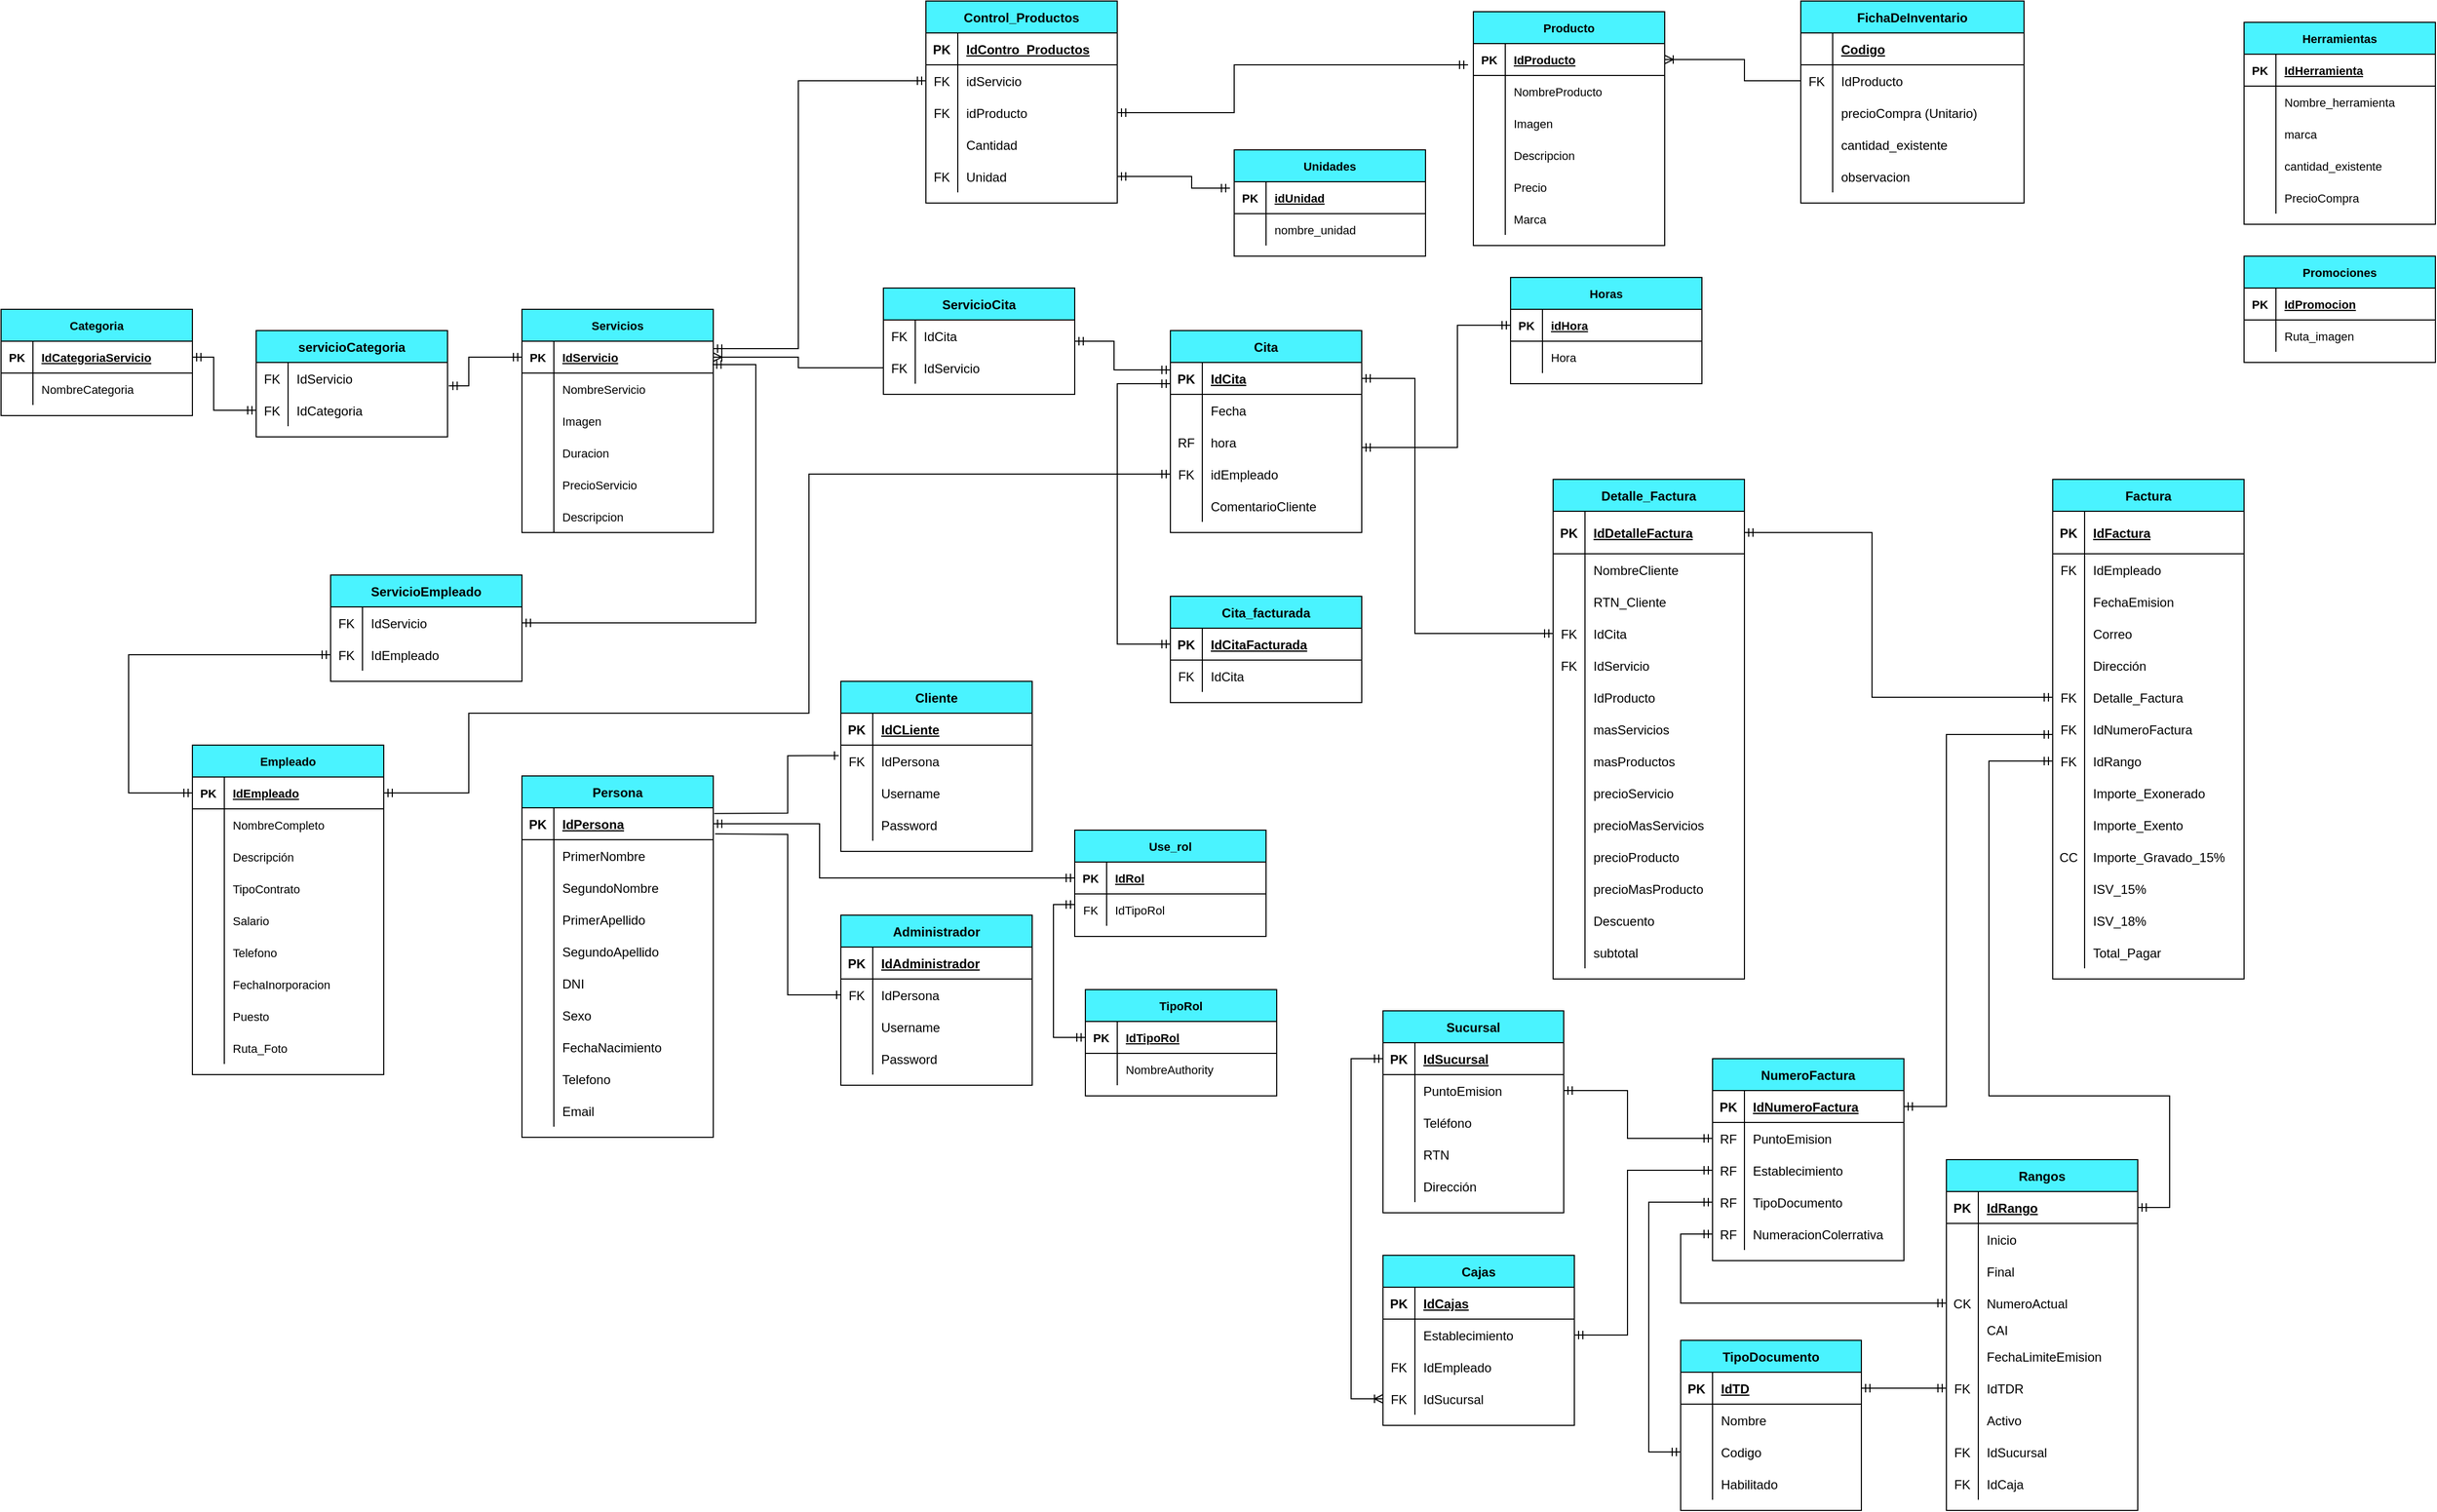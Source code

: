 <mxfile version="15.9.1" type="device"><diagram id="oQseHM0Nz-uP1NeSIgMV" name="D.R"><mxGraphModel dx="1102" dy="525" grid="1" gridSize="10" guides="1" tooltips="1" connect="1" arrows="1" fold="1" page="1" pageScale="1" pageWidth="827" pageHeight="1169" math="0" shadow="0"><root><mxCell id="pYw75FjaMJBr6ZKByqw3-0"/><mxCell id="pYw75FjaMJBr6ZKByqw3-1" parent="pYw75FjaMJBr6ZKByqw3-0"/><mxCell id="os8WAqJutB88gQFoIFiA-0" value="Cliente" style="shape=table;startSize=30;container=1;collapsible=1;childLayout=tableLayout;fixedRows=1;rowLines=0;fontStyle=1;align=center;resizeLast=1;fillColor=#4AF3FF;" parent="pYw75FjaMJBr6ZKByqw3-1" vertex="1"><mxGeometry x="810" y="740" width="180" height="160" as="geometry"/></mxCell><mxCell id="os8WAqJutB88gQFoIFiA-1" value="" style="shape=partialRectangle;collapsible=0;dropTarget=0;pointerEvents=0;fillColor=none;top=0;left=0;bottom=1;right=0;points=[[0,0.5],[1,0.5]];portConstraint=eastwest;" parent="os8WAqJutB88gQFoIFiA-0" vertex="1"><mxGeometry y="30" width="180" height="30" as="geometry"/></mxCell><mxCell id="os8WAqJutB88gQFoIFiA-2" value="PK" style="shape=partialRectangle;connectable=0;fillColor=none;top=0;left=0;bottom=0;right=0;fontStyle=1;overflow=hidden;" parent="os8WAqJutB88gQFoIFiA-1" vertex="1"><mxGeometry width="30" height="30" as="geometry"><mxRectangle width="30" height="30" as="alternateBounds"/></mxGeometry></mxCell><mxCell id="os8WAqJutB88gQFoIFiA-3" value="IdCLiente" style="shape=partialRectangle;connectable=0;fillColor=none;top=0;left=0;bottom=0;right=0;align=left;spacingLeft=6;fontStyle=5;overflow=hidden;" parent="os8WAqJutB88gQFoIFiA-1" vertex="1"><mxGeometry x="30" width="150" height="30" as="geometry"><mxRectangle width="150" height="30" as="alternateBounds"/></mxGeometry></mxCell><mxCell id="os8WAqJutB88gQFoIFiA-4" value="" style="shape=partialRectangle;collapsible=0;dropTarget=0;pointerEvents=0;fillColor=none;top=0;left=0;bottom=0;right=0;points=[[0,0.5],[1,0.5]];portConstraint=eastwest;" parent="os8WAqJutB88gQFoIFiA-0" vertex="1"><mxGeometry y="60" width="180" height="30" as="geometry"/></mxCell><mxCell id="os8WAqJutB88gQFoIFiA-5" value="FK" style="shape=partialRectangle;connectable=0;fillColor=none;top=0;left=0;bottom=0;right=0;editable=1;overflow=hidden;" parent="os8WAqJutB88gQFoIFiA-4" vertex="1"><mxGeometry width="30" height="30" as="geometry"><mxRectangle width="30" height="30" as="alternateBounds"/></mxGeometry></mxCell><mxCell id="os8WAqJutB88gQFoIFiA-6" value="IdPersona" style="shape=partialRectangle;connectable=0;fillColor=none;top=0;left=0;bottom=0;right=0;align=left;spacingLeft=6;overflow=hidden;" parent="os8WAqJutB88gQFoIFiA-4" vertex="1"><mxGeometry x="30" width="150" height="30" as="geometry"><mxRectangle width="150" height="30" as="alternateBounds"/></mxGeometry></mxCell><mxCell id="os8WAqJutB88gQFoIFiA-7" value="" style="shape=partialRectangle;collapsible=0;dropTarget=0;pointerEvents=0;fillColor=none;top=0;left=0;bottom=0;right=0;points=[[0,0.5],[1,0.5]];portConstraint=eastwest;" parent="os8WAqJutB88gQFoIFiA-0" vertex="1"><mxGeometry y="90" width="180" height="30" as="geometry"/></mxCell><mxCell id="os8WAqJutB88gQFoIFiA-8" value="" style="shape=partialRectangle;connectable=0;fillColor=none;top=0;left=0;bottom=0;right=0;editable=1;overflow=hidden;" parent="os8WAqJutB88gQFoIFiA-7" vertex="1"><mxGeometry width="30" height="30" as="geometry"><mxRectangle width="30" height="30" as="alternateBounds"/></mxGeometry></mxCell><mxCell id="os8WAqJutB88gQFoIFiA-9" value="Username" style="shape=partialRectangle;connectable=0;fillColor=none;top=0;left=0;bottom=0;right=0;align=left;spacingLeft=6;overflow=hidden;" parent="os8WAqJutB88gQFoIFiA-7" vertex="1"><mxGeometry x="30" width="150" height="30" as="geometry"><mxRectangle width="150" height="30" as="alternateBounds"/></mxGeometry></mxCell><mxCell id="os8WAqJutB88gQFoIFiA-10" value="" style="shape=partialRectangle;collapsible=0;dropTarget=0;pointerEvents=0;fillColor=none;top=0;left=0;bottom=0;right=0;points=[[0,0.5],[1,0.5]];portConstraint=eastwest;" parent="os8WAqJutB88gQFoIFiA-0" vertex="1"><mxGeometry y="120" width="180" height="30" as="geometry"/></mxCell><mxCell id="os8WAqJutB88gQFoIFiA-11" value="" style="shape=partialRectangle;connectable=0;fillColor=none;top=0;left=0;bottom=0;right=0;editable=1;overflow=hidden;" parent="os8WAqJutB88gQFoIFiA-10" vertex="1"><mxGeometry width="30" height="30" as="geometry"><mxRectangle width="30" height="30" as="alternateBounds"/></mxGeometry></mxCell><mxCell id="os8WAqJutB88gQFoIFiA-12" value="Password" style="shape=partialRectangle;connectable=0;fillColor=none;top=0;left=0;bottom=0;right=0;align=left;spacingLeft=6;overflow=hidden;" parent="os8WAqJutB88gQFoIFiA-10" vertex="1"><mxGeometry x="30" width="150" height="30" as="geometry"><mxRectangle width="150" height="30" as="alternateBounds"/></mxGeometry></mxCell><mxCell id="os8WAqJutB88gQFoIFiA-13" value="Persona" style="shape=table;startSize=30;container=1;collapsible=1;childLayout=tableLayout;fixedRows=1;rowLines=0;fontStyle=1;align=center;resizeLast=1;fillColor=#4AF3FF;" parent="pYw75FjaMJBr6ZKByqw3-1" vertex="1"><mxGeometry x="510" y="829" width="180" height="340" as="geometry"/></mxCell><mxCell id="os8WAqJutB88gQFoIFiA-14" value="" style="shape=partialRectangle;collapsible=0;dropTarget=0;pointerEvents=0;fillColor=none;top=0;left=0;bottom=1;right=0;points=[[0,0.5],[1,0.5]];portConstraint=eastwest;" parent="os8WAqJutB88gQFoIFiA-13" vertex="1"><mxGeometry y="30" width="180" height="30" as="geometry"/></mxCell><mxCell id="os8WAqJutB88gQFoIFiA-15" value="PK" style="shape=partialRectangle;connectable=0;fillColor=none;top=0;left=0;bottom=0;right=0;fontStyle=1;overflow=hidden;" parent="os8WAqJutB88gQFoIFiA-14" vertex="1"><mxGeometry width="30" height="30" as="geometry"><mxRectangle width="30" height="30" as="alternateBounds"/></mxGeometry></mxCell><mxCell id="os8WAqJutB88gQFoIFiA-16" value="IdPersona" style="shape=partialRectangle;connectable=0;fillColor=none;top=0;left=0;bottom=0;right=0;align=left;spacingLeft=6;fontStyle=5;overflow=hidden;" parent="os8WAqJutB88gQFoIFiA-14" vertex="1"><mxGeometry x="30" width="150" height="30" as="geometry"><mxRectangle width="150" height="30" as="alternateBounds"/></mxGeometry></mxCell><mxCell id="os8WAqJutB88gQFoIFiA-17" value="" style="shape=partialRectangle;collapsible=0;dropTarget=0;pointerEvents=0;fillColor=none;top=0;left=0;bottom=0;right=0;points=[[0,0.5],[1,0.5]];portConstraint=eastwest;" parent="os8WAqJutB88gQFoIFiA-13" vertex="1"><mxGeometry y="60" width="180" height="30" as="geometry"/></mxCell><mxCell id="os8WAqJutB88gQFoIFiA-18" value="" style="shape=partialRectangle;connectable=0;fillColor=none;top=0;left=0;bottom=0;right=0;editable=1;overflow=hidden;" parent="os8WAqJutB88gQFoIFiA-17" vertex="1"><mxGeometry width="30" height="30" as="geometry"><mxRectangle width="30" height="30" as="alternateBounds"/></mxGeometry></mxCell><mxCell id="os8WAqJutB88gQFoIFiA-19" value="PrimerNombre" style="shape=partialRectangle;connectable=0;fillColor=none;top=0;left=0;bottom=0;right=0;align=left;spacingLeft=6;overflow=hidden;" parent="os8WAqJutB88gQFoIFiA-17" vertex="1"><mxGeometry x="30" width="150" height="30" as="geometry"><mxRectangle width="150" height="30" as="alternateBounds"/></mxGeometry></mxCell><mxCell id="os8WAqJutB88gQFoIFiA-20" value="" style="shape=partialRectangle;collapsible=0;dropTarget=0;pointerEvents=0;fillColor=none;top=0;left=0;bottom=0;right=0;points=[[0,0.5],[1,0.5]];portConstraint=eastwest;" parent="os8WAqJutB88gQFoIFiA-13" vertex="1"><mxGeometry y="90" width="180" height="30" as="geometry"/></mxCell><mxCell id="os8WAqJutB88gQFoIFiA-21" value="" style="shape=partialRectangle;connectable=0;fillColor=none;top=0;left=0;bottom=0;right=0;editable=1;overflow=hidden;fontSize=11;" parent="os8WAqJutB88gQFoIFiA-20" vertex="1"><mxGeometry width="30" height="30" as="geometry"><mxRectangle width="30" height="30" as="alternateBounds"/></mxGeometry></mxCell><mxCell id="os8WAqJutB88gQFoIFiA-22" value="SegundoNombre" style="shape=partialRectangle;connectable=0;fillColor=none;top=0;left=0;bottom=0;right=0;align=left;spacingLeft=6;overflow=hidden;" parent="os8WAqJutB88gQFoIFiA-20" vertex="1"><mxGeometry x="30" width="150" height="30" as="geometry"><mxRectangle width="150" height="30" as="alternateBounds"/></mxGeometry></mxCell><mxCell id="os8WAqJutB88gQFoIFiA-23" value="" style="shape=partialRectangle;collapsible=0;dropTarget=0;pointerEvents=0;fillColor=none;top=0;left=0;bottom=0;right=0;points=[[0,0.5],[1,0.5]];portConstraint=eastwest;" parent="os8WAqJutB88gQFoIFiA-13" vertex="1"><mxGeometry y="120" width="180" height="30" as="geometry"/></mxCell><mxCell id="os8WAqJutB88gQFoIFiA-24" value="" style="shape=partialRectangle;connectable=0;fillColor=none;top=0;left=0;bottom=0;right=0;editable=1;overflow=hidden;" parent="os8WAqJutB88gQFoIFiA-23" vertex="1"><mxGeometry width="30" height="30" as="geometry"><mxRectangle width="30" height="30" as="alternateBounds"/></mxGeometry></mxCell><mxCell id="os8WAqJutB88gQFoIFiA-25" value="PrimerApellido" style="shape=partialRectangle;connectable=0;fillColor=none;top=0;left=0;bottom=0;right=0;align=left;spacingLeft=6;overflow=hidden;" parent="os8WAqJutB88gQFoIFiA-23" vertex="1"><mxGeometry x="30" width="150" height="30" as="geometry"><mxRectangle width="150" height="30" as="alternateBounds"/></mxGeometry></mxCell><mxCell id="os8WAqJutB88gQFoIFiA-26" value="" style="shape=partialRectangle;collapsible=0;dropTarget=0;pointerEvents=0;fillColor=none;top=0;left=0;bottom=0;right=0;points=[[0,0.5],[1,0.5]];portConstraint=eastwest;" parent="os8WAqJutB88gQFoIFiA-13" vertex="1"><mxGeometry y="150" width="180" height="30" as="geometry"/></mxCell><mxCell id="os8WAqJutB88gQFoIFiA-27" value="" style="shape=partialRectangle;connectable=0;fillColor=none;top=0;left=0;bottom=0;right=0;editable=1;overflow=hidden;" parent="os8WAqJutB88gQFoIFiA-26" vertex="1"><mxGeometry width="30" height="30" as="geometry"><mxRectangle width="30" height="30" as="alternateBounds"/></mxGeometry></mxCell><mxCell id="os8WAqJutB88gQFoIFiA-28" value="SegundoApellido" style="shape=partialRectangle;connectable=0;fillColor=none;top=0;left=0;bottom=0;right=0;align=left;spacingLeft=6;overflow=hidden;" parent="os8WAqJutB88gQFoIFiA-26" vertex="1"><mxGeometry x="30" width="150" height="30" as="geometry"><mxRectangle width="150" height="30" as="alternateBounds"/></mxGeometry></mxCell><mxCell id="os8WAqJutB88gQFoIFiA-29" value="" style="shape=partialRectangle;collapsible=0;dropTarget=0;pointerEvents=0;fillColor=none;top=0;left=0;bottom=0;right=0;points=[[0,0.5],[1,0.5]];portConstraint=eastwest;" parent="os8WAqJutB88gQFoIFiA-13" vertex="1"><mxGeometry y="180" width="180" height="30" as="geometry"/></mxCell><mxCell id="os8WAqJutB88gQFoIFiA-30" value="" style="shape=partialRectangle;connectable=0;fillColor=none;top=0;left=0;bottom=0;right=0;editable=1;overflow=hidden;" parent="os8WAqJutB88gQFoIFiA-29" vertex="1"><mxGeometry width="30" height="30" as="geometry"><mxRectangle width="30" height="30" as="alternateBounds"/></mxGeometry></mxCell><mxCell id="os8WAqJutB88gQFoIFiA-31" value="DNI" style="shape=partialRectangle;connectable=0;fillColor=none;top=0;left=0;bottom=0;right=0;align=left;spacingLeft=6;overflow=hidden;" parent="os8WAqJutB88gQFoIFiA-29" vertex="1"><mxGeometry x="30" width="150" height="30" as="geometry"><mxRectangle width="150" height="30" as="alternateBounds"/></mxGeometry></mxCell><mxCell id="os8WAqJutB88gQFoIFiA-32" value="" style="shape=partialRectangle;collapsible=0;dropTarget=0;pointerEvents=0;fillColor=none;top=0;left=0;bottom=0;right=0;points=[[0,0.5],[1,0.5]];portConstraint=eastwest;" parent="os8WAqJutB88gQFoIFiA-13" vertex="1"><mxGeometry y="210" width="180" height="30" as="geometry"/></mxCell><mxCell id="os8WAqJutB88gQFoIFiA-33" value="" style="shape=partialRectangle;connectable=0;fillColor=none;top=0;left=0;bottom=0;right=0;editable=1;overflow=hidden;" parent="os8WAqJutB88gQFoIFiA-32" vertex="1"><mxGeometry width="30" height="30" as="geometry"><mxRectangle width="30" height="30" as="alternateBounds"/></mxGeometry></mxCell><mxCell id="os8WAqJutB88gQFoIFiA-34" value="Sexo" style="shape=partialRectangle;connectable=0;fillColor=none;top=0;left=0;bottom=0;right=0;align=left;spacingLeft=6;overflow=hidden;" parent="os8WAqJutB88gQFoIFiA-32" vertex="1"><mxGeometry x="30" width="150" height="30" as="geometry"><mxRectangle width="150" height="30" as="alternateBounds"/></mxGeometry></mxCell><mxCell id="os8WAqJutB88gQFoIFiA-35" value="" style="shape=partialRectangle;collapsible=0;dropTarget=0;pointerEvents=0;fillColor=none;top=0;left=0;bottom=0;right=0;points=[[0,0.5],[1,0.5]];portConstraint=eastwest;" parent="os8WAqJutB88gQFoIFiA-13" vertex="1"><mxGeometry y="240" width="180" height="30" as="geometry"/></mxCell><mxCell id="os8WAqJutB88gQFoIFiA-36" value="" style="shape=partialRectangle;connectable=0;fillColor=none;top=0;left=0;bottom=0;right=0;editable=1;overflow=hidden;" parent="os8WAqJutB88gQFoIFiA-35" vertex="1"><mxGeometry width="30" height="30" as="geometry"><mxRectangle width="30" height="30" as="alternateBounds"/></mxGeometry></mxCell><mxCell id="os8WAqJutB88gQFoIFiA-37" value="FechaNacimiento" style="shape=partialRectangle;connectable=0;fillColor=none;top=0;left=0;bottom=0;right=0;align=left;spacingLeft=6;overflow=hidden;" parent="os8WAqJutB88gQFoIFiA-35" vertex="1"><mxGeometry x="30" width="150" height="30" as="geometry"><mxRectangle width="150" height="30" as="alternateBounds"/></mxGeometry></mxCell><mxCell id="os8WAqJutB88gQFoIFiA-38" value="" style="shape=partialRectangle;collapsible=0;dropTarget=0;pointerEvents=0;fillColor=none;top=0;left=0;bottom=0;right=0;points=[[0,0.5],[1,0.5]];portConstraint=eastwest;" parent="os8WAqJutB88gQFoIFiA-13" vertex="1"><mxGeometry y="270" width="180" height="30" as="geometry"/></mxCell><mxCell id="os8WAqJutB88gQFoIFiA-39" value="" style="shape=partialRectangle;connectable=0;fillColor=none;top=0;left=0;bottom=0;right=0;editable=1;overflow=hidden;" parent="os8WAqJutB88gQFoIFiA-38" vertex="1"><mxGeometry width="30" height="30" as="geometry"><mxRectangle width="30" height="30" as="alternateBounds"/></mxGeometry></mxCell><mxCell id="os8WAqJutB88gQFoIFiA-40" value="Telefono" style="shape=partialRectangle;connectable=0;fillColor=none;top=0;left=0;bottom=0;right=0;align=left;spacingLeft=6;overflow=hidden;" parent="os8WAqJutB88gQFoIFiA-38" vertex="1"><mxGeometry x="30" width="150" height="30" as="geometry"><mxRectangle width="150" height="30" as="alternateBounds"/></mxGeometry></mxCell><mxCell id="os8WAqJutB88gQFoIFiA-41" value="" style="shape=partialRectangle;collapsible=0;dropTarget=0;pointerEvents=0;fillColor=none;top=0;left=0;bottom=0;right=0;points=[[0,0.5],[1,0.5]];portConstraint=eastwest;" parent="os8WAqJutB88gQFoIFiA-13" vertex="1"><mxGeometry y="300" width="180" height="30" as="geometry"/></mxCell><mxCell id="os8WAqJutB88gQFoIFiA-42" value="" style="shape=partialRectangle;connectable=0;fillColor=none;top=0;left=0;bottom=0;right=0;editable=1;overflow=hidden;" parent="os8WAqJutB88gQFoIFiA-41" vertex="1"><mxGeometry width="30" height="30" as="geometry"><mxRectangle width="30" height="30" as="alternateBounds"/></mxGeometry></mxCell><mxCell id="os8WAqJutB88gQFoIFiA-43" value="Email" style="shape=partialRectangle;connectable=0;fillColor=none;top=0;left=0;bottom=0;right=0;align=left;spacingLeft=6;overflow=hidden;" parent="os8WAqJutB88gQFoIFiA-41" vertex="1"><mxGeometry x="30" width="150" height="30" as="geometry"><mxRectangle width="150" height="30" as="alternateBounds"/></mxGeometry></mxCell><mxCell id="os8WAqJutB88gQFoIFiA-44" value="Use_rol" style="shape=table;startSize=30;container=1;collapsible=1;childLayout=tableLayout;fixedRows=1;rowLines=0;fontStyle=1;align=center;resizeLast=1;fontSize=11;fillColor=#4AF3FF;" parent="pYw75FjaMJBr6ZKByqw3-1" vertex="1"><mxGeometry x="1030" y="880" width="180" height="100" as="geometry"/></mxCell><mxCell id="os8WAqJutB88gQFoIFiA-45" value="" style="shape=partialRectangle;collapsible=0;dropTarget=0;pointerEvents=0;fillColor=none;top=0;left=0;bottom=1;right=0;points=[[0,0.5],[1,0.5]];portConstraint=eastwest;fontSize=11;" parent="os8WAqJutB88gQFoIFiA-44" vertex="1"><mxGeometry y="30" width="180" height="30" as="geometry"/></mxCell><mxCell id="os8WAqJutB88gQFoIFiA-46" value="PK" style="shape=partialRectangle;connectable=0;fillColor=none;top=0;left=0;bottom=0;right=0;fontStyle=1;overflow=hidden;fontSize=11;" parent="os8WAqJutB88gQFoIFiA-45" vertex="1"><mxGeometry width="30" height="30" as="geometry"><mxRectangle width="30" height="30" as="alternateBounds"/></mxGeometry></mxCell><mxCell id="os8WAqJutB88gQFoIFiA-47" value="IdRol" style="shape=partialRectangle;connectable=0;fillColor=none;top=0;left=0;bottom=0;right=0;align=left;spacingLeft=6;fontStyle=5;overflow=hidden;fontSize=11;" parent="os8WAqJutB88gQFoIFiA-45" vertex="1"><mxGeometry x="30" width="150" height="30" as="geometry"><mxRectangle width="150" height="30" as="alternateBounds"/></mxGeometry></mxCell><mxCell id="os8WAqJutB88gQFoIFiA-48" value="" style="shape=partialRectangle;collapsible=0;dropTarget=0;pointerEvents=0;fillColor=none;top=0;left=0;bottom=0;right=0;points=[[0,0.5],[1,0.5]];portConstraint=eastwest;fontSize=11;" parent="os8WAqJutB88gQFoIFiA-44" vertex="1"><mxGeometry y="60" width="180" height="30" as="geometry"/></mxCell><mxCell id="os8WAqJutB88gQFoIFiA-49" value="FK" style="shape=partialRectangle;connectable=0;fillColor=none;top=0;left=0;bottom=0;right=0;editable=1;overflow=hidden;fontSize=11;" parent="os8WAqJutB88gQFoIFiA-48" vertex="1"><mxGeometry width="30" height="30" as="geometry"><mxRectangle width="30" height="30" as="alternateBounds"/></mxGeometry></mxCell><mxCell id="os8WAqJutB88gQFoIFiA-50" value="IdTipoRol" style="shape=partialRectangle;connectable=0;fillColor=none;top=0;left=0;bottom=0;right=0;align=left;spacingLeft=6;overflow=hidden;fontSize=11;" parent="os8WAqJutB88gQFoIFiA-48" vertex="1"><mxGeometry x="30" width="150" height="30" as="geometry"><mxRectangle width="150" height="30" as="alternateBounds"/></mxGeometry></mxCell><mxCell id="os8WAqJutB88gQFoIFiA-51" value="Empleado" style="shape=table;startSize=30;container=1;collapsible=1;childLayout=tableLayout;fixedRows=1;rowLines=0;fontStyle=1;align=center;resizeLast=1;fontSize=11;fillColor=#4AF3FF;" parent="pYw75FjaMJBr6ZKByqw3-1" vertex="1"><mxGeometry x="200" y="800" width="180" height="310" as="geometry"/></mxCell><mxCell id="os8WAqJutB88gQFoIFiA-52" value="" style="shape=partialRectangle;collapsible=0;dropTarget=0;pointerEvents=0;fillColor=none;top=0;left=0;bottom=1;right=0;points=[[0,0.5],[1,0.5]];portConstraint=eastwest;fontSize=11;" parent="os8WAqJutB88gQFoIFiA-51" vertex="1"><mxGeometry y="30" width="180" height="30" as="geometry"/></mxCell><mxCell id="os8WAqJutB88gQFoIFiA-53" value="PK" style="shape=partialRectangle;connectable=0;fillColor=none;top=0;left=0;bottom=0;right=0;fontStyle=1;overflow=hidden;fontSize=11;" parent="os8WAqJutB88gQFoIFiA-52" vertex="1"><mxGeometry width="30" height="30" as="geometry"><mxRectangle width="30" height="30" as="alternateBounds"/></mxGeometry></mxCell><mxCell id="os8WAqJutB88gQFoIFiA-54" value="IdEmpleado" style="shape=partialRectangle;connectable=0;fillColor=none;top=0;left=0;bottom=0;right=0;align=left;spacingLeft=6;fontStyle=5;overflow=hidden;fontSize=11;" parent="os8WAqJutB88gQFoIFiA-52" vertex="1"><mxGeometry x="30" width="150" height="30" as="geometry"><mxRectangle width="150" height="30" as="alternateBounds"/></mxGeometry></mxCell><mxCell id="os8WAqJutB88gQFoIFiA-55" value="" style="shape=partialRectangle;collapsible=0;dropTarget=0;pointerEvents=0;fillColor=none;top=0;left=0;bottom=0;right=0;points=[[0,0.5],[1,0.5]];portConstraint=eastwest;fontSize=11;" parent="os8WAqJutB88gQFoIFiA-51" vertex="1"><mxGeometry y="60" width="180" height="30" as="geometry"/></mxCell><mxCell id="os8WAqJutB88gQFoIFiA-56" value="" style="shape=partialRectangle;connectable=0;fillColor=none;top=0;left=0;bottom=0;right=0;editable=1;overflow=hidden;fontSize=11;" parent="os8WAqJutB88gQFoIFiA-55" vertex="1"><mxGeometry width="30" height="30" as="geometry"><mxRectangle width="30" height="30" as="alternateBounds"/></mxGeometry></mxCell><mxCell id="os8WAqJutB88gQFoIFiA-57" value="NombreCompleto" style="shape=partialRectangle;connectable=0;fillColor=none;top=0;left=0;bottom=0;right=0;align=left;spacingLeft=6;overflow=hidden;fontSize=11;" parent="os8WAqJutB88gQFoIFiA-55" vertex="1"><mxGeometry x="30" width="150" height="30" as="geometry"><mxRectangle width="150" height="30" as="alternateBounds"/></mxGeometry></mxCell><mxCell id="os8WAqJutB88gQFoIFiA-58" value="" style="shape=partialRectangle;collapsible=0;dropTarget=0;pointerEvents=0;fillColor=none;top=0;left=0;bottom=0;right=0;points=[[0,0.5],[1,0.5]];portConstraint=eastwest;fontSize=11;" parent="os8WAqJutB88gQFoIFiA-51" vertex="1"><mxGeometry y="90" width="180" height="30" as="geometry"/></mxCell><mxCell id="os8WAqJutB88gQFoIFiA-59" value="" style="shape=partialRectangle;connectable=0;fillColor=none;top=0;left=0;bottom=0;right=0;editable=1;overflow=hidden;fontSize=11;" parent="os8WAqJutB88gQFoIFiA-58" vertex="1"><mxGeometry width="30" height="30" as="geometry"><mxRectangle width="30" height="30" as="alternateBounds"/></mxGeometry></mxCell><mxCell id="os8WAqJutB88gQFoIFiA-60" value="Descripción" style="shape=partialRectangle;connectable=0;fillColor=none;top=0;left=0;bottom=0;right=0;align=left;spacingLeft=6;overflow=hidden;fontSize=11;" parent="os8WAqJutB88gQFoIFiA-58" vertex="1"><mxGeometry x="30" width="150" height="30" as="geometry"><mxRectangle width="150" height="30" as="alternateBounds"/></mxGeometry></mxCell><mxCell id="os8WAqJutB88gQFoIFiA-61" value="" style="shape=partialRectangle;collapsible=0;dropTarget=0;pointerEvents=0;fillColor=none;top=0;left=0;bottom=0;right=0;points=[[0,0.5],[1,0.5]];portConstraint=eastwest;fontSize=11;" parent="os8WAqJutB88gQFoIFiA-51" vertex="1"><mxGeometry y="120" width="180" height="30" as="geometry"/></mxCell><mxCell id="os8WAqJutB88gQFoIFiA-62" value="" style="shape=partialRectangle;connectable=0;fillColor=none;top=0;left=0;bottom=0;right=0;editable=1;overflow=hidden;fontSize=11;" parent="os8WAqJutB88gQFoIFiA-61" vertex="1"><mxGeometry width="30" height="30" as="geometry"><mxRectangle width="30" height="30" as="alternateBounds"/></mxGeometry></mxCell><mxCell id="os8WAqJutB88gQFoIFiA-63" value="TipoContrato" style="shape=partialRectangle;connectable=0;fillColor=none;top=0;left=0;bottom=0;right=0;align=left;spacingLeft=6;overflow=hidden;fontSize=11;" parent="os8WAqJutB88gQFoIFiA-61" vertex="1"><mxGeometry x="30" width="150" height="30" as="geometry"><mxRectangle width="150" height="30" as="alternateBounds"/></mxGeometry></mxCell><mxCell id="os8WAqJutB88gQFoIFiA-64" value="" style="shape=partialRectangle;collapsible=0;dropTarget=0;pointerEvents=0;fillColor=none;top=0;left=0;bottom=0;right=0;points=[[0,0.5],[1,0.5]];portConstraint=eastwest;fontSize=11;" parent="os8WAqJutB88gQFoIFiA-51" vertex="1"><mxGeometry y="150" width="180" height="30" as="geometry"/></mxCell><mxCell id="os8WAqJutB88gQFoIFiA-65" value="" style="shape=partialRectangle;connectable=0;fillColor=none;top=0;left=0;bottom=0;right=0;editable=1;overflow=hidden;fontSize=11;" parent="os8WAqJutB88gQFoIFiA-64" vertex="1"><mxGeometry width="30" height="30" as="geometry"><mxRectangle width="30" height="30" as="alternateBounds"/></mxGeometry></mxCell><mxCell id="os8WAqJutB88gQFoIFiA-66" value="Salario" style="shape=partialRectangle;connectable=0;fillColor=none;top=0;left=0;bottom=0;right=0;align=left;spacingLeft=6;overflow=hidden;fontSize=11;" parent="os8WAqJutB88gQFoIFiA-64" vertex="1"><mxGeometry x="30" width="150" height="30" as="geometry"><mxRectangle width="150" height="30" as="alternateBounds"/></mxGeometry></mxCell><mxCell id="os8WAqJutB88gQFoIFiA-67" value="" style="shape=partialRectangle;collapsible=0;dropTarget=0;pointerEvents=0;fillColor=none;top=0;left=0;bottom=0;right=0;points=[[0,0.5],[1,0.5]];portConstraint=eastwest;fontSize=11;" parent="os8WAqJutB88gQFoIFiA-51" vertex="1"><mxGeometry y="180" width="180" height="30" as="geometry"/></mxCell><mxCell id="os8WAqJutB88gQFoIFiA-68" value="" style="shape=partialRectangle;connectable=0;fillColor=none;top=0;left=0;bottom=0;right=0;editable=1;overflow=hidden;fontSize=11;" parent="os8WAqJutB88gQFoIFiA-67" vertex="1"><mxGeometry width="30" height="30" as="geometry"><mxRectangle width="30" height="30" as="alternateBounds"/></mxGeometry></mxCell><mxCell id="os8WAqJutB88gQFoIFiA-69" value="Telefono" style="shape=partialRectangle;connectable=0;fillColor=none;top=0;left=0;bottom=0;right=0;align=left;spacingLeft=6;overflow=hidden;fontSize=11;" parent="os8WAqJutB88gQFoIFiA-67" vertex="1"><mxGeometry x="30" width="150" height="30" as="geometry"><mxRectangle width="150" height="30" as="alternateBounds"/></mxGeometry></mxCell><mxCell id="os8WAqJutB88gQFoIFiA-70" value="" style="shape=partialRectangle;collapsible=0;dropTarget=0;pointerEvents=0;fillColor=none;top=0;left=0;bottom=0;right=0;points=[[0,0.5],[1,0.5]];portConstraint=eastwest;fontSize=11;" parent="os8WAqJutB88gQFoIFiA-51" vertex="1"><mxGeometry y="210" width="180" height="30" as="geometry"/></mxCell><mxCell id="os8WAqJutB88gQFoIFiA-71" value="" style="shape=partialRectangle;connectable=0;fillColor=none;top=0;left=0;bottom=0;right=0;editable=1;overflow=hidden;fontSize=11;" parent="os8WAqJutB88gQFoIFiA-70" vertex="1"><mxGeometry width="30" height="30" as="geometry"><mxRectangle width="30" height="30" as="alternateBounds"/></mxGeometry></mxCell><mxCell id="os8WAqJutB88gQFoIFiA-72" value="FechaInorporacion" style="shape=partialRectangle;connectable=0;fillColor=none;top=0;left=0;bottom=0;right=0;align=left;spacingLeft=6;overflow=hidden;fontSize=11;" parent="os8WAqJutB88gQFoIFiA-70" vertex="1"><mxGeometry x="30" width="150" height="30" as="geometry"><mxRectangle width="150" height="30" as="alternateBounds"/></mxGeometry></mxCell><mxCell id="os8WAqJutB88gQFoIFiA-73" value="" style="shape=partialRectangle;collapsible=0;dropTarget=0;pointerEvents=0;fillColor=none;top=0;left=0;bottom=0;right=0;points=[[0,0.5],[1,0.5]];portConstraint=eastwest;fontSize=11;" parent="os8WAqJutB88gQFoIFiA-51" vertex="1"><mxGeometry y="240" width="180" height="30" as="geometry"/></mxCell><mxCell id="os8WAqJutB88gQFoIFiA-74" value="" style="shape=partialRectangle;connectable=0;fillColor=none;top=0;left=0;bottom=0;right=0;editable=1;overflow=hidden;fontSize=11;" parent="os8WAqJutB88gQFoIFiA-73" vertex="1"><mxGeometry width="30" height="30" as="geometry"><mxRectangle width="30" height="30" as="alternateBounds"/></mxGeometry></mxCell><mxCell id="os8WAqJutB88gQFoIFiA-75" value="Puesto" style="shape=partialRectangle;connectable=0;fillColor=none;top=0;left=0;bottom=0;right=0;align=left;spacingLeft=6;overflow=hidden;fontSize=11;" parent="os8WAqJutB88gQFoIFiA-73" vertex="1"><mxGeometry x="30" width="150" height="30" as="geometry"><mxRectangle width="150" height="30" as="alternateBounds"/></mxGeometry></mxCell><mxCell id="os8WAqJutB88gQFoIFiA-76" value="" style="shape=partialRectangle;collapsible=0;dropTarget=0;pointerEvents=0;fillColor=none;top=0;left=0;bottom=0;right=0;points=[[0,0.5],[1,0.5]];portConstraint=eastwest;fontSize=11;" parent="os8WAqJutB88gQFoIFiA-51" vertex="1"><mxGeometry y="270" width="180" height="30" as="geometry"/></mxCell><mxCell id="os8WAqJutB88gQFoIFiA-77" value="" style="shape=partialRectangle;connectable=0;fillColor=none;top=0;left=0;bottom=0;right=0;editable=1;overflow=hidden;fontSize=11;" parent="os8WAqJutB88gQFoIFiA-76" vertex="1"><mxGeometry width="30" height="30" as="geometry"><mxRectangle width="30" height="30" as="alternateBounds"/></mxGeometry></mxCell><mxCell id="os8WAqJutB88gQFoIFiA-78" value="Ruta_Foto" style="shape=partialRectangle;connectable=0;fillColor=none;top=0;left=0;bottom=0;right=0;align=left;spacingLeft=6;overflow=hidden;fontSize=11;" parent="os8WAqJutB88gQFoIFiA-76" vertex="1"><mxGeometry x="30" width="150" height="30" as="geometry"><mxRectangle width="150" height="30" as="alternateBounds"/></mxGeometry></mxCell><mxCell id="os8WAqJutB88gQFoIFiA-79" value="" style="fontSize=12;html=1;endArrow=ERone;endFill=1;rounded=0;exitX=1.005;exitY=0.178;exitDx=0;exitDy=0;exitPerimeter=0;entryX=-0.011;entryY=0.328;entryDx=0;entryDy=0;entryPerimeter=0;" parent="pYw75FjaMJBr6ZKByqw3-1" source="os8WAqJutB88gQFoIFiA-14" target="os8WAqJutB88gQFoIFiA-4" edge="1"><mxGeometry width="100" height="100" relative="1" as="geometry"><mxPoint x="750" y="960" as="sourcePoint"/><mxPoint x="850" y="860" as="targetPoint"/><Array as="points"><mxPoint x="760" y="864"/><mxPoint x="760" y="810"/></Array></mxGeometry></mxCell><mxCell id="os8WAqJutB88gQFoIFiA-80" value="" style="fontSize=12;html=1;endArrow=ERone;endFill=1;rounded=0;exitX=1.009;exitY=0.817;exitDx=0;exitDy=0;entryX=0;entryY=0.5;entryDx=0;entryDy=0;exitPerimeter=0;" parent="pYw75FjaMJBr6ZKByqw3-1" source="os8WAqJutB88gQFoIFiA-14" target="os8WAqJutB88gQFoIFiA-85" edge="1"><mxGeometry width="100" height="100" relative="1" as="geometry"><mxPoint x="720.0" y="877.48" as="sourcePoint"/><mxPoint x="870" y="1005" as="targetPoint"/><Array as="points"><mxPoint x="760" y="884"/><mxPoint x="760" y="1035"/></Array></mxGeometry></mxCell><mxCell id="os8WAqJutB88gQFoIFiA-81" value="Administrador" style="shape=table;startSize=30;container=1;collapsible=1;childLayout=tableLayout;fixedRows=1;rowLines=0;fontStyle=1;align=center;resizeLast=1;fillColor=#4AF3FF;" parent="pYw75FjaMJBr6ZKByqw3-1" vertex="1"><mxGeometry x="810" y="960" width="180" height="160" as="geometry"/></mxCell><mxCell id="os8WAqJutB88gQFoIFiA-82" value="" style="shape=partialRectangle;collapsible=0;dropTarget=0;pointerEvents=0;fillColor=none;top=0;left=0;bottom=1;right=0;points=[[0,0.5],[1,0.5]];portConstraint=eastwest;" parent="os8WAqJutB88gQFoIFiA-81" vertex="1"><mxGeometry y="30" width="180" height="30" as="geometry"/></mxCell><mxCell id="os8WAqJutB88gQFoIFiA-83" value="PK" style="shape=partialRectangle;connectable=0;fillColor=none;top=0;left=0;bottom=0;right=0;fontStyle=1;overflow=hidden;" parent="os8WAqJutB88gQFoIFiA-82" vertex="1"><mxGeometry width="30" height="30" as="geometry"><mxRectangle width="30" height="30" as="alternateBounds"/></mxGeometry></mxCell><mxCell id="os8WAqJutB88gQFoIFiA-84" value="IdAdministrador" style="shape=partialRectangle;connectable=0;fillColor=none;top=0;left=0;bottom=0;right=0;align=left;spacingLeft=6;fontStyle=5;overflow=hidden;" parent="os8WAqJutB88gQFoIFiA-82" vertex="1"><mxGeometry x="30" width="150" height="30" as="geometry"><mxRectangle width="150" height="30" as="alternateBounds"/></mxGeometry></mxCell><mxCell id="os8WAqJutB88gQFoIFiA-85" value="" style="shape=partialRectangle;collapsible=0;dropTarget=0;pointerEvents=0;fillColor=none;top=0;left=0;bottom=0;right=0;points=[[0,0.5],[1,0.5]];portConstraint=eastwest;" parent="os8WAqJutB88gQFoIFiA-81" vertex="1"><mxGeometry y="60" width="180" height="30" as="geometry"/></mxCell><mxCell id="os8WAqJutB88gQFoIFiA-86" value="FK" style="shape=partialRectangle;connectable=0;fillColor=none;top=0;left=0;bottom=0;right=0;editable=1;overflow=hidden;" parent="os8WAqJutB88gQFoIFiA-85" vertex="1"><mxGeometry width="30" height="30" as="geometry"><mxRectangle width="30" height="30" as="alternateBounds"/></mxGeometry></mxCell><mxCell id="os8WAqJutB88gQFoIFiA-87" value="IdPersona" style="shape=partialRectangle;connectable=0;fillColor=none;top=0;left=0;bottom=0;right=0;align=left;spacingLeft=6;overflow=hidden;" parent="os8WAqJutB88gQFoIFiA-85" vertex="1"><mxGeometry x="30" width="150" height="30" as="geometry"><mxRectangle width="150" height="30" as="alternateBounds"/></mxGeometry></mxCell><mxCell id="os8WAqJutB88gQFoIFiA-88" value="" style="shape=partialRectangle;collapsible=0;dropTarget=0;pointerEvents=0;fillColor=none;top=0;left=0;bottom=0;right=0;points=[[0,0.5],[1,0.5]];portConstraint=eastwest;" parent="os8WAqJutB88gQFoIFiA-81" vertex="1"><mxGeometry y="90" width="180" height="30" as="geometry"/></mxCell><mxCell id="os8WAqJutB88gQFoIFiA-89" value="" style="shape=partialRectangle;connectable=0;fillColor=none;top=0;left=0;bottom=0;right=0;editable=1;overflow=hidden;" parent="os8WAqJutB88gQFoIFiA-88" vertex="1"><mxGeometry width="30" height="30" as="geometry"><mxRectangle width="30" height="30" as="alternateBounds"/></mxGeometry></mxCell><mxCell id="os8WAqJutB88gQFoIFiA-90" value="Username" style="shape=partialRectangle;connectable=0;fillColor=none;top=0;left=0;bottom=0;right=0;align=left;spacingLeft=6;overflow=hidden;" parent="os8WAqJutB88gQFoIFiA-88" vertex="1"><mxGeometry x="30" width="150" height="30" as="geometry"><mxRectangle width="150" height="30" as="alternateBounds"/></mxGeometry></mxCell><mxCell id="os8WAqJutB88gQFoIFiA-91" value="" style="shape=partialRectangle;collapsible=0;dropTarget=0;pointerEvents=0;fillColor=none;top=0;left=0;bottom=0;right=0;points=[[0,0.5],[1,0.5]];portConstraint=eastwest;" parent="os8WAqJutB88gQFoIFiA-81" vertex="1"><mxGeometry y="120" width="180" height="30" as="geometry"/></mxCell><mxCell id="os8WAqJutB88gQFoIFiA-92" value="" style="shape=partialRectangle;connectable=0;fillColor=none;top=0;left=0;bottom=0;right=0;editable=1;overflow=hidden;" parent="os8WAqJutB88gQFoIFiA-91" vertex="1"><mxGeometry width="30" height="30" as="geometry"><mxRectangle width="30" height="30" as="alternateBounds"/></mxGeometry></mxCell><mxCell id="os8WAqJutB88gQFoIFiA-93" value="Password" style="shape=partialRectangle;connectable=0;fillColor=none;top=0;left=0;bottom=0;right=0;align=left;spacingLeft=6;overflow=hidden;" parent="os8WAqJutB88gQFoIFiA-91" vertex="1"><mxGeometry x="30" width="150" height="30" as="geometry"><mxRectangle width="150" height="30" as="alternateBounds"/></mxGeometry></mxCell><mxCell id="os8WAqJutB88gQFoIFiA-94" value="Cita" style="shape=table;startSize=30;container=1;collapsible=1;childLayout=tableLayout;fixedRows=1;rowLines=0;fontStyle=1;align=center;resizeLast=1;fillColor=#4AF3FF;" parent="pYw75FjaMJBr6ZKByqw3-1" vertex="1"><mxGeometry x="1120" y="410" width="180" height="190" as="geometry"/></mxCell><mxCell id="os8WAqJutB88gQFoIFiA-95" value="" style="shape=partialRectangle;collapsible=0;dropTarget=0;pointerEvents=0;fillColor=none;top=0;left=0;bottom=1;right=0;points=[[0,0.5],[1,0.5]];portConstraint=eastwest;" parent="os8WAqJutB88gQFoIFiA-94" vertex="1"><mxGeometry y="30" width="180" height="30" as="geometry"/></mxCell><mxCell id="os8WAqJutB88gQFoIFiA-96" value="PK" style="shape=partialRectangle;connectable=0;fillColor=none;top=0;left=0;bottom=0;right=0;fontStyle=1;overflow=hidden;" parent="os8WAqJutB88gQFoIFiA-95" vertex="1"><mxGeometry width="30.0" height="30" as="geometry"><mxRectangle width="30.0" height="30" as="alternateBounds"/></mxGeometry></mxCell><mxCell id="os8WAqJutB88gQFoIFiA-97" value="IdCita" style="shape=partialRectangle;connectable=0;fillColor=none;top=0;left=0;bottom=0;right=0;align=left;spacingLeft=6;fontStyle=5;overflow=hidden;" parent="os8WAqJutB88gQFoIFiA-95" vertex="1"><mxGeometry x="30.0" width="150.0" height="30" as="geometry"><mxRectangle width="150.0" height="30" as="alternateBounds"/></mxGeometry></mxCell><mxCell id="os8WAqJutB88gQFoIFiA-98" value="" style="shape=partialRectangle;collapsible=0;dropTarget=0;pointerEvents=0;fillColor=none;top=0;left=0;bottom=0;right=0;points=[[0,0.5],[1,0.5]];portConstraint=eastwest;" parent="os8WAqJutB88gQFoIFiA-94" vertex="1"><mxGeometry y="60" width="180" height="30" as="geometry"/></mxCell><mxCell id="os8WAqJutB88gQFoIFiA-99" value="" style="shape=partialRectangle;connectable=0;fillColor=none;top=0;left=0;bottom=0;right=0;editable=1;overflow=hidden;" parent="os8WAqJutB88gQFoIFiA-98" vertex="1"><mxGeometry width="30.0" height="30" as="geometry"><mxRectangle width="30.0" height="30" as="alternateBounds"/></mxGeometry></mxCell><mxCell id="os8WAqJutB88gQFoIFiA-100" value="Fecha" style="shape=partialRectangle;connectable=0;fillColor=none;top=0;left=0;bottom=0;right=0;align=left;spacingLeft=6;overflow=hidden;" parent="os8WAqJutB88gQFoIFiA-98" vertex="1"><mxGeometry x="30.0" width="150.0" height="30" as="geometry"><mxRectangle width="150.0" height="30" as="alternateBounds"/></mxGeometry></mxCell><mxCell id="8W0ZhrDNX6Qe7OpyqKo0-62" value="" style="shape=partialRectangle;collapsible=0;dropTarget=0;pointerEvents=0;fillColor=none;top=0;left=0;bottom=0;right=0;points=[[0,0.5],[1,0.5]];portConstraint=eastwest;" parent="os8WAqJutB88gQFoIFiA-94" vertex="1"><mxGeometry y="90" width="180" height="30" as="geometry"/></mxCell><mxCell id="8W0ZhrDNX6Qe7OpyqKo0-63" value="RF" style="shape=partialRectangle;connectable=0;fillColor=none;top=0;left=0;bottom=0;right=0;editable=1;overflow=hidden;" parent="8W0ZhrDNX6Qe7OpyqKo0-62" vertex="1"><mxGeometry width="30.0" height="30" as="geometry"><mxRectangle width="30.0" height="30" as="alternateBounds"/></mxGeometry></mxCell><mxCell id="8W0ZhrDNX6Qe7OpyqKo0-64" value="hora" style="shape=partialRectangle;connectable=0;fillColor=none;top=0;left=0;bottom=0;right=0;align=left;spacingLeft=6;overflow=hidden;" parent="8W0ZhrDNX6Qe7OpyqKo0-62" vertex="1"><mxGeometry x="30.0" width="150.0" height="30" as="geometry"><mxRectangle width="150.0" height="30" as="alternateBounds"/></mxGeometry></mxCell><mxCell id="os8WAqJutB88gQFoIFiA-110" value="" style="shape=partialRectangle;collapsible=0;dropTarget=0;pointerEvents=0;fillColor=none;top=0;left=0;bottom=0;right=0;points=[[0,0.5],[1,0.5]];portConstraint=eastwest;" parent="os8WAqJutB88gQFoIFiA-94" vertex="1"><mxGeometry y="120" width="180" height="30" as="geometry"/></mxCell><mxCell id="os8WAqJutB88gQFoIFiA-111" value="FK" style="shape=partialRectangle;connectable=0;fillColor=none;top=0;left=0;bottom=0;right=0;editable=1;overflow=hidden;" parent="os8WAqJutB88gQFoIFiA-110" vertex="1"><mxGeometry width="30.0" height="30" as="geometry"><mxRectangle width="30.0" height="30" as="alternateBounds"/></mxGeometry></mxCell><mxCell id="os8WAqJutB88gQFoIFiA-112" value="idEmpleado" style="shape=partialRectangle;connectable=0;fillColor=none;top=0;left=0;bottom=0;right=0;align=left;spacingLeft=6;overflow=hidden;" parent="os8WAqJutB88gQFoIFiA-110" vertex="1"><mxGeometry x="30.0" width="150.0" height="30" as="geometry"><mxRectangle width="150.0" height="30" as="alternateBounds"/></mxGeometry></mxCell><mxCell id="os8WAqJutB88gQFoIFiA-101" value="" style="shape=partialRectangle;collapsible=0;dropTarget=0;pointerEvents=0;fillColor=none;top=0;left=0;bottom=0;right=0;points=[[0,0.5],[1,0.5]];portConstraint=eastwest;" parent="os8WAqJutB88gQFoIFiA-94" vertex="1"><mxGeometry y="150" width="180" height="30" as="geometry"/></mxCell><mxCell id="os8WAqJutB88gQFoIFiA-102" value="" style="shape=partialRectangle;connectable=0;fillColor=none;top=0;left=0;bottom=0;right=0;editable=1;overflow=hidden;" parent="os8WAqJutB88gQFoIFiA-101" vertex="1"><mxGeometry width="30.0" height="30" as="geometry"><mxRectangle width="30.0" height="30" as="alternateBounds"/></mxGeometry></mxCell><mxCell id="os8WAqJutB88gQFoIFiA-103" value="ComentarioCliente" style="shape=partialRectangle;connectable=0;fillColor=none;top=0;left=0;bottom=0;right=0;align=left;spacingLeft=6;overflow=hidden;" parent="os8WAqJutB88gQFoIFiA-101" vertex="1"><mxGeometry x="30.0" width="150.0" height="30" as="geometry"><mxRectangle width="150.0" height="30" as="alternateBounds"/></mxGeometry></mxCell><mxCell id="os8WAqJutB88gQFoIFiA-113" value="Servicios" style="shape=table;startSize=30;container=1;collapsible=1;childLayout=tableLayout;fixedRows=1;rowLines=0;fontStyle=1;align=center;resizeLast=1;fontSize=11;fillColor=#4AF3FF;" parent="pYw75FjaMJBr6ZKByqw3-1" vertex="1"><mxGeometry x="510" y="390" width="180" height="210" as="geometry"/></mxCell><mxCell id="os8WAqJutB88gQFoIFiA-114" value="" style="shape=partialRectangle;collapsible=0;dropTarget=0;pointerEvents=0;fillColor=none;top=0;left=0;bottom=1;right=0;points=[[0,0.5],[1,0.5]];portConstraint=eastwest;fontSize=11;" parent="os8WAqJutB88gQFoIFiA-113" vertex="1"><mxGeometry y="30" width="180" height="30" as="geometry"/></mxCell><mxCell id="os8WAqJutB88gQFoIFiA-115" value="PK" style="shape=partialRectangle;connectable=0;fillColor=none;top=0;left=0;bottom=0;right=0;fontStyle=1;overflow=hidden;fontSize=11;" parent="os8WAqJutB88gQFoIFiA-114" vertex="1"><mxGeometry width="30" height="30" as="geometry"><mxRectangle width="30" height="30" as="alternateBounds"/></mxGeometry></mxCell><mxCell id="os8WAqJutB88gQFoIFiA-116" value="IdServicio" style="shape=partialRectangle;connectable=0;fillColor=none;top=0;left=0;bottom=0;right=0;align=left;spacingLeft=6;fontStyle=5;overflow=hidden;fontSize=11;" parent="os8WAqJutB88gQFoIFiA-114" vertex="1"><mxGeometry x="30" width="150" height="30" as="geometry"><mxRectangle width="150" height="30" as="alternateBounds"/></mxGeometry></mxCell><mxCell id="os8WAqJutB88gQFoIFiA-117" value="" style="shape=partialRectangle;collapsible=0;dropTarget=0;pointerEvents=0;fillColor=none;top=0;left=0;bottom=0;right=0;points=[[0,0.5],[1,0.5]];portConstraint=eastwest;fontSize=11;" parent="os8WAqJutB88gQFoIFiA-113" vertex="1"><mxGeometry y="60" width="180" height="30" as="geometry"/></mxCell><mxCell id="os8WAqJutB88gQFoIFiA-118" value="" style="shape=partialRectangle;connectable=0;fillColor=none;top=0;left=0;bottom=0;right=0;editable=1;overflow=hidden;fontSize=11;" parent="os8WAqJutB88gQFoIFiA-117" vertex="1"><mxGeometry width="30" height="30" as="geometry"><mxRectangle width="30" height="30" as="alternateBounds"/></mxGeometry></mxCell><mxCell id="os8WAqJutB88gQFoIFiA-119" value="NombreServicio" style="shape=partialRectangle;connectable=0;fillColor=none;top=0;left=0;bottom=0;right=0;align=left;spacingLeft=6;overflow=hidden;fontSize=11;" parent="os8WAqJutB88gQFoIFiA-117" vertex="1"><mxGeometry x="30" width="150" height="30" as="geometry"><mxRectangle width="150" height="30" as="alternateBounds"/></mxGeometry></mxCell><mxCell id="os8WAqJutB88gQFoIFiA-120" value="" style="shape=partialRectangle;collapsible=0;dropTarget=0;pointerEvents=0;fillColor=none;top=0;left=0;bottom=0;right=0;points=[[0,0.5],[1,0.5]];portConstraint=eastwest;fontSize=11;" parent="os8WAqJutB88gQFoIFiA-113" vertex="1"><mxGeometry y="90" width="180" height="30" as="geometry"/></mxCell><mxCell id="os8WAqJutB88gQFoIFiA-121" value="" style="shape=partialRectangle;connectable=0;fillColor=none;top=0;left=0;bottom=0;right=0;editable=1;overflow=hidden;fontSize=11;" parent="os8WAqJutB88gQFoIFiA-120" vertex="1"><mxGeometry width="30" height="30" as="geometry"><mxRectangle width="30" height="30" as="alternateBounds"/></mxGeometry></mxCell><mxCell id="os8WAqJutB88gQFoIFiA-122" value="Imagen" style="shape=partialRectangle;connectable=0;fillColor=none;top=0;left=0;bottom=0;right=0;align=left;spacingLeft=6;overflow=hidden;fontSize=11;" parent="os8WAqJutB88gQFoIFiA-120" vertex="1"><mxGeometry x="30" width="150" height="30" as="geometry"><mxRectangle width="150" height="30" as="alternateBounds"/></mxGeometry></mxCell><mxCell id="os8WAqJutB88gQFoIFiA-123" value="" style="shape=partialRectangle;collapsible=0;dropTarget=0;pointerEvents=0;fillColor=none;top=0;left=0;bottom=0;right=0;points=[[0,0.5],[1,0.5]];portConstraint=eastwest;fontSize=11;" parent="os8WAqJutB88gQFoIFiA-113" vertex="1"><mxGeometry y="120" width="180" height="30" as="geometry"/></mxCell><mxCell id="os8WAqJutB88gQFoIFiA-124" value="" style="shape=partialRectangle;connectable=0;fillColor=none;top=0;left=0;bottom=0;right=0;editable=1;overflow=hidden;fontSize=11;" parent="os8WAqJutB88gQFoIFiA-123" vertex="1"><mxGeometry width="30" height="30" as="geometry"><mxRectangle width="30" height="30" as="alternateBounds"/></mxGeometry></mxCell><mxCell id="os8WAqJutB88gQFoIFiA-125" value="Duracion" style="shape=partialRectangle;connectable=0;fillColor=none;top=0;left=0;bottom=0;right=0;align=left;spacingLeft=6;overflow=hidden;fontSize=11;" parent="os8WAqJutB88gQFoIFiA-123" vertex="1"><mxGeometry x="30" width="150" height="30" as="geometry"><mxRectangle width="150" height="30" as="alternateBounds"/></mxGeometry></mxCell><mxCell id="os8WAqJutB88gQFoIFiA-126" value="" style="shape=partialRectangle;collapsible=0;dropTarget=0;pointerEvents=0;fillColor=none;top=0;left=0;bottom=0;right=0;points=[[0,0.5],[1,0.5]];portConstraint=eastwest;fontSize=11;" parent="os8WAqJutB88gQFoIFiA-113" vertex="1"><mxGeometry y="150" width="180" height="30" as="geometry"/></mxCell><mxCell id="os8WAqJutB88gQFoIFiA-127" value="" style="shape=partialRectangle;connectable=0;fillColor=none;top=0;left=0;bottom=0;right=0;editable=1;overflow=hidden;fontSize=11;" parent="os8WAqJutB88gQFoIFiA-126" vertex="1"><mxGeometry width="30" height="30" as="geometry"><mxRectangle width="30" height="30" as="alternateBounds"/></mxGeometry></mxCell><mxCell id="os8WAqJutB88gQFoIFiA-128" value="PrecioServicio" style="shape=partialRectangle;connectable=0;fillColor=none;top=0;left=0;bottom=0;right=0;align=left;spacingLeft=6;overflow=hidden;fontSize=11;" parent="os8WAqJutB88gQFoIFiA-126" vertex="1"><mxGeometry x="30" width="150" height="30" as="geometry"><mxRectangle width="150" height="30" as="alternateBounds"/></mxGeometry></mxCell><mxCell id="os8WAqJutB88gQFoIFiA-129" value="" style="shape=partialRectangle;collapsible=0;dropTarget=0;pointerEvents=0;fillColor=none;top=0;left=0;bottom=0;right=0;points=[[0,0.5],[1,0.5]];portConstraint=eastwest;fontSize=11;" parent="os8WAqJutB88gQFoIFiA-113" vertex="1"><mxGeometry y="180" width="180" height="30" as="geometry"/></mxCell><mxCell id="os8WAqJutB88gQFoIFiA-130" value="" style="shape=partialRectangle;connectable=0;fillColor=none;top=0;left=0;bottom=0;right=0;editable=1;overflow=hidden;fontSize=11;" parent="os8WAqJutB88gQFoIFiA-129" vertex="1"><mxGeometry width="30" height="30" as="geometry"><mxRectangle width="30" height="30" as="alternateBounds"/></mxGeometry></mxCell><mxCell id="os8WAqJutB88gQFoIFiA-131" value="Descripcion" style="shape=partialRectangle;connectable=0;fillColor=none;top=0;left=0;bottom=0;right=0;align=left;spacingLeft=6;overflow=hidden;fontSize=11;" parent="os8WAqJutB88gQFoIFiA-129" vertex="1"><mxGeometry x="30" width="150" height="30" as="geometry"><mxRectangle width="150" height="30" as="alternateBounds"/></mxGeometry></mxCell><mxCell id="os8WAqJutB88gQFoIFiA-132" value="Categoria" style="shape=table;startSize=30;container=1;collapsible=1;childLayout=tableLayout;fixedRows=1;rowLines=0;fontStyle=1;align=center;resizeLast=1;fontSize=11;fillColor=#4AF3FF;" parent="pYw75FjaMJBr6ZKByqw3-1" vertex="1"><mxGeometry x="20" y="390" width="180" height="100" as="geometry"/></mxCell><mxCell id="os8WAqJutB88gQFoIFiA-133" value="" style="shape=partialRectangle;collapsible=0;dropTarget=0;pointerEvents=0;fillColor=none;top=0;left=0;bottom=1;right=0;points=[[0,0.5],[1,0.5]];portConstraint=eastwest;fontSize=11;" parent="os8WAqJutB88gQFoIFiA-132" vertex="1"><mxGeometry y="30" width="180" height="30" as="geometry"/></mxCell><mxCell id="os8WAqJutB88gQFoIFiA-134" value="PK" style="shape=partialRectangle;connectable=0;fillColor=none;top=0;left=0;bottom=0;right=0;fontStyle=1;overflow=hidden;fontSize=11;" parent="os8WAqJutB88gQFoIFiA-133" vertex="1"><mxGeometry width="30" height="30" as="geometry"><mxRectangle width="30" height="30" as="alternateBounds"/></mxGeometry></mxCell><mxCell id="os8WAqJutB88gQFoIFiA-135" value="IdCategoriaServicio" style="shape=partialRectangle;connectable=0;fillColor=none;top=0;left=0;bottom=0;right=0;align=left;spacingLeft=6;fontStyle=5;overflow=hidden;fontSize=11;" parent="os8WAqJutB88gQFoIFiA-133" vertex="1"><mxGeometry x="30" width="150" height="30" as="geometry"><mxRectangle width="150" height="30" as="alternateBounds"/></mxGeometry></mxCell><mxCell id="os8WAqJutB88gQFoIFiA-136" value="" style="shape=partialRectangle;collapsible=0;dropTarget=0;pointerEvents=0;fillColor=none;top=0;left=0;bottom=0;right=0;points=[[0,0.5],[1,0.5]];portConstraint=eastwest;fontSize=11;" parent="os8WAqJutB88gQFoIFiA-132" vertex="1"><mxGeometry y="60" width="180" height="30" as="geometry"/></mxCell><mxCell id="os8WAqJutB88gQFoIFiA-137" value="" style="shape=partialRectangle;connectable=0;fillColor=none;top=0;left=0;bottom=0;right=0;editable=1;overflow=hidden;fontSize=11;" parent="os8WAqJutB88gQFoIFiA-136" vertex="1"><mxGeometry width="30" height="30" as="geometry"><mxRectangle width="30" height="30" as="alternateBounds"/></mxGeometry></mxCell><mxCell id="os8WAqJutB88gQFoIFiA-138" value="NombreCategoria" style="shape=partialRectangle;connectable=0;fillColor=none;top=0;left=0;bottom=0;right=0;align=left;spacingLeft=6;overflow=hidden;fontSize=11;" parent="os8WAqJutB88gQFoIFiA-136" vertex="1"><mxGeometry x="30" width="150" height="30" as="geometry"><mxRectangle width="150" height="30" as="alternateBounds"/></mxGeometry></mxCell><mxCell id="os8WAqJutB88gQFoIFiA-139" value="" style="fontSize=12;html=1;endArrow=ERoneToMany;rounded=0;exitX=0;exitY=0.5;exitDx=0;exitDy=0;entryX=1;entryY=0.5;entryDx=0;entryDy=0;" parent="pYw75FjaMJBr6ZKByqw3-1" source="os8WAqJutB88gQFoIFiA-345" target="os8WAqJutB88gQFoIFiA-114" edge="1"><mxGeometry width="100" height="100" relative="1" as="geometry"><mxPoint x="870" y="615" as="sourcePoint"/><mxPoint x="810" y="520" as="targetPoint"/><Array as="points"><mxPoint x="770" y="445"/><mxPoint x="770" y="435"/></Array></mxGeometry></mxCell><mxCell id="os8WAqJutB88gQFoIFiA-141" value="Producto" style="shape=table;startSize=30;container=1;collapsible=1;childLayout=tableLayout;fixedRows=1;rowLines=0;fontStyle=1;align=center;resizeLast=1;fontSize=11;fillColor=#4AF3FF;" parent="pYw75FjaMJBr6ZKByqw3-1" vertex="1"><mxGeometry x="1405" y="110" width="180" height="220" as="geometry"/></mxCell><mxCell id="os8WAqJutB88gQFoIFiA-142" value="" style="shape=partialRectangle;collapsible=0;dropTarget=0;pointerEvents=0;fillColor=none;top=0;left=0;bottom=1;right=0;points=[[0,0.5],[1,0.5]];portConstraint=eastwest;fontSize=11;" parent="os8WAqJutB88gQFoIFiA-141" vertex="1"><mxGeometry y="30" width="180" height="30" as="geometry"/></mxCell><mxCell id="os8WAqJutB88gQFoIFiA-143" value="PK" style="shape=partialRectangle;connectable=0;fillColor=none;top=0;left=0;bottom=0;right=0;fontStyle=1;overflow=hidden;fontSize=11;" parent="os8WAqJutB88gQFoIFiA-142" vertex="1"><mxGeometry width="30" height="30" as="geometry"><mxRectangle width="30" height="30" as="alternateBounds"/></mxGeometry></mxCell><mxCell id="os8WAqJutB88gQFoIFiA-144" value="IdProducto" style="shape=partialRectangle;connectable=0;fillColor=none;top=0;left=0;bottom=0;right=0;align=left;spacingLeft=6;fontStyle=5;overflow=hidden;fontSize=11;" parent="os8WAqJutB88gQFoIFiA-142" vertex="1"><mxGeometry x="30" width="150" height="30" as="geometry"><mxRectangle width="150" height="30" as="alternateBounds"/></mxGeometry></mxCell><mxCell id="os8WAqJutB88gQFoIFiA-145" value="" style="shape=partialRectangle;collapsible=0;dropTarget=0;pointerEvents=0;fillColor=none;top=0;left=0;bottom=0;right=0;points=[[0,0.5],[1,0.5]];portConstraint=eastwest;fontSize=11;" parent="os8WAqJutB88gQFoIFiA-141" vertex="1"><mxGeometry y="60" width="180" height="30" as="geometry"/></mxCell><mxCell id="os8WAqJutB88gQFoIFiA-146" value="" style="shape=partialRectangle;connectable=0;fillColor=none;top=0;left=0;bottom=0;right=0;editable=1;overflow=hidden;fontSize=11;" parent="os8WAqJutB88gQFoIFiA-145" vertex="1"><mxGeometry width="30" height="30" as="geometry"><mxRectangle width="30" height="30" as="alternateBounds"/></mxGeometry></mxCell><mxCell id="os8WAqJutB88gQFoIFiA-147" value="NombreProducto" style="shape=partialRectangle;connectable=0;fillColor=none;top=0;left=0;bottom=0;right=0;align=left;spacingLeft=6;overflow=hidden;fontSize=11;" parent="os8WAqJutB88gQFoIFiA-145" vertex="1"><mxGeometry x="30" width="150" height="30" as="geometry"><mxRectangle width="150" height="30" as="alternateBounds"/></mxGeometry></mxCell><mxCell id="os8WAqJutB88gQFoIFiA-148" value="" style="shape=partialRectangle;collapsible=0;dropTarget=0;pointerEvents=0;fillColor=none;top=0;left=0;bottom=0;right=0;points=[[0,0.5],[1,0.5]];portConstraint=eastwest;fontSize=11;" parent="os8WAqJutB88gQFoIFiA-141" vertex="1"><mxGeometry y="90" width="180" height="30" as="geometry"/></mxCell><mxCell id="os8WAqJutB88gQFoIFiA-149" value="" style="shape=partialRectangle;connectable=0;fillColor=none;top=0;left=0;bottom=0;right=0;editable=1;overflow=hidden;fontSize=11;" parent="os8WAqJutB88gQFoIFiA-148" vertex="1"><mxGeometry width="30" height="30" as="geometry"><mxRectangle width="30" height="30" as="alternateBounds"/></mxGeometry></mxCell><mxCell id="os8WAqJutB88gQFoIFiA-150" value="Imagen" style="shape=partialRectangle;connectable=0;fillColor=none;top=0;left=0;bottom=0;right=0;align=left;spacingLeft=6;overflow=hidden;fontSize=11;" parent="os8WAqJutB88gQFoIFiA-148" vertex="1"><mxGeometry x="30" width="150" height="30" as="geometry"><mxRectangle width="150" height="30" as="alternateBounds"/></mxGeometry></mxCell><mxCell id="os8WAqJutB88gQFoIFiA-151" value="" style="shape=partialRectangle;collapsible=0;dropTarget=0;pointerEvents=0;fillColor=none;top=0;left=0;bottom=0;right=0;points=[[0,0.5],[1,0.5]];portConstraint=eastwest;fontSize=11;" parent="os8WAqJutB88gQFoIFiA-141" vertex="1"><mxGeometry y="120" width="180" height="30" as="geometry"/></mxCell><mxCell id="os8WAqJutB88gQFoIFiA-152" value="" style="shape=partialRectangle;connectable=0;fillColor=none;top=0;left=0;bottom=0;right=0;editable=1;overflow=hidden;fontSize=11;" parent="os8WAqJutB88gQFoIFiA-151" vertex="1"><mxGeometry width="30" height="30" as="geometry"><mxRectangle width="30" height="30" as="alternateBounds"/></mxGeometry></mxCell><mxCell id="os8WAqJutB88gQFoIFiA-153" value="Descripcion" style="shape=partialRectangle;connectable=0;fillColor=none;top=0;left=0;bottom=0;right=0;align=left;spacingLeft=6;overflow=hidden;fontSize=11;" parent="os8WAqJutB88gQFoIFiA-151" vertex="1"><mxGeometry x="30" width="150" height="30" as="geometry"><mxRectangle width="150" height="30" as="alternateBounds"/></mxGeometry></mxCell><mxCell id="os8WAqJutB88gQFoIFiA-154" value="" style="shape=partialRectangle;collapsible=0;dropTarget=0;pointerEvents=0;fillColor=none;top=0;left=0;bottom=0;right=0;points=[[0,0.5],[1,0.5]];portConstraint=eastwest;fontSize=11;" parent="os8WAqJutB88gQFoIFiA-141" vertex="1"><mxGeometry y="150" width="180" height="30" as="geometry"/></mxCell><mxCell id="os8WAqJutB88gQFoIFiA-155" value="" style="shape=partialRectangle;connectable=0;fillColor=none;top=0;left=0;bottom=0;right=0;editable=1;overflow=hidden;fontSize=11;" parent="os8WAqJutB88gQFoIFiA-154" vertex="1"><mxGeometry width="30" height="30" as="geometry"><mxRectangle width="30" height="30" as="alternateBounds"/></mxGeometry></mxCell><mxCell id="os8WAqJutB88gQFoIFiA-156" value="Precio" style="shape=partialRectangle;connectable=0;fillColor=none;top=0;left=0;bottom=0;right=0;align=left;spacingLeft=6;overflow=hidden;fontSize=11;" parent="os8WAqJutB88gQFoIFiA-154" vertex="1"><mxGeometry x="30" width="150" height="30" as="geometry"><mxRectangle width="150" height="30" as="alternateBounds"/></mxGeometry></mxCell><mxCell id="os8WAqJutB88gQFoIFiA-157" value="" style="shape=partialRectangle;collapsible=0;dropTarget=0;pointerEvents=0;fillColor=none;top=0;left=0;bottom=0;right=0;points=[[0,0.5],[1,0.5]];portConstraint=eastwest;fontSize=11;" parent="os8WAqJutB88gQFoIFiA-141" vertex="1"><mxGeometry y="180" width="180" height="30" as="geometry"/></mxCell><mxCell id="os8WAqJutB88gQFoIFiA-158" value="" style="shape=partialRectangle;connectable=0;fillColor=none;top=0;left=0;bottom=0;right=0;editable=1;overflow=hidden;fontSize=11;" parent="os8WAqJutB88gQFoIFiA-157" vertex="1"><mxGeometry width="30" height="30" as="geometry"><mxRectangle width="30" height="30" as="alternateBounds"/></mxGeometry></mxCell><mxCell id="os8WAqJutB88gQFoIFiA-159" value="Marca" style="shape=partialRectangle;connectable=0;fillColor=none;top=0;left=0;bottom=0;right=0;align=left;spacingLeft=6;overflow=hidden;fontSize=11;" parent="os8WAqJutB88gQFoIFiA-157" vertex="1"><mxGeometry x="30" width="150" height="30" as="geometry"><mxRectangle width="150" height="30" as="alternateBounds"/></mxGeometry></mxCell><mxCell id="os8WAqJutB88gQFoIFiA-160" value="FichaDeInventario" style="shape=table;startSize=30;container=1;collapsible=1;childLayout=tableLayout;fixedRows=1;rowLines=0;fontStyle=1;align=center;resizeLast=1;fillColor=#4AF3FF;" parent="pYw75FjaMJBr6ZKByqw3-1" vertex="1"><mxGeometry x="1713" y="100" width="210" height="190" as="geometry"/></mxCell><mxCell id="os8WAqJutB88gQFoIFiA-161" value="" style="shape=partialRectangle;collapsible=0;dropTarget=0;pointerEvents=0;fillColor=none;top=0;left=0;bottom=1;right=0;points=[[0,0.5],[1,0.5]];portConstraint=eastwest;" parent="os8WAqJutB88gQFoIFiA-160" vertex="1"><mxGeometry y="30" width="210" height="30" as="geometry"/></mxCell><mxCell id="os8WAqJutB88gQFoIFiA-162" value="" style="shape=partialRectangle;connectable=0;fillColor=none;top=0;left=0;bottom=0;right=0;fontStyle=1;overflow=hidden;" parent="os8WAqJutB88gQFoIFiA-161" vertex="1"><mxGeometry width="30" height="30" as="geometry"><mxRectangle width="30" height="30" as="alternateBounds"/></mxGeometry></mxCell><mxCell id="os8WAqJutB88gQFoIFiA-163" value="Codigo" style="shape=partialRectangle;connectable=0;fillColor=none;top=0;left=0;bottom=0;right=0;align=left;spacingLeft=6;fontStyle=5;overflow=hidden;" parent="os8WAqJutB88gQFoIFiA-161" vertex="1"><mxGeometry x="30" width="180" height="30" as="geometry"><mxRectangle width="180" height="30" as="alternateBounds"/></mxGeometry></mxCell><mxCell id="os8WAqJutB88gQFoIFiA-164" value="" style="shape=partialRectangle;collapsible=0;dropTarget=0;pointerEvents=0;fillColor=none;top=0;left=0;bottom=0;right=0;points=[[0,0.5],[1,0.5]];portConstraint=eastwest;" parent="os8WAqJutB88gQFoIFiA-160" vertex="1"><mxGeometry y="60" width="210" height="30" as="geometry"/></mxCell><mxCell id="os8WAqJutB88gQFoIFiA-165" value="FK" style="shape=partialRectangle;connectable=0;fillColor=none;top=0;left=0;bottom=0;right=0;editable=1;overflow=hidden;" parent="os8WAqJutB88gQFoIFiA-164" vertex="1"><mxGeometry width="30" height="30" as="geometry"><mxRectangle width="30" height="30" as="alternateBounds"/></mxGeometry></mxCell><mxCell id="os8WAqJutB88gQFoIFiA-166" value="IdProducto" style="shape=partialRectangle;connectable=0;fillColor=none;top=0;left=0;bottom=0;right=0;align=left;spacingLeft=6;overflow=hidden;" parent="os8WAqJutB88gQFoIFiA-164" vertex="1"><mxGeometry x="30" width="180" height="30" as="geometry"><mxRectangle width="180" height="30" as="alternateBounds"/></mxGeometry></mxCell><mxCell id="os8WAqJutB88gQFoIFiA-167" value="" style="shape=partialRectangle;collapsible=0;dropTarget=0;pointerEvents=0;fillColor=none;top=0;left=0;bottom=0;right=0;points=[[0,0.5],[1,0.5]];portConstraint=eastwest;" parent="os8WAqJutB88gQFoIFiA-160" vertex="1"><mxGeometry y="90" width="210" height="30" as="geometry"/></mxCell><mxCell id="os8WAqJutB88gQFoIFiA-168" value="" style="shape=partialRectangle;connectable=0;fillColor=none;top=0;left=0;bottom=0;right=0;editable=1;overflow=hidden;" parent="os8WAqJutB88gQFoIFiA-167" vertex="1"><mxGeometry width="30" height="30" as="geometry"><mxRectangle width="30" height="30" as="alternateBounds"/></mxGeometry></mxCell><mxCell id="os8WAqJutB88gQFoIFiA-169" value="precioCompra (Unitario)" style="shape=partialRectangle;connectable=0;fillColor=none;top=0;left=0;bottom=0;right=0;align=left;spacingLeft=6;overflow=hidden;" parent="os8WAqJutB88gQFoIFiA-167" vertex="1"><mxGeometry x="30" width="180" height="30" as="geometry"><mxRectangle width="180" height="30" as="alternateBounds"/></mxGeometry></mxCell><mxCell id="os8WAqJutB88gQFoIFiA-170" value="" style="shape=partialRectangle;collapsible=0;dropTarget=0;pointerEvents=0;fillColor=none;top=0;left=0;bottom=0;right=0;points=[[0,0.5],[1,0.5]];portConstraint=eastwest;" parent="os8WAqJutB88gQFoIFiA-160" vertex="1"><mxGeometry y="120" width="210" height="30" as="geometry"/></mxCell><mxCell id="os8WAqJutB88gQFoIFiA-171" value="" style="shape=partialRectangle;connectable=0;fillColor=none;top=0;left=0;bottom=0;right=0;editable=1;overflow=hidden;" parent="os8WAqJutB88gQFoIFiA-170" vertex="1"><mxGeometry width="30" height="30" as="geometry"><mxRectangle width="30" height="30" as="alternateBounds"/></mxGeometry></mxCell><mxCell id="os8WAqJutB88gQFoIFiA-172" value="cantidad_existente" style="shape=partialRectangle;connectable=0;fillColor=none;top=0;left=0;bottom=0;right=0;align=left;spacingLeft=6;overflow=hidden;" parent="os8WAqJutB88gQFoIFiA-170" vertex="1"><mxGeometry x="30" width="180" height="30" as="geometry"><mxRectangle width="180" height="30" as="alternateBounds"/></mxGeometry></mxCell><mxCell id="os8WAqJutB88gQFoIFiA-173" value="" style="shape=partialRectangle;collapsible=0;dropTarget=0;pointerEvents=0;fillColor=none;top=0;left=0;bottom=0;right=0;points=[[0,0.5],[1,0.5]];portConstraint=eastwest;" parent="os8WAqJutB88gQFoIFiA-160" vertex="1"><mxGeometry y="150" width="210" height="30" as="geometry"/></mxCell><mxCell id="os8WAqJutB88gQFoIFiA-174" value="" style="shape=partialRectangle;connectable=0;fillColor=none;top=0;left=0;bottom=0;right=0;editable=1;overflow=hidden;" parent="os8WAqJutB88gQFoIFiA-173" vertex="1"><mxGeometry width="30" height="30" as="geometry"><mxRectangle width="30" height="30" as="alternateBounds"/></mxGeometry></mxCell><mxCell id="os8WAqJutB88gQFoIFiA-175" value="observacion" style="shape=partialRectangle;connectable=0;fillColor=none;top=0;left=0;bottom=0;right=0;align=left;spacingLeft=6;overflow=hidden;" parent="os8WAqJutB88gQFoIFiA-173" vertex="1"><mxGeometry x="30" width="180" height="30" as="geometry"><mxRectangle width="180" height="30" as="alternateBounds"/></mxGeometry></mxCell><mxCell id="os8WAqJutB88gQFoIFiA-176" value="" style="fontSize=12;html=1;endArrow=ERoneToMany;rounded=0;exitX=0;exitY=0.5;exitDx=0;exitDy=0;entryX=1;entryY=0.5;entryDx=0;entryDy=0;" parent="pYw75FjaMJBr6ZKByqw3-1" source="os8WAqJutB88gQFoIFiA-164" target="os8WAqJutB88gQFoIFiA-142" edge="1"><mxGeometry width="100" height="100" relative="1" as="geometry"><mxPoint x="1290" y="480" as="sourcePoint"/><mxPoint x="1390" y="380" as="targetPoint"/><Array as="points"><mxPoint x="1660" y="175"/><mxPoint x="1660" y="155"/></Array></mxGeometry></mxCell><mxCell id="os8WAqJutB88gQFoIFiA-261" value="" style="fontSize=12;html=1;endArrow=ERmandOne;startArrow=ERmandOne;rounded=0;exitX=0;exitY=0.5;exitDx=0;exitDy=0;entryX=1;entryY=0.5;entryDx=0;entryDy=0;" parent="pYw75FjaMJBr6ZKByqw3-1" source="3nPYAv9CWEPqFYIvzFen-84" target="os8WAqJutB88gQFoIFiA-95" edge="1"><mxGeometry width="100" height="100" relative="1" as="geometry"><mxPoint x="1405" y="745" as="sourcePoint"/><mxPoint x="1480" y="710" as="targetPoint"/><Array as="points"><mxPoint x="1350" y="695"/><mxPoint x="1350" y="455"/></Array></mxGeometry></mxCell><mxCell id="os8WAqJutB88gQFoIFiA-264" value="TipoRol" style="shape=table;startSize=30;container=1;collapsible=1;childLayout=tableLayout;fixedRows=1;rowLines=0;fontStyle=1;align=center;resizeLast=1;fontSize=11;fillColor=#4AF3FF;" parent="pYw75FjaMJBr6ZKByqw3-1" vertex="1"><mxGeometry x="1040" y="1030" width="180" height="100" as="geometry"/></mxCell><mxCell id="os8WAqJutB88gQFoIFiA-265" value="" style="shape=partialRectangle;collapsible=0;dropTarget=0;pointerEvents=0;fillColor=none;top=0;left=0;bottom=1;right=0;points=[[0,0.5],[1,0.5]];portConstraint=eastwest;fontSize=11;" parent="os8WAqJutB88gQFoIFiA-264" vertex="1"><mxGeometry y="30" width="180" height="30" as="geometry"/></mxCell><mxCell id="os8WAqJutB88gQFoIFiA-266" value="PK" style="shape=partialRectangle;connectable=0;fillColor=none;top=0;left=0;bottom=0;right=0;fontStyle=1;overflow=hidden;fontSize=11;" parent="os8WAqJutB88gQFoIFiA-265" vertex="1"><mxGeometry width="30" height="30" as="geometry"><mxRectangle width="30" height="30" as="alternateBounds"/></mxGeometry></mxCell><mxCell id="os8WAqJutB88gQFoIFiA-267" value="IdTipoRol" style="shape=partialRectangle;connectable=0;fillColor=none;top=0;left=0;bottom=0;right=0;align=left;spacingLeft=6;fontStyle=5;overflow=hidden;fontSize=11;" parent="os8WAqJutB88gQFoIFiA-265" vertex="1"><mxGeometry x="30" width="150" height="30" as="geometry"><mxRectangle width="150" height="30" as="alternateBounds"/></mxGeometry></mxCell><mxCell id="os8WAqJutB88gQFoIFiA-268" value="" style="shape=partialRectangle;collapsible=0;dropTarget=0;pointerEvents=0;fillColor=none;top=0;left=0;bottom=0;right=0;points=[[0,0.5],[1,0.5]];portConstraint=eastwest;fontSize=11;" parent="os8WAqJutB88gQFoIFiA-264" vertex="1"><mxGeometry y="60" width="180" height="30" as="geometry"/></mxCell><mxCell id="os8WAqJutB88gQFoIFiA-269" value="" style="shape=partialRectangle;connectable=0;fillColor=none;top=0;left=0;bottom=0;right=0;editable=1;overflow=hidden;fontSize=11;" parent="os8WAqJutB88gQFoIFiA-268" vertex="1"><mxGeometry width="30" height="30" as="geometry"><mxRectangle width="30" height="30" as="alternateBounds"/></mxGeometry></mxCell><mxCell id="os8WAqJutB88gQFoIFiA-270" value="NombreAuthority" style="shape=partialRectangle;connectable=0;fillColor=none;top=0;left=0;bottom=0;right=0;align=left;spacingLeft=6;overflow=hidden;fontSize=11;" parent="os8WAqJutB88gQFoIFiA-268" vertex="1"><mxGeometry x="30" width="150" height="30" as="geometry"><mxRectangle width="150" height="30" as="alternateBounds"/></mxGeometry></mxCell><mxCell id="os8WAqJutB88gQFoIFiA-271" value="" style="fontSize=12;html=1;endArrow=ERmandOne;startArrow=ERmandOne;rounded=0;exitX=1;exitY=0.5;exitDx=0;exitDy=0;entryX=0;entryY=0.5;entryDx=0;entryDy=0;" parent="pYw75FjaMJBr6ZKByqw3-1" source="os8WAqJutB88gQFoIFiA-14" target="os8WAqJutB88gQFoIFiA-45" edge="1"><mxGeometry width="100" height="100" relative="1" as="geometry"><mxPoint x="970" y="920" as="sourcePoint"/><mxPoint x="1070" y="820" as="targetPoint"/><Array as="points"><mxPoint x="790" y="874"/><mxPoint x="790" y="925"/></Array></mxGeometry></mxCell><mxCell id="os8WAqJutB88gQFoIFiA-272" value="" style="fontSize=12;html=1;endArrow=ERmandOne;startArrow=ERmandOne;rounded=0;exitX=0;exitY=0.5;exitDx=0;exitDy=0;entryX=0;entryY=0.333;entryDx=0;entryDy=0;entryPerimeter=0;" parent="pYw75FjaMJBr6ZKByqw3-1" source="os8WAqJutB88gQFoIFiA-265" target="os8WAqJutB88gQFoIFiA-48" edge="1"><mxGeometry width="100" height="100" relative="1" as="geometry"><mxPoint x="1280" y="1030" as="sourcePoint"/><mxPoint x="1110" y="950" as="targetPoint"/><Array as="points"><mxPoint x="1010" y="1075"/><mxPoint x="1010" y="950"/></Array></mxGeometry></mxCell><mxCell id="os8WAqJutB88gQFoIFiA-273" value="ServicioEmpleado" style="shape=table;startSize=30;container=1;collapsible=1;childLayout=tableLayout;fixedRows=1;rowLines=0;fontStyle=1;align=center;resizeLast=1;fillColor=#4AF3FF;" parent="pYw75FjaMJBr6ZKByqw3-1" vertex="1"><mxGeometry x="330" y="640" width="180" height="100" as="geometry"/></mxCell><mxCell id="os8WAqJutB88gQFoIFiA-274" value="" style="shape=partialRectangle;collapsible=0;dropTarget=0;pointerEvents=0;fillColor=none;top=0;left=0;bottom=0;right=0;points=[[0,0.5],[1,0.5]];portConstraint=eastwest;" parent="os8WAqJutB88gQFoIFiA-273" vertex="1"><mxGeometry y="30" width="180" height="30" as="geometry"/></mxCell><mxCell id="os8WAqJutB88gQFoIFiA-275" value="FK" style="shape=partialRectangle;connectable=0;fillColor=none;top=0;left=0;bottom=0;right=0;editable=1;overflow=hidden;" parent="os8WAqJutB88gQFoIFiA-274" vertex="1"><mxGeometry width="30" height="30" as="geometry"><mxRectangle width="30" height="30" as="alternateBounds"/></mxGeometry></mxCell><mxCell id="os8WAqJutB88gQFoIFiA-276" value="IdServicio" style="shape=partialRectangle;connectable=0;fillColor=none;top=0;left=0;bottom=0;right=0;align=left;spacingLeft=6;overflow=hidden;" parent="os8WAqJutB88gQFoIFiA-274" vertex="1"><mxGeometry x="30" width="150" height="30" as="geometry"><mxRectangle width="150" height="30" as="alternateBounds"/></mxGeometry></mxCell><mxCell id="os8WAqJutB88gQFoIFiA-277" value="" style="shape=partialRectangle;collapsible=0;dropTarget=0;pointerEvents=0;fillColor=none;top=0;left=0;bottom=0;right=0;points=[[0,0.5],[1,0.5]];portConstraint=eastwest;" parent="os8WAqJutB88gQFoIFiA-273" vertex="1"><mxGeometry y="60" width="180" height="30" as="geometry"/></mxCell><mxCell id="os8WAqJutB88gQFoIFiA-278" value="FK" style="shape=partialRectangle;connectable=0;fillColor=none;top=0;left=0;bottom=0;right=0;editable=1;overflow=hidden;" parent="os8WAqJutB88gQFoIFiA-277" vertex="1"><mxGeometry width="30" height="30" as="geometry"><mxRectangle width="30" height="30" as="alternateBounds"/></mxGeometry></mxCell><mxCell id="os8WAqJutB88gQFoIFiA-279" value="IdEmpleado" style="shape=partialRectangle;connectable=0;fillColor=none;top=0;left=0;bottom=0;right=0;align=left;spacingLeft=6;overflow=hidden;" parent="os8WAqJutB88gQFoIFiA-277" vertex="1"><mxGeometry x="30" width="150" height="30" as="geometry"><mxRectangle width="150" height="30" as="alternateBounds"/></mxGeometry></mxCell><mxCell id="os8WAqJutB88gQFoIFiA-280" value="" style="fontSize=12;html=1;endArrow=ERmandOne;startArrow=ERmandOne;rounded=0;entryX=0.996;entryY=0.734;entryDx=0;entryDy=0;entryPerimeter=0;exitX=1;exitY=0.5;exitDx=0;exitDy=0;" parent="pYw75FjaMJBr6ZKByqw3-1" source="os8WAqJutB88gQFoIFiA-274" target="os8WAqJutB88gQFoIFiA-114" edge="1"><mxGeometry width="100" height="100" relative="1" as="geometry"><mxPoint x="320" y="690" as="sourcePoint"/><mxPoint x="420" y="590" as="targetPoint"/><Array as="points"><mxPoint x="730" y="685"/><mxPoint x="730" y="442"/></Array></mxGeometry></mxCell><mxCell id="os8WAqJutB88gQFoIFiA-281" value="" style="fontSize=12;html=1;endArrow=ERmandOne;startArrow=ERmandOne;rounded=0;exitX=0;exitY=0.5;exitDx=0;exitDy=0;entryX=0;entryY=0.5;entryDx=0;entryDy=0;" parent="pYw75FjaMJBr6ZKByqw3-1" source="os8WAqJutB88gQFoIFiA-52" target="os8WAqJutB88gQFoIFiA-277" edge="1"><mxGeometry width="100" height="100" relative="1" as="geometry"><mxPoint x="70" y="745" as="sourcePoint"/><mxPoint x="170" y="645" as="targetPoint"/><Array as="points"><mxPoint x="140" y="845"/><mxPoint x="140" y="715"/></Array></mxGeometry></mxCell><mxCell id="os8WAqJutB88gQFoIFiA-282" value="servicioCategoria" style="shape=table;startSize=30;container=1;collapsible=1;childLayout=tableLayout;fixedRows=1;rowLines=0;fontStyle=1;align=center;resizeLast=1;fillColor=#4AF3FF;" parent="pYw75FjaMJBr6ZKByqw3-1" vertex="1"><mxGeometry x="260" y="410" width="180" height="100" as="geometry"/></mxCell><mxCell id="os8WAqJutB88gQFoIFiA-283" value="" style="shape=partialRectangle;collapsible=0;dropTarget=0;pointerEvents=0;fillColor=none;top=0;left=0;bottom=0;right=0;points=[[0,0.5],[1,0.5]];portConstraint=eastwest;" parent="os8WAqJutB88gQFoIFiA-282" vertex="1"><mxGeometry y="30" width="180" height="30" as="geometry"/></mxCell><mxCell id="os8WAqJutB88gQFoIFiA-284" value="FK" style="shape=partialRectangle;connectable=0;fillColor=none;top=0;left=0;bottom=0;right=0;editable=1;overflow=hidden;" parent="os8WAqJutB88gQFoIFiA-283" vertex="1"><mxGeometry width="30" height="30" as="geometry"><mxRectangle width="30" height="30" as="alternateBounds"/></mxGeometry></mxCell><mxCell id="os8WAqJutB88gQFoIFiA-285" value="IdServicio" style="shape=partialRectangle;connectable=0;fillColor=none;top=0;left=0;bottom=0;right=0;align=left;spacingLeft=6;overflow=hidden;" parent="os8WAqJutB88gQFoIFiA-283" vertex="1"><mxGeometry x="30" width="150" height="30" as="geometry"><mxRectangle width="150" height="30" as="alternateBounds"/></mxGeometry></mxCell><mxCell id="os8WAqJutB88gQFoIFiA-286" value="" style="shape=partialRectangle;collapsible=0;dropTarget=0;pointerEvents=0;fillColor=none;top=0;left=0;bottom=0;right=0;points=[[0,0.5],[1,0.5]];portConstraint=eastwest;" parent="os8WAqJutB88gQFoIFiA-282" vertex="1"><mxGeometry y="60" width="180" height="30" as="geometry"/></mxCell><mxCell id="os8WAqJutB88gQFoIFiA-287" value="FK" style="shape=partialRectangle;connectable=0;fillColor=none;top=0;left=0;bottom=0;right=0;editable=1;overflow=hidden;" parent="os8WAqJutB88gQFoIFiA-286" vertex="1"><mxGeometry width="30" height="30" as="geometry"><mxRectangle width="30" height="30" as="alternateBounds"/></mxGeometry></mxCell><mxCell id="os8WAqJutB88gQFoIFiA-288" value="IdCategoria" style="shape=partialRectangle;connectable=0;fillColor=none;top=0;left=0;bottom=0;right=0;align=left;spacingLeft=6;overflow=hidden;" parent="os8WAqJutB88gQFoIFiA-286" vertex="1"><mxGeometry x="30" width="150" height="30" as="geometry"><mxRectangle width="150" height="30" as="alternateBounds"/></mxGeometry></mxCell><mxCell id="os8WAqJutB88gQFoIFiA-289" value="" style="fontSize=12;html=1;endArrow=ERmandOne;startArrow=ERmandOne;rounded=0;entryX=1;entryY=0.5;entryDx=0;entryDy=0;exitX=0;exitY=0.5;exitDx=0;exitDy=0;" parent="pYw75FjaMJBr6ZKByqw3-1" source="os8WAqJutB88gQFoIFiA-286" target="os8WAqJutB88gQFoIFiA-133" edge="1"><mxGeometry width="100" height="100" relative="1" as="geometry"><mxPoint x="-150" y="660" as="sourcePoint"/><mxPoint x="135.28" y="397.02" as="targetPoint"/><Array as="points"><mxPoint x="220" y="485"/><mxPoint x="220" y="435"/></Array></mxGeometry></mxCell><mxCell id="os8WAqJutB88gQFoIFiA-290" value="" style="fontSize=12;html=1;endArrow=ERmandOne;startArrow=ERmandOne;rounded=0;exitX=0;exitY=0.5;exitDx=0;exitDy=0;entryX=1.006;entryY=0.733;entryDx=0;entryDy=0;entryPerimeter=0;" parent="pYw75FjaMJBr6ZKByqw3-1" source="os8WAqJutB88gQFoIFiA-114" target="os8WAqJutB88gQFoIFiA-283" edge="1"><mxGeometry width="100" height="100" relative="1" as="geometry"><mxPoint x="480" y="630" as="sourcePoint"/><mxPoint x="440" y="490" as="targetPoint"/><Array as="points"><mxPoint x="460" y="435"/><mxPoint x="460" y="462"/></Array></mxGeometry></mxCell><mxCell id="os8WAqJutB88gQFoIFiA-291" value="Control_Productos" style="shape=table;startSize=30;container=1;collapsible=1;childLayout=tableLayout;fixedRows=1;rowLines=0;fontStyle=1;align=center;resizeLast=1;fillColor=#4AF3FF;" parent="pYw75FjaMJBr6ZKByqw3-1" vertex="1"><mxGeometry x="890" y="100" width="180" height="190" as="geometry"/></mxCell><mxCell id="os8WAqJutB88gQFoIFiA-292" value="" style="shape=partialRectangle;collapsible=0;dropTarget=0;pointerEvents=0;fillColor=none;top=0;left=0;bottom=1;right=0;points=[[0,0.5],[1,0.5]];portConstraint=eastwest;" parent="os8WAqJutB88gQFoIFiA-291" vertex="1"><mxGeometry y="30" width="180" height="30" as="geometry"/></mxCell><mxCell id="os8WAqJutB88gQFoIFiA-293" value="PK" style="shape=partialRectangle;connectable=0;fillColor=none;top=0;left=0;bottom=0;right=0;fontStyle=1;overflow=hidden;" parent="os8WAqJutB88gQFoIFiA-292" vertex="1"><mxGeometry width="30" height="30" as="geometry"><mxRectangle width="30" height="30" as="alternateBounds"/></mxGeometry></mxCell><mxCell id="os8WAqJutB88gQFoIFiA-294" value="IdContro_Productos" style="shape=partialRectangle;connectable=0;fillColor=none;top=0;left=0;bottom=0;right=0;align=left;spacingLeft=6;fontStyle=5;overflow=hidden;" parent="os8WAqJutB88gQFoIFiA-292" vertex="1"><mxGeometry x="30" width="150" height="30" as="geometry"><mxRectangle width="150" height="30" as="alternateBounds"/></mxGeometry></mxCell><mxCell id="os8WAqJutB88gQFoIFiA-295" value="" style="shape=partialRectangle;collapsible=0;dropTarget=0;pointerEvents=0;fillColor=none;top=0;left=0;bottom=0;right=0;points=[[0,0.5],[1,0.5]];portConstraint=eastwest;" parent="os8WAqJutB88gQFoIFiA-291" vertex="1"><mxGeometry y="60" width="180" height="30" as="geometry"/></mxCell><mxCell id="os8WAqJutB88gQFoIFiA-296" value="FK" style="shape=partialRectangle;connectable=0;fillColor=none;top=0;left=0;bottom=0;right=0;editable=1;overflow=hidden;" parent="os8WAqJutB88gQFoIFiA-295" vertex="1"><mxGeometry width="30" height="30" as="geometry"><mxRectangle width="30" height="30" as="alternateBounds"/></mxGeometry></mxCell><mxCell id="os8WAqJutB88gQFoIFiA-297" value="idServicio" style="shape=partialRectangle;connectable=0;fillColor=none;top=0;left=0;bottom=0;right=0;align=left;spacingLeft=6;overflow=hidden;" parent="os8WAqJutB88gQFoIFiA-295" vertex="1"><mxGeometry x="30" width="150" height="30" as="geometry"><mxRectangle width="150" height="30" as="alternateBounds"/></mxGeometry></mxCell><mxCell id="os8WAqJutB88gQFoIFiA-298" value="" style="shape=partialRectangle;collapsible=0;dropTarget=0;pointerEvents=0;fillColor=none;top=0;left=0;bottom=0;right=0;points=[[0,0.5],[1,0.5]];portConstraint=eastwest;" parent="os8WAqJutB88gQFoIFiA-291" vertex="1"><mxGeometry y="90" width="180" height="30" as="geometry"/></mxCell><mxCell id="os8WAqJutB88gQFoIFiA-299" value="FK" style="shape=partialRectangle;connectable=0;fillColor=none;top=0;left=0;bottom=0;right=0;editable=1;overflow=hidden;" parent="os8WAqJutB88gQFoIFiA-298" vertex="1"><mxGeometry width="30" height="30" as="geometry"><mxRectangle width="30" height="30" as="alternateBounds"/></mxGeometry></mxCell><mxCell id="os8WAqJutB88gQFoIFiA-300" value="idProducto" style="shape=partialRectangle;connectable=0;fillColor=none;top=0;left=0;bottom=0;right=0;align=left;spacingLeft=6;overflow=hidden;" parent="os8WAqJutB88gQFoIFiA-298" vertex="1"><mxGeometry x="30" width="150" height="30" as="geometry"><mxRectangle width="150" height="30" as="alternateBounds"/></mxGeometry></mxCell><mxCell id="os8WAqJutB88gQFoIFiA-301" value="" style="shape=partialRectangle;collapsible=0;dropTarget=0;pointerEvents=0;fillColor=none;top=0;left=0;bottom=0;right=0;points=[[0,0.5],[1,0.5]];portConstraint=eastwest;" parent="os8WAqJutB88gQFoIFiA-291" vertex="1"><mxGeometry y="120" width="180" height="30" as="geometry"/></mxCell><mxCell id="os8WAqJutB88gQFoIFiA-302" value="" style="shape=partialRectangle;connectable=0;fillColor=none;top=0;left=0;bottom=0;right=0;editable=1;overflow=hidden;" parent="os8WAqJutB88gQFoIFiA-301" vertex="1"><mxGeometry width="30" height="30" as="geometry"><mxRectangle width="30" height="30" as="alternateBounds"/></mxGeometry></mxCell><mxCell id="os8WAqJutB88gQFoIFiA-303" value="Cantidad" style="shape=partialRectangle;connectable=0;fillColor=none;top=0;left=0;bottom=0;right=0;align=left;spacingLeft=6;overflow=hidden;" parent="os8WAqJutB88gQFoIFiA-301" vertex="1"><mxGeometry x="30" width="150" height="30" as="geometry"><mxRectangle width="150" height="30" as="alternateBounds"/></mxGeometry></mxCell><mxCell id="os8WAqJutB88gQFoIFiA-304" value="" style="shape=partialRectangle;collapsible=0;dropTarget=0;pointerEvents=0;fillColor=none;top=0;left=0;bottom=0;right=0;points=[[0,0.5],[1,0.5]];portConstraint=eastwest;" parent="os8WAqJutB88gQFoIFiA-291" vertex="1"><mxGeometry y="150" width="180" height="30" as="geometry"/></mxCell><mxCell id="os8WAqJutB88gQFoIFiA-305" value="FK" style="shape=partialRectangle;connectable=0;fillColor=none;top=0;left=0;bottom=0;right=0;editable=1;overflow=hidden;" parent="os8WAqJutB88gQFoIFiA-304" vertex="1"><mxGeometry width="30" height="30" as="geometry"><mxRectangle width="30" height="30" as="alternateBounds"/></mxGeometry></mxCell><mxCell id="os8WAqJutB88gQFoIFiA-306" value="Unidad" style="shape=partialRectangle;connectable=0;fillColor=none;top=0;left=0;bottom=0;right=0;align=left;spacingLeft=6;overflow=hidden;" parent="os8WAqJutB88gQFoIFiA-304" vertex="1"><mxGeometry x="30" width="150" height="30" as="geometry"><mxRectangle width="150" height="30" as="alternateBounds"/></mxGeometry></mxCell><mxCell id="os8WAqJutB88gQFoIFiA-307" value="Unidades" style="shape=table;startSize=30;container=1;collapsible=1;childLayout=tableLayout;fixedRows=1;rowLines=0;fontStyle=1;align=center;resizeLast=1;fontSize=11;fillColor=#4AF3FF;" parent="pYw75FjaMJBr6ZKByqw3-1" vertex="1"><mxGeometry x="1180" y="240" width="180" height="100" as="geometry"/></mxCell><mxCell id="os8WAqJutB88gQFoIFiA-308" value="" style="shape=partialRectangle;collapsible=0;dropTarget=0;pointerEvents=0;fillColor=none;top=0;left=0;bottom=1;right=0;points=[[0,0.5],[1,0.5]];portConstraint=eastwest;fontSize=11;" parent="os8WAqJutB88gQFoIFiA-307" vertex="1"><mxGeometry y="30" width="180" height="30" as="geometry"/></mxCell><mxCell id="os8WAqJutB88gQFoIFiA-309" value="PK" style="shape=partialRectangle;connectable=0;fillColor=none;top=0;left=0;bottom=0;right=0;fontStyle=1;overflow=hidden;fontSize=11;" parent="os8WAqJutB88gQFoIFiA-308" vertex="1"><mxGeometry width="30" height="30" as="geometry"><mxRectangle width="30" height="30" as="alternateBounds"/></mxGeometry></mxCell><mxCell id="os8WAqJutB88gQFoIFiA-310" value="idUnidad" style="shape=partialRectangle;connectable=0;fillColor=none;top=0;left=0;bottom=0;right=0;align=left;spacingLeft=6;fontStyle=5;overflow=hidden;fontSize=11;" parent="os8WAqJutB88gQFoIFiA-308" vertex="1"><mxGeometry x="30" width="150" height="30" as="geometry"><mxRectangle width="150" height="30" as="alternateBounds"/></mxGeometry></mxCell><mxCell id="os8WAqJutB88gQFoIFiA-311" value="" style="shape=partialRectangle;collapsible=0;dropTarget=0;pointerEvents=0;fillColor=none;top=0;left=0;bottom=0;right=0;points=[[0,0.5],[1,0.5]];portConstraint=eastwest;fontSize=11;" parent="os8WAqJutB88gQFoIFiA-307" vertex="1"><mxGeometry y="60" width="180" height="30" as="geometry"/></mxCell><mxCell id="os8WAqJutB88gQFoIFiA-312" value="" style="shape=partialRectangle;connectable=0;fillColor=none;top=0;left=0;bottom=0;right=0;editable=1;overflow=hidden;fontSize=11;" parent="os8WAqJutB88gQFoIFiA-311" vertex="1"><mxGeometry width="30" height="30" as="geometry"><mxRectangle width="30" height="30" as="alternateBounds"/></mxGeometry></mxCell><mxCell id="os8WAqJutB88gQFoIFiA-313" value="nombre_unidad" style="shape=partialRectangle;connectable=0;fillColor=none;top=0;left=0;bottom=0;right=0;align=left;spacingLeft=6;overflow=hidden;fontSize=11;" parent="os8WAqJutB88gQFoIFiA-311" vertex="1"><mxGeometry x="30" width="150" height="30" as="geometry"><mxRectangle width="150" height="30" as="alternateBounds"/></mxGeometry></mxCell><mxCell id="os8WAqJutB88gQFoIFiA-314" value="" style="fontSize=12;html=1;endArrow=ERmandOne;startArrow=ERmandOne;rounded=0;exitX=0;exitY=0.5;exitDx=0;exitDy=0;entryX=1.006;entryY=0.733;entryDx=0;entryDy=0;entryPerimeter=0;" parent="pYw75FjaMJBr6ZKByqw3-1" source="os8WAqJutB88gQFoIFiA-295" edge="1"><mxGeometry width="100" height="100" relative="1" as="geometry"><mxPoint x="758.92" y="400" as="sourcePoint"/><mxPoint x="690" y="426.99" as="targetPoint"/><Array as="points"><mxPoint x="770" y="175"/><mxPoint x="770" y="400"/><mxPoint x="770" y="427"/></Array></mxGeometry></mxCell><mxCell id="os8WAqJutB88gQFoIFiA-315" value="" style="fontSize=12;html=1;endArrow=ERmandOne;startArrow=ERmandOne;rounded=0;entryX=1;entryY=0.5;entryDx=0;entryDy=0;" parent="pYw75FjaMJBr6ZKByqw3-1" target="os8WAqJutB88gQFoIFiA-298" edge="1"><mxGeometry width="100" height="100" relative="1" as="geometry"><mxPoint x="1400" y="160" as="sourcePoint"/><mxPoint x="1430" y="126.99" as="targetPoint"/><Array as="points"><mxPoint x="1180" y="160"/><mxPoint x="1180" y="205"/></Array></mxGeometry></mxCell><mxCell id="os8WAqJutB88gQFoIFiA-316" value="" style="fontSize=12;html=1;endArrow=ERmandOne;startArrow=ERmandOne;rounded=0;entryX=1;entryY=0.5;entryDx=0;entryDy=0;exitX=-0.022;exitY=0.2;exitDx=0;exitDy=0;exitPerimeter=0;" parent="pYw75FjaMJBr6ZKByqw3-1" source="os8WAqJutB88gQFoIFiA-308" target="os8WAqJutB88gQFoIFiA-304" edge="1"><mxGeometry width="100" height="100" relative="1" as="geometry"><mxPoint x="1320" y="200" as="sourcePoint"/><mxPoint x="1220" y="236.99" as="targetPoint"/><Array as="points"><mxPoint x="1140" y="276"/><mxPoint x="1140" y="265"/></Array></mxGeometry></mxCell><mxCell id="os8WAqJutB88gQFoIFiA-317" value="Herramientas" style="shape=table;startSize=30;container=1;collapsible=1;childLayout=tableLayout;fixedRows=1;rowLines=0;fontStyle=1;align=center;resizeLast=1;fontSize=11;fillColor=#4AF3FF;" parent="pYw75FjaMJBr6ZKByqw3-1" vertex="1"><mxGeometry x="2130" y="120" width="180" height="190" as="geometry"/></mxCell><mxCell id="os8WAqJutB88gQFoIFiA-318" value="" style="shape=partialRectangle;collapsible=0;dropTarget=0;pointerEvents=0;fillColor=none;top=0;left=0;bottom=1;right=0;points=[[0,0.5],[1,0.5]];portConstraint=eastwest;fontSize=11;" parent="os8WAqJutB88gQFoIFiA-317" vertex="1"><mxGeometry y="30" width="180" height="30" as="geometry"/></mxCell><mxCell id="os8WAqJutB88gQFoIFiA-319" value="PK" style="shape=partialRectangle;connectable=0;fillColor=none;top=0;left=0;bottom=0;right=0;fontStyle=1;overflow=hidden;fontSize=11;" parent="os8WAqJutB88gQFoIFiA-318" vertex="1"><mxGeometry width="30" height="30" as="geometry"><mxRectangle width="30" height="30" as="alternateBounds"/></mxGeometry></mxCell><mxCell id="os8WAqJutB88gQFoIFiA-320" value="IdHerramienta" style="shape=partialRectangle;connectable=0;fillColor=none;top=0;left=0;bottom=0;right=0;align=left;spacingLeft=6;fontStyle=5;overflow=hidden;fontSize=11;" parent="os8WAqJutB88gQFoIFiA-318" vertex="1"><mxGeometry x="30" width="150" height="30" as="geometry"><mxRectangle width="150" height="30" as="alternateBounds"/></mxGeometry></mxCell><mxCell id="os8WAqJutB88gQFoIFiA-321" value="" style="shape=partialRectangle;collapsible=0;dropTarget=0;pointerEvents=0;fillColor=none;top=0;left=0;bottom=0;right=0;points=[[0,0.5],[1,0.5]];portConstraint=eastwest;fontSize=11;" parent="os8WAqJutB88gQFoIFiA-317" vertex="1"><mxGeometry y="60" width="180" height="30" as="geometry"/></mxCell><mxCell id="os8WAqJutB88gQFoIFiA-322" value="" style="shape=partialRectangle;connectable=0;fillColor=none;top=0;left=0;bottom=0;right=0;editable=1;overflow=hidden;fontSize=11;" parent="os8WAqJutB88gQFoIFiA-321" vertex="1"><mxGeometry width="30" height="30" as="geometry"><mxRectangle width="30" height="30" as="alternateBounds"/></mxGeometry></mxCell><mxCell id="os8WAqJutB88gQFoIFiA-323" value="Nombre_herramienta" style="shape=partialRectangle;connectable=0;fillColor=none;top=0;left=0;bottom=0;right=0;align=left;spacingLeft=6;overflow=hidden;fontSize=11;" parent="os8WAqJutB88gQFoIFiA-321" vertex="1"><mxGeometry x="30" width="150" height="30" as="geometry"><mxRectangle width="150" height="30" as="alternateBounds"/></mxGeometry></mxCell><mxCell id="os8WAqJutB88gQFoIFiA-324" value="" style="shape=partialRectangle;collapsible=0;dropTarget=0;pointerEvents=0;fillColor=none;top=0;left=0;bottom=0;right=0;points=[[0,0.5],[1,0.5]];portConstraint=eastwest;fontSize=11;" parent="os8WAqJutB88gQFoIFiA-317" vertex="1"><mxGeometry y="90" width="180" height="30" as="geometry"/></mxCell><mxCell id="os8WAqJutB88gQFoIFiA-325" value="" style="shape=partialRectangle;connectable=0;fillColor=none;top=0;left=0;bottom=0;right=0;editable=1;overflow=hidden;fontSize=11;" parent="os8WAqJutB88gQFoIFiA-324" vertex="1"><mxGeometry width="30" height="30" as="geometry"><mxRectangle width="30" height="30" as="alternateBounds"/></mxGeometry></mxCell><mxCell id="os8WAqJutB88gQFoIFiA-326" value="marca" style="shape=partialRectangle;connectable=0;fillColor=none;top=0;left=0;bottom=0;right=0;align=left;spacingLeft=6;overflow=hidden;fontSize=11;" parent="os8WAqJutB88gQFoIFiA-324" vertex="1"><mxGeometry x="30" width="150" height="30" as="geometry"><mxRectangle width="150" height="30" as="alternateBounds"/></mxGeometry></mxCell><mxCell id="os8WAqJutB88gQFoIFiA-327" value="" style="shape=partialRectangle;collapsible=0;dropTarget=0;pointerEvents=0;fillColor=none;top=0;left=0;bottom=0;right=0;points=[[0,0.5],[1,0.5]];portConstraint=eastwest;fontSize=11;" parent="os8WAqJutB88gQFoIFiA-317" vertex="1"><mxGeometry y="120" width="180" height="30" as="geometry"/></mxCell><mxCell id="os8WAqJutB88gQFoIFiA-328" value="" style="shape=partialRectangle;connectable=0;fillColor=none;top=0;left=0;bottom=0;right=0;editable=1;overflow=hidden;fontSize=11;" parent="os8WAqJutB88gQFoIFiA-327" vertex="1"><mxGeometry width="30" height="30" as="geometry"><mxRectangle width="30" height="30" as="alternateBounds"/></mxGeometry></mxCell><mxCell id="os8WAqJutB88gQFoIFiA-329" value="cantidad_existente" style="shape=partialRectangle;connectable=0;fillColor=none;top=0;left=0;bottom=0;right=0;align=left;spacingLeft=6;overflow=hidden;fontSize=11;" parent="os8WAqJutB88gQFoIFiA-327" vertex="1"><mxGeometry x="30" width="150" height="30" as="geometry"><mxRectangle width="150" height="30" as="alternateBounds"/></mxGeometry></mxCell><mxCell id="os8WAqJutB88gQFoIFiA-330" value="" style="shape=partialRectangle;collapsible=0;dropTarget=0;pointerEvents=0;fillColor=none;top=0;left=0;bottom=0;right=0;points=[[0,0.5],[1,0.5]];portConstraint=eastwest;fontSize=11;" parent="os8WAqJutB88gQFoIFiA-317" vertex="1"><mxGeometry y="150" width="180" height="30" as="geometry"/></mxCell><mxCell id="os8WAqJutB88gQFoIFiA-331" value="" style="shape=partialRectangle;connectable=0;fillColor=none;top=0;left=0;bottom=0;right=0;editable=1;overflow=hidden;fontSize=11;" parent="os8WAqJutB88gQFoIFiA-330" vertex="1"><mxGeometry width="30" height="30" as="geometry"><mxRectangle width="30" height="30" as="alternateBounds"/></mxGeometry></mxCell><mxCell id="os8WAqJutB88gQFoIFiA-332" value="PrecioCompra" style="shape=partialRectangle;connectable=0;fillColor=none;top=0;left=0;bottom=0;right=0;align=left;spacingLeft=6;overflow=hidden;fontSize=11;" parent="os8WAqJutB88gQFoIFiA-330" vertex="1"><mxGeometry x="30" width="150" height="30" as="geometry"><mxRectangle width="150" height="30" as="alternateBounds"/></mxGeometry></mxCell><mxCell id="os8WAqJutB88gQFoIFiA-333" value="Promociones" style="shape=table;startSize=30;container=1;collapsible=1;childLayout=tableLayout;fixedRows=1;rowLines=0;fontStyle=1;align=center;resizeLast=1;fontSize=11;fillColor=#4AF3FF;" parent="pYw75FjaMJBr6ZKByqw3-1" vertex="1"><mxGeometry x="2130" y="340" width="180" height="100" as="geometry"/></mxCell><mxCell id="os8WAqJutB88gQFoIFiA-334" value="" style="shape=partialRectangle;collapsible=0;dropTarget=0;pointerEvents=0;fillColor=none;top=0;left=0;bottom=1;right=0;points=[[0,0.5],[1,0.5]];portConstraint=eastwest;fontSize=11;" parent="os8WAqJutB88gQFoIFiA-333" vertex="1"><mxGeometry y="30" width="180" height="30" as="geometry"/></mxCell><mxCell id="os8WAqJutB88gQFoIFiA-335" value="PK" style="shape=partialRectangle;connectable=0;fillColor=none;top=0;left=0;bottom=0;right=0;fontStyle=1;overflow=hidden;fontSize=11;" parent="os8WAqJutB88gQFoIFiA-334" vertex="1"><mxGeometry width="30" height="30" as="geometry"><mxRectangle width="30" height="30" as="alternateBounds"/></mxGeometry></mxCell><mxCell id="os8WAqJutB88gQFoIFiA-336" value="IdPromocion" style="shape=partialRectangle;connectable=0;fillColor=none;top=0;left=0;bottom=0;right=0;align=left;spacingLeft=6;fontStyle=5;overflow=hidden;fontSize=11;" parent="os8WAqJutB88gQFoIFiA-334" vertex="1"><mxGeometry x="30" width="150" height="30" as="geometry"><mxRectangle width="150" height="30" as="alternateBounds"/></mxGeometry></mxCell><mxCell id="os8WAqJutB88gQFoIFiA-337" value="" style="shape=partialRectangle;collapsible=0;dropTarget=0;pointerEvents=0;fillColor=none;top=0;left=0;bottom=0;right=0;points=[[0,0.5],[1,0.5]];portConstraint=eastwest;fontSize=11;" parent="os8WAqJutB88gQFoIFiA-333" vertex="1"><mxGeometry y="60" width="180" height="30" as="geometry"/></mxCell><mxCell id="os8WAqJutB88gQFoIFiA-338" value="" style="shape=partialRectangle;connectable=0;fillColor=none;top=0;left=0;bottom=0;right=0;editable=1;overflow=hidden;fontSize=11;" parent="os8WAqJutB88gQFoIFiA-337" vertex="1"><mxGeometry width="30" height="30" as="geometry"><mxRectangle width="30" height="30" as="alternateBounds"/></mxGeometry></mxCell><mxCell id="os8WAqJutB88gQFoIFiA-339" value="Ruta_imagen" style="shape=partialRectangle;connectable=0;fillColor=none;top=0;left=0;bottom=0;right=0;align=left;spacingLeft=6;overflow=hidden;fontSize=11;" parent="os8WAqJutB88gQFoIFiA-337" vertex="1"><mxGeometry x="30" width="150" height="30" as="geometry"><mxRectangle width="150" height="30" as="alternateBounds"/></mxGeometry></mxCell><mxCell id="os8WAqJutB88gQFoIFiA-341" value="ServicioCita" style="shape=table;startSize=30;container=1;collapsible=1;childLayout=tableLayout;fixedRows=1;rowLines=0;fontStyle=1;align=center;resizeLast=1;fillColor=#4AF3FF;" parent="pYw75FjaMJBr6ZKByqw3-1" vertex="1"><mxGeometry x="850" y="370" width="180" height="100" as="geometry"/></mxCell><mxCell id="os8WAqJutB88gQFoIFiA-342" value="" style="shape=partialRectangle;collapsible=0;dropTarget=0;pointerEvents=0;fillColor=none;top=0;left=0;bottom=0;right=0;points=[[0,0.5],[1,0.5]];portConstraint=eastwest;" parent="os8WAqJutB88gQFoIFiA-341" vertex="1"><mxGeometry y="30" width="180" height="30" as="geometry"/></mxCell><mxCell id="os8WAqJutB88gQFoIFiA-343" value="FK" style="shape=partialRectangle;connectable=0;fillColor=none;top=0;left=0;bottom=0;right=0;editable=1;overflow=hidden;" parent="os8WAqJutB88gQFoIFiA-342" vertex="1"><mxGeometry width="30" height="30" as="geometry"><mxRectangle width="30" height="30" as="alternateBounds"/></mxGeometry></mxCell><mxCell id="os8WAqJutB88gQFoIFiA-344" value="IdCita" style="shape=partialRectangle;connectable=0;fillColor=none;top=0;left=0;bottom=0;right=0;align=left;spacingLeft=6;overflow=hidden;" parent="os8WAqJutB88gQFoIFiA-342" vertex="1"><mxGeometry x="30" width="150" height="30" as="geometry"><mxRectangle width="150" height="30" as="alternateBounds"/></mxGeometry></mxCell><mxCell id="os8WAqJutB88gQFoIFiA-345" value="" style="shape=partialRectangle;collapsible=0;dropTarget=0;pointerEvents=0;fillColor=none;top=0;left=0;bottom=0;right=0;points=[[0,0.5],[1,0.5]];portConstraint=eastwest;" parent="os8WAqJutB88gQFoIFiA-341" vertex="1"><mxGeometry y="60" width="180" height="30" as="geometry"/></mxCell><mxCell id="os8WAqJutB88gQFoIFiA-346" value="FK" style="shape=partialRectangle;connectable=0;fillColor=none;top=0;left=0;bottom=0;right=0;editable=1;overflow=hidden;" parent="os8WAqJutB88gQFoIFiA-345" vertex="1"><mxGeometry width="30" height="30" as="geometry"><mxRectangle width="30" height="30" as="alternateBounds"/></mxGeometry></mxCell><mxCell id="os8WAqJutB88gQFoIFiA-347" value="IdServicio" style="shape=partialRectangle;connectable=0;fillColor=none;top=0;left=0;bottom=0;right=0;align=left;spacingLeft=6;overflow=hidden;" parent="os8WAqJutB88gQFoIFiA-345" vertex="1"><mxGeometry x="30" width="150" height="30" as="geometry"><mxRectangle width="150" height="30" as="alternateBounds"/></mxGeometry></mxCell><mxCell id="os8WAqJutB88gQFoIFiA-352" value="" style="fontSize=12;html=1;endArrow=ERmandOne;startArrow=ERmandOne;rounded=0;exitX=0;exitY=0.233;exitDx=0;exitDy=0;exitPerimeter=0;" parent="pYw75FjaMJBr6ZKByqw3-1" source="os8WAqJutB88gQFoIFiA-95" edge="1"><mxGeometry width="100" height="100" relative="1" as="geometry"><mxPoint x="1091" y="710" as="sourcePoint"/><mxPoint x="1030" y="420" as="targetPoint"/><Array as="points"><mxPoint x="1067" y="447"/><mxPoint x="1067" y="420"/><mxPoint x="1047" y="420"/></Array></mxGeometry></mxCell><mxCell id="os8WAqJutB88gQFoIFiA-356" value="" style="fontSize=12;html=1;endArrow=ERmandOne;startArrow=ERmandOne;rounded=0;exitX=0;exitY=0.5;exitDx=0;exitDy=0;entryX=1;entryY=0.5;entryDx=0;entryDy=0;" parent="pYw75FjaMJBr6ZKByqw3-1" source="os8WAqJutB88gQFoIFiA-110" target="os8WAqJutB88gQFoIFiA-52" edge="1"><mxGeometry width="100" height="100" relative="1" as="geometry"><mxPoint x="520" y="445.0" as="sourcePoint"/><mxPoint x="451.08" y="471.99" as="targetPoint"/><Array as="points"><mxPoint x="780" y="545"/><mxPoint x="780" y="770"/><mxPoint x="460" y="770"/><mxPoint x="460" y="845"/></Array></mxGeometry></mxCell><mxCell id="8W0ZhrDNX6Qe7OpyqKo0-65" value="Horas" style="shape=table;startSize=30;container=1;collapsible=1;childLayout=tableLayout;fixedRows=1;rowLines=0;fontStyle=1;align=center;resizeLast=1;fontSize=11;fillColor=#4AF3FF;" parent="pYw75FjaMJBr6ZKByqw3-1" vertex="1"><mxGeometry x="1440" y="360" width="180" height="100" as="geometry"/></mxCell><mxCell id="8W0ZhrDNX6Qe7OpyqKo0-66" value="" style="shape=partialRectangle;collapsible=0;dropTarget=0;pointerEvents=0;fillColor=none;top=0;left=0;bottom=1;right=0;points=[[0,0.5],[1,0.5]];portConstraint=eastwest;fontSize=11;" parent="8W0ZhrDNX6Qe7OpyqKo0-65" vertex="1"><mxGeometry y="30" width="180" height="30" as="geometry"/></mxCell><mxCell id="8W0ZhrDNX6Qe7OpyqKo0-67" value="PK" style="shape=partialRectangle;connectable=0;fillColor=none;top=0;left=0;bottom=0;right=0;fontStyle=1;overflow=hidden;fontSize=11;" parent="8W0ZhrDNX6Qe7OpyqKo0-66" vertex="1"><mxGeometry width="30" height="30" as="geometry"><mxRectangle width="30" height="30" as="alternateBounds"/></mxGeometry></mxCell><mxCell id="8W0ZhrDNX6Qe7OpyqKo0-68" value="idHora" style="shape=partialRectangle;connectable=0;fillColor=none;top=0;left=0;bottom=0;right=0;align=left;spacingLeft=6;fontStyle=5;overflow=hidden;fontSize=11;" parent="8W0ZhrDNX6Qe7OpyqKo0-66" vertex="1"><mxGeometry x="30" width="150" height="30" as="geometry"><mxRectangle width="150" height="30" as="alternateBounds"/></mxGeometry></mxCell><mxCell id="8W0ZhrDNX6Qe7OpyqKo0-69" value="" style="shape=partialRectangle;collapsible=0;dropTarget=0;pointerEvents=0;fillColor=none;top=0;left=0;bottom=0;right=0;points=[[0,0.5],[1,0.5]];portConstraint=eastwest;fontSize=11;" parent="8W0ZhrDNX6Qe7OpyqKo0-65" vertex="1"><mxGeometry y="60" width="180" height="30" as="geometry"/></mxCell><mxCell id="8W0ZhrDNX6Qe7OpyqKo0-70" value="" style="shape=partialRectangle;connectable=0;fillColor=none;top=0;left=0;bottom=0;right=0;editable=1;overflow=hidden;fontSize=11;" parent="8W0ZhrDNX6Qe7OpyqKo0-69" vertex="1"><mxGeometry width="30" height="30" as="geometry"><mxRectangle width="30" height="30" as="alternateBounds"/></mxGeometry></mxCell><mxCell id="8W0ZhrDNX6Qe7OpyqKo0-71" value="Hora" style="shape=partialRectangle;connectable=0;fillColor=none;top=0;left=0;bottom=0;right=0;align=left;spacingLeft=6;overflow=hidden;fontSize=11;" parent="8W0ZhrDNX6Qe7OpyqKo0-69" vertex="1"><mxGeometry x="30" width="150" height="30" as="geometry"><mxRectangle width="150" height="30" as="alternateBounds"/></mxGeometry></mxCell><mxCell id="8W0ZhrDNX6Qe7OpyqKo0-72" value="" style="fontSize=12;html=1;endArrow=ERmandOne;startArrow=ERmandOne;rounded=0;exitX=0;exitY=0.5;exitDx=0;exitDy=0;" parent="pYw75FjaMJBr6ZKByqw3-1" source="8W0ZhrDNX6Qe7OpyqKo0-66" edge="1"><mxGeometry width="100" height="100" relative="1" as="geometry"><mxPoint x="1426.04" y="531" as="sourcePoint"/><mxPoint x="1300" y="520" as="targetPoint"/><Array as="points"><mxPoint x="1390" y="405"/><mxPoint x="1390" y="520"/></Array></mxGeometry></mxCell><mxCell id="3nPYAv9CWEPqFYIvzFen-0" value="Factura" style="shape=table;startSize=30;container=1;collapsible=1;childLayout=tableLayout;fixedRows=1;rowLines=0;fontStyle=1;align=center;resizeLast=1;fillColor=#4AF3FF;" parent="pYw75FjaMJBr6ZKByqw3-1" vertex="1"><mxGeometry x="1950" y="550" width="180" height="470" as="geometry"/></mxCell><mxCell id="3nPYAv9CWEPqFYIvzFen-1" value="" style="shape=partialRectangle;collapsible=0;dropTarget=0;pointerEvents=0;fillColor=none;top=0;left=0;bottom=1;right=0;points=[[0,0.5],[1,0.5]];portConstraint=eastwest;" parent="3nPYAv9CWEPqFYIvzFen-0" vertex="1"><mxGeometry y="30" width="180" height="40" as="geometry"/></mxCell><mxCell id="3nPYAv9CWEPqFYIvzFen-2" value="PK" style="shape=partialRectangle;connectable=0;fillColor=none;top=0;left=0;bottom=0;right=0;fontStyle=1;overflow=hidden;" parent="3nPYAv9CWEPqFYIvzFen-1" vertex="1"><mxGeometry width="30" height="40" as="geometry"><mxRectangle width="30" height="40" as="alternateBounds"/></mxGeometry></mxCell><mxCell id="3nPYAv9CWEPqFYIvzFen-3" value="IdFactura" style="shape=partialRectangle;connectable=0;fillColor=none;top=0;left=0;bottom=0;right=0;align=left;spacingLeft=6;fontStyle=5;overflow=hidden;" parent="3nPYAv9CWEPqFYIvzFen-1" vertex="1"><mxGeometry x="30" width="150" height="40" as="geometry"><mxRectangle width="150" height="40" as="alternateBounds"/></mxGeometry></mxCell><mxCell id="3nPYAv9CWEPqFYIvzFen-4" value="" style="shape=partialRectangle;collapsible=0;dropTarget=0;pointerEvents=0;fillColor=none;top=0;left=0;bottom=0;right=0;points=[[0,0.5],[1,0.5]];portConstraint=eastwest;" parent="3nPYAv9CWEPqFYIvzFen-0" vertex="1"><mxGeometry y="70" width="180" height="30" as="geometry"/></mxCell><mxCell id="3nPYAv9CWEPqFYIvzFen-5" value="FK" style="shape=partialRectangle;connectable=0;fillColor=none;top=0;left=0;bottom=0;right=0;editable=1;overflow=hidden;" parent="3nPYAv9CWEPqFYIvzFen-4" vertex="1"><mxGeometry width="30" height="30" as="geometry"><mxRectangle width="30" height="30" as="alternateBounds"/></mxGeometry></mxCell><mxCell id="3nPYAv9CWEPqFYIvzFen-6" value="IdEmpleado" style="shape=partialRectangle;connectable=0;fillColor=none;top=0;left=0;bottom=0;right=0;align=left;spacingLeft=6;overflow=hidden;" parent="3nPYAv9CWEPqFYIvzFen-4" vertex="1"><mxGeometry x="30" width="150" height="30" as="geometry"><mxRectangle width="150" height="30" as="alternateBounds"/></mxGeometry></mxCell><mxCell id="3nPYAv9CWEPqFYIvzFen-7" value="" style="shape=partialRectangle;collapsible=0;dropTarget=0;pointerEvents=0;fillColor=none;top=0;left=0;bottom=0;right=0;points=[[0,0.5],[1,0.5]];portConstraint=eastwest;" parent="3nPYAv9CWEPqFYIvzFen-0" vertex="1"><mxGeometry y="100" width="180" height="30" as="geometry"/></mxCell><mxCell id="3nPYAv9CWEPqFYIvzFen-8" value="" style="shape=partialRectangle;connectable=0;fillColor=none;top=0;left=0;bottom=0;right=0;editable=1;overflow=hidden;" parent="3nPYAv9CWEPqFYIvzFen-7" vertex="1"><mxGeometry width="30" height="30" as="geometry"><mxRectangle width="30" height="30" as="alternateBounds"/></mxGeometry></mxCell><mxCell id="3nPYAv9CWEPqFYIvzFen-9" value="FechaEmision" style="shape=partialRectangle;connectable=0;fillColor=none;top=0;left=0;bottom=0;right=0;align=left;spacingLeft=6;overflow=hidden;" parent="3nPYAv9CWEPqFYIvzFen-7" vertex="1"><mxGeometry x="30" width="150" height="30" as="geometry"><mxRectangle width="150" height="30" as="alternateBounds"/></mxGeometry></mxCell><mxCell id="3nPYAv9CWEPqFYIvzFen-10" value="" style="shape=partialRectangle;collapsible=0;dropTarget=0;pointerEvents=0;fillColor=none;top=0;left=0;bottom=0;right=0;points=[[0,0.5],[1,0.5]];portConstraint=eastwest;" parent="3nPYAv9CWEPqFYIvzFen-0" vertex="1"><mxGeometry y="130" width="180" height="30" as="geometry"/></mxCell><mxCell id="3nPYAv9CWEPqFYIvzFen-11" value="" style="shape=partialRectangle;connectable=0;fillColor=none;top=0;left=0;bottom=0;right=0;editable=1;overflow=hidden;" parent="3nPYAv9CWEPqFYIvzFen-10" vertex="1"><mxGeometry width="30" height="30" as="geometry"><mxRectangle width="30" height="30" as="alternateBounds"/></mxGeometry></mxCell><mxCell id="3nPYAv9CWEPqFYIvzFen-12" value="Correo" style="shape=partialRectangle;connectable=0;fillColor=none;top=0;left=0;bottom=0;right=0;align=left;spacingLeft=6;overflow=hidden;" parent="3nPYAv9CWEPqFYIvzFen-10" vertex="1"><mxGeometry x="30" width="150" height="30" as="geometry"><mxRectangle width="150" height="30" as="alternateBounds"/></mxGeometry></mxCell><mxCell id="3nPYAv9CWEPqFYIvzFen-13" value="" style="shape=partialRectangle;collapsible=0;dropTarget=0;pointerEvents=0;fillColor=none;top=0;left=0;bottom=0;right=0;points=[[0,0.5],[1,0.5]];portConstraint=eastwest;" parent="3nPYAv9CWEPqFYIvzFen-0" vertex="1"><mxGeometry y="160" width="180" height="30" as="geometry"/></mxCell><mxCell id="3nPYAv9CWEPqFYIvzFen-14" value="" style="shape=partialRectangle;connectable=0;fillColor=none;top=0;left=0;bottom=0;right=0;editable=1;overflow=hidden;" parent="3nPYAv9CWEPqFYIvzFen-13" vertex="1"><mxGeometry width="30" height="30" as="geometry"><mxRectangle width="30" height="30" as="alternateBounds"/></mxGeometry></mxCell><mxCell id="3nPYAv9CWEPqFYIvzFen-15" value="Dirección" style="shape=partialRectangle;connectable=0;fillColor=none;top=0;left=0;bottom=0;right=0;align=left;spacingLeft=6;overflow=hidden;" parent="3nPYAv9CWEPqFYIvzFen-13" vertex="1"><mxGeometry x="30" width="150" height="30" as="geometry"><mxRectangle width="150" height="30" as="alternateBounds"/></mxGeometry></mxCell><mxCell id="3nPYAv9CWEPqFYIvzFen-22" value="" style="shape=partialRectangle;collapsible=0;dropTarget=0;pointerEvents=0;fillColor=none;top=0;left=0;bottom=0;right=0;points=[[0,0.5],[1,0.5]];portConstraint=eastwest;" parent="3nPYAv9CWEPqFYIvzFen-0" vertex="1"><mxGeometry y="190" width="180" height="30" as="geometry"/></mxCell><mxCell id="3nPYAv9CWEPqFYIvzFen-23" value="FK" style="shape=partialRectangle;connectable=0;fillColor=none;top=0;left=0;bottom=0;right=0;editable=1;overflow=hidden;" parent="3nPYAv9CWEPqFYIvzFen-22" vertex="1"><mxGeometry width="30" height="30" as="geometry"><mxRectangle width="30" height="30" as="alternateBounds"/></mxGeometry></mxCell><mxCell id="3nPYAv9CWEPqFYIvzFen-24" value="Detalle_Factura" style="shape=partialRectangle;connectable=0;fillColor=none;top=0;left=0;bottom=0;right=0;align=left;spacingLeft=6;overflow=hidden;" parent="3nPYAv9CWEPqFYIvzFen-22" vertex="1"><mxGeometry x="30" width="150" height="30" as="geometry"><mxRectangle width="150" height="30" as="alternateBounds"/></mxGeometry></mxCell><mxCell id="3nPYAv9CWEPqFYIvzFen-16" value="" style="shape=partialRectangle;collapsible=0;dropTarget=0;pointerEvents=0;fillColor=none;top=0;left=0;bottom=0;right=0;points=[[0,0.5],[1,0.5]];portConstraint=eastwest;" parent="3nPYAv9CWEPqFYIvzFen-0" vertex="1"><mxGeometry y="220" width="180" height="30" as="geometry"/></mxCell><mxCell id="3nPYAv9CWEPqFYIvzFen-17" value="FK" style="shape=partialRectangle;connectable=0;fillColor=none;top=0;left=0;bottom=0;right=0;editable=1;overflow=hidden;" parent="3nPYAv9CWEPqFYIvzFen-16" vertex="1"><mxGeometry width="30" height="30" as="geometry"><mxRectangle width="30" height="30" as="alternateBounds"/></mxGeometry></mxCell><mxCell id="3nPYAv9CWEPqFYIvzFen-18" value="IdNumeroFactura" style="shape=partialRectangle;connectable=0;fillColor=none;top=0;left=0;bottom=0;right=0;align=left;spacingLeft=6;overflow=hidden;" parent="3nPYAv9CWEPqFYIvzFen-16" vertex="1"><mxGeometry x="30" width="150" height="30" as="geometry"><mxRectangle width="150" height="30" as="alternateBounds"/></mxGeometry></mxCell><mxCell id="3nPYAv9CWEPqFYIvzFen-19" value="" style="shape=partialRectangle;collapsible=0;dropTarget=0;pointerEvents=0;fillColor=none;top=0;left=0;bottom=0;right=0;points=[[0,0.5],[1,0.5]];portConstraint=eastwest;" parent="3nPYAv9CWEPqFYIvzFen-0" vertex="1"><mxGeometry y="250" width="180" height="30" as="geometry"/></mxCell><mxCell id="3nPYAv9CWEPqFYIvzFen-20" value="FK" style="shape=partialRectangle;connectable=0;fillColor=none;top=0;left=0;bottom=0;right=0;editable=1;overflow=hidden;" parent="3nPYAv9CWEPqFYIvzFen-19" vertex="1"><mxGeometry width="30" height="30" as="geometry"><mxRectangle width="30" height="30" as="alternateBounds"/></mxGeometry></mxCell><mxCell id="3nPYAv9CWEPqFYIvzFen-21" value="IdRango" style="shape=partialRectangle;connectable=0;fillColor=none;top=0;left=0;bottom=0;right=0;align=left;spacingLeft=6;overflow=hidden;" parent="3nPYAv9CWEPqFYIvzFen-19" vertex="1"><mxGeometry x="30" width="150" height="30" as="geometry"><mxRectangle width="150" height="30" as="alternateBounds"/></mxGeometry></mxCell><mxCell id="3nPYAv9CWEPqFYIvzFen-25" value="" style="shape=partialRectangle;collapsible=0;dropTarget=0;pointerEvents=0;fillColor=none;top=0;left=0;bottom=0;right=0;points=[[0,0.5],[1,0.5]];portConstraint=eastwest;" parent="3nPYAv9CWEPqFYIvzFen-0" vertex="1"><mxGeometry y="280" width="180" height="30" as="geometry"/></mxCell><mxCell id="3nPYAv9CWEPqFYIvzFen-26" value="" style="shape=partialRectangle;connectable=0;fillColor=none;top=0;left=0;bottom=0;right=0;editable=1;overflow=hidden;" parent="3nPYAv9CWEPqFYIvzFen-25" vertex="1"><mxGeometry width="30" height="30" as="geometry"><mxRectangle width="30" height="30" as="alternateBounds"/></mxGeometry></mxCell><mxCell id="3nPYAv9CWEPqFYIvzFen-27" value="Importe_Exonerado" style="shape=partialRectangle;connectable=0;fillColor=none;top=0;left=0;bottom=0;right=0;align=left;spacingLeft=6;overflow=hidden;" parent="3nPYAv9CWEPqFYIvzFen-25" vertex="1"><mxGeometry x="30" width="150" height="30" as="geometry"><mxRectangle width="150" height="30" as="alternateBounds"/></mxGeometry></mxCell><mxCell id="3nPYAv9CWEPqFYIvzFen-28" value="" style="shape=partialRectangle;collapsible=0;dropTarget=0;pointerEvents=0;fillColor=none;top=0;left=0;bottom=0;right=0;points=[[0,0.5],[1,0.5]];portConstraint=eastwest;" parent="3nPYAv9CWEPqFYIvzFen-0" vertex="1"><mxGeometry y="310" width="180" height="30" as="geometry"/></mxCell><mxCell id="3nPYAv9CWEPqFYIvzFen-29" value="" style="shape=partialRectangle;connectable=0;fillColor=none;top=0;left=0;bottom=0;right=0;editable=1;overflow=hidden;" parent="3nPYAv9CWEPqFYIvzFen-28" vertex="1"><mxGeometry width="30" height="30" as="geometry"><mxRectangle width="30" height="30" as="alternateBounds"/></mxGeometry></mxCell><mxCell id="3nPYAv9CWEPqFYIvzFen-30" value="Importe_Exento" style="shape=partialRectangle;connectable=0;fillColor=none;top=0;left=0;bottom=0;right=0;align=left;spacingLeft=6;overflow=hidden;" parent="3nPYAv9CWEPqFYIvzFen-28" vertex="1"><mxGeometry x="30" width="150" height="30" as="geometry"><mxRectangle width="150" height="30" as="alternateBounds"/></mxGeometry></mxCell><mxCell id="3nPYAv9CWEPqFYIvzFen-31" value="" style="shape=partialRectangle;collapsible=0;dropTarget=0;pointerEvents=0;fillColor=none;top=0;left=0;bottom=0;right=0;points=[[0,0.5],[1,0.5]];portConstraint=eastwest;" parent="3nPYAv9CWEPqFYIvzFen-0" vertex="1"><mxGeometry y="340" width="180" height="30" as="geometry"/></mxCell><mxCell id="3nPYAv9CWEPqFYIvzFen-32" value="CC" style="shape=partialRectangle;connectable=0;fillColor=none;top=0;left=0;bottom=0;right=0;editable=1;overflow=hidden;" parent="3nPYAv9CWEPqFYIvzFen-31" vertex="1"><mxGeometry width="30" height="30" as="geometry"><mxRectangle width="30" height="30" as="alternateBounds"/></mxGeometry></mxCell><mxCell id="3nPYAv9CWEPqFYIvzFen-33" value="Importe_Gravado_15%" style="shape=partialRectangle;connectable=0;fillColor=none;top=0;left=0;bottom=0;right=0;align=left;spacingLeft=6;overflow=hidden;" parent="3nPYAv9CWEPqFYIvzFen-31" vertex="1"><mxGeometry x="30" width="150" height="30" as="geometry"><mxRectangle width="150" height="30" as="alternateBounds"/></mxGeometry></mxCell><mxCell id="3nPYAv9CWEPqFYIvzFen-34" value="" style="shape=partialRectangle;collapsible=0;dropTarget=0;pointerEvents=0;fillColor=none;top=0;left=0;bottom=0;right=0;points=[[0,0.5],[1,0.5]];portConstraint=eastwest;" parent="3nPYAv9CWEPqFYIvzFen-0" vertex="1"><mxGeometry y="370" width="180" height="30" as="geometry"/></mxCell><mxCell id="3nPYAv9CWEPqFYIvzFen-35" value="" style="shape=partialRectangle;connectable=0;fillColor=none;top=0;left=0;bottom=0;right=0;editable=1;overflow=hidden;" parent="3nPYAv9CWEPqFYIvzFen-34" vertex="1"><mxGeometry width="30" height="30" as="geometry"><mxRectangle width="30" height="30" as="alternateBounds"/></mxGeometry></mxCell><mxCell id="3nPYAv9CWEPqFYIvzFen-36" value="ISV_15%" style="shape=partialRectangle;connectable=0;fillColor=none;top=0;left=0;bottom=0;right=0;align=left;spacingLeft=6;overflow=hidden;" parent="3nPYAv9CWEPqFYIvzFen-34" vertex="1"><mxGeometry x="30" width="150" height="30" as="geometry"><mxRectangle width="150" height="30" as="alternateBounds"/></mxGeometry></mxCell><mxCell id="3nPYAv9CWEPqFYIvzFen-37" value="" style="shape=partialRectangle;collapsible=0;dropTarget=0;pointerEvents=0;fillColor=none;top=0;left=0;bottom=0;right=0;points=[[0,0.5],[1,0.5]];portConstraint=eastwest;" parent="3nPYAv9CWEPqFYIvzFen-0" vertex="1"><mxGeometry y="400" width="180" height="30" as="geometry"/></mxCell><mxCell id="3nPYAv9CWEPqFYIvzFen-38" value="" style="shape=partialRectangle;connectable=0;fillColor=none;top=0;left=0;bottom=0;right=0;editable=1;overflow=hidden;" parent="3nPYAv9CWEPqFYIvzFen-37" vertex="1"><mxGeometry width="30" height="30" as="geometry"><mxRectangle width="30" height="30" as="alternateBounds"/></mxGeometry></mxCell><mxCell id="3nPYAv9CWEPqFYIvzFen-39" value="ISV_18%" style="shape=partialRectangle;connectable=0;fillColor=none;top=0;left=0;bottom=0;right=0;align=left;spacingLeft=6;overflow=hidden;" parent="3nPYAv9CWEPqFYIvzFen-37" vertex="1"><mxGeometry x="30" width="150" height="30" as="geometry"><mxRectangle width="150" height="30" as="alternateBounds"/></mxGeometry></mxCell><mxCell id="3nPYAv9CWEPqFYIvzFen-40" value="" style="shape=partialRectangle;collapsible=0;dropTarget=0;pointerEvents=0;fillColor=none;top=0;left=0;bottom=0;right=0;points=[[0,0.5],[1,0.5]];portConstraint=eastwest;" parent="3nPYAv9CWEPqFYIvzFen-0" vertex="1"><mxGeometry y="430" width="180" height="30" as="geometry"/></mxCell><mxCell id="3nPYAv9CWEPqFYIvzFen-41" value="" style="shape=partialRectangle;connectable=0;fillColor=none;top=0;left=0;bottom=0;right=0;editable=1;overflow=hidden;" parent="3nPYAv9CWEPqFYIvzFen-40" vertex="1"><mxGeometry width="30" height="30" as="geometry"><mxRectangle width="30" height="30" as="alternateBounds"/></mxGeometry></mxCell><mxCell id="3nPYAv9CWEPqFYIvzFen-42" value="Total_Pagar" style="shape=partialRectangle;connectable=0;fillColor=none;top=0;left=0;bottom=0;right=0;align=left;spacingLeft=6;overflow=hidden;" parent="3nPYAv9CWEPqFYIvzFen-40" vertex="1"><mxGeometry x="30" width="150" height="30" as="geometry"><mxRectangle width="150" height="30" as="alternateBounds"/></mxGeometry></mxCell><mxCell id="3nPYAv9CWEPqFYIvzFen-43" value="Rangos" style="shape=table;startSize=30;container=1;collapsible=1;childLayout=tableLayout;fixedRows=1;rowLines=0;fontStyle=1;align=center;resizeLast=1;fillColor=#4AF3FF;" parent="pYw75FjaMJBr6ZKByqw3-1" vertex="1"><mxGeometry x="1850" y="1190" width="180" height="330" as="geometry"/></mxCell><mxCell id="3nPYAv9CWEPqFYIvzFen-44" value="" style="shape=partialRectangle;collapsible=0;dropTarget=0;pointerEvents=0;fillColor=none;top=0;left=0;bottom=1;right=0;points=[[0,0.5],[1,0.5]];portConstraint=eastwest;" parent="3nPYAv9CWEPqFYIvzFen-43" vertex="1"><mxGeometry y="30" width="180" height="30" as="geometry"/></mxCell><mxCell id="3nPYAv9CWEPqFYIvzFen-45" value="PK" style="shape=partialRectangle;connectable=0;fillColor=none;top=0;left=0;bottom=0;right=0;fontStyle=1;overflow=hidden;" parent="3nPYAv9CWEPqFYIvzFen-44" vertex="1"><mxGeometry width="30" height="30" as="geometry"><mxRectangle width="30" height="30" as="alternateBounds"/></mxGeometry></mxCell><mxCell id="3nPYAv9CWEPqFYIvzFen-46" value="IdRango" style="shape=partialRectangle;connectable=0;fillColor=none;top=0;left=0;bottom=0;right=0;align=left;spacingLeft=6;fontStyle=5;overflow=hidden;" parent="3nPYAv9CWEPqFYIvzFen-44" vertex="1"><mxGeometry x="30" width="150" height="30" as="geometry"><mxRectangle width="150" height="30" as="alternateBounds"/></mxGeometry></mxCell><mxCell id="3nPYAv9CWEPqFYIvzFen-47" value="" style="shape=partialRectangle;collapsible=0;dropTarget=0;pointerEvents=0;fillColor=none;top=0;left=0;bottom=0;right=0;points=[[0,0.5],[1,0.5]];portConstraint=eastwest;" parent="3nPYAv9CWEPqFYIvzFen-43" vertex="1"><mxGeometry y="60" width="180" height="30" as="geometry"/></mxCell><mxCell id="3nPYAv9CWEPqFYIvzFen-48" value="" style="shape=partialRectangle;connectable=0;fillColor=none;top=0;left=0;bottom=0;right=0;editable=1;overflow=hidden;" parent="3nPYAv9CWEPqFYIvzFen-47" vertex="1"><mxGeometry width="30" height="30" as="geometry"><mxRectangle width="30" height="30" as="alternateBounds"/></mxGeometry></mxCell><mxCell id="3nPYAv9CWEPqFYIvzFen-49" value="Inicio" style="shape=partialRectangle;connectable=0;fillColor=none;top=0;left=0;bottom=0;right=0;align=left;spacingLeft=6;overflow=hidden;" parent="3nPYAv9CWEPqFYIvzFen-47" vertex="1"><mxGeometry x="30" width="150" height="30" as="geometry"><mxRectangle width="150" height="30" as="alternateBounds"/></mxGeometry></mxCell><mxCell id="3nPYAv9CWEPqFYIvzFen-50" value="" style="shape=partialRectangle;collapsible=0;dropTarget=0;pointerEvents=0;fillColor=none;top=0;left=0;bottom=0;right=0;points=[[0,0.5],[1,0.5]];portConstraint=eastwest;" parent="3nPYAv9CWEPqFYIvzFen-43" vertex="1"><mxGeometry y="90" width="180" height="30" as="geometry"/></mxCell><mxCell id="3nPYAv9CWEPqFYIvzFen-51" value="" style="shape=partialRectangle;connectable=0;fillColor=none;top=0;left=0;bottom=0;right=0;editable=1;overflow=hidden;" parent="3nPYAv9CWEPqFYIvzFen-50" vertex="1"><mxGeometry width="30" height="30" as="geometry"><mxRectangle width="30" height="30" as="alternateBounds"/></mxGeometry></mxCell><mxCell id="3nPYAv9CWEPqFYIvzFen-52" value="Final" style="shape=partialRectangle;connectable=0;fillColor=none;top=0;left=0;bottom=0;right=0;align=left;spacingLeft=6;overflow=hidden;" parent="3nPYAv9CWEPqFYIvzFen-50" vertex="1"><mxGeometry x="30" width="150" height="30" as="geometry"><mxRectangle width="150" height="30" as="alternateBounds"/></mxGeometry></mxCell><mxCell id="3nPYAv9CWEPqFYIvzFen-53" value="" style="shape=partialRectangle;collapsible=0;dropTarget=0;pointerEvents=0;fillColor=none;top=0;left=0;bottom=0;right=0;points=[[0,0.5],[1,0.5]];portConstraint=eastwest;" parent="3nPYAv9CWEPqFYIvzFen-43" vertex="1"><mxGeometry y="120" width="180" height="30" as="geometry"/></mxCell><mxCell id="3nPYAv9CWEPqFYIvzFen-54" value="CK" style="shape=partialRectangle;connectable=0;fillColor=none;top=0;left=0;bottom=0;right=0;editable=1;overflow=hidden;" parent="3nPYAv9CWEPqFYIvzFen-53" vertex="1"><mxGeometry width="30" height="30" as="geometry"><mxRectangle width="30" height="30" as="alternateBounds"/></mxGeometry></mxCell><mxCell id="3nPYAv9CWEPqFYIvzFen-55" value="NumeroActual" style="shape=partialRectangle;connectable=0;fillColor=none;top=0;left=0;bottom=0;right=0;align=left;spacingLeft=6;overflow=hidden;" parent="3nPYAv9CWEPqFYIvzFen-53" vertex="1"><mxGeometry x="30" width="150" height="30" as="geometry"><mxRectangle width="150" height="30" as="alternateBounds"/></mxGeometry></mxCell><mxCell id="3nPYAv9CWEPqFYIvzFen-56" value="" style="shape=partialRectangle;collapsible=0;dropTarget=0;pointerEvents=0;fillColor=none;top=0;left=0;bottom=0;right=0;points=[[0,0.5],[1,0.5]];portConstraint=eastwest;" parent="3nPYAv9CWEPqFYIvzFen-43" vertex="1"><mxGeometry y="150" width="180" height="20" as="geometry"/></mxCell><mxCell id="3nPYAv9CWEPqFYIvzFen-57" value="" style="shape=partialRectangle;connectable=0;fillColor=none;top=0;left=0;bottom=0;right=0;editable=1;overflow=hidden;" parent="3nPYAv9CWEPqFYIvzFen-56" vertex="1"><mxGeometry width="30" height="20" as="geometry"><mxRectangle width="30" height="20" as="alternateBounds"/></mxGeometry></mxCell><mxCell id="3nPYAv9CWEPqFYIvzFen-58" value="CAI" style="shape=partialRectangle;connectable=0;fillColor=none;top=0;left=0;bottom=0;right=0;align=left;spacingLeft=6;overflow=hidden;" parent="3nPYAv9CWEPqFYIvzFen-56" vertex="1"><mxGeometry x="30" width="150" height="20" as="geometry"><mxRectangle width="150" height="20" as="alternateBounds"/></mxGeometry></mxCell><mxCell id="3nPYAv9CWEPqFYIvzFen-59" value="" style="shape=partialRectangle;collapsible=0;dropTarget=0;pointerEvents=0;fillColor=none;top=0;left=0;bottom=0;right=0;points=[[0,0.5],[1,0.5]];portConstraint=eastwest;" parent="3nPYAv9CWEPqFYIvzFen-43" vertex="1"><mxGeometry y="170" width="180" height="30" as="geometry"/></mxCell><mxCell id="3nPYAv9CWEPqFYIvzFen-60" value="" style="shape=partialRectangle;connectable=0;fillColor=none;top=0;left=0;bottom=0;right=0;editable=1;overflow=hidden;" parent="3nPYAv9CWEPqFYIvzFen-59" vertex="1"><mxGeometry width="30" height="30" as="geometry"><mxRectangle width="30" height="30" as="alternateBounds"/></mxGeometry></mxCell><mxCell id="3nPYAv9CWEPqFYIvzFen-61" value="FechaLimiteEmision" style="shape=partialRectangle;connectable=0;fillColor=none;top=0;left=0;bottom=0;right=0;align=left;spacingLeft=6;overflow=hidden;" parent="3nPYAv9CWEPqFYIvzFen-59" vertex="1"><mxGeometry x="30" width="150" height="30" as="geometry"><mxRectangle width="150" height="30" as="alternateBounds"/></mxGeometry></mxCell><mxCell id="3nPYAv9CWEPqFYIvzFen-62" value="" style="shape=partialRectangle;collapsible=0;dropTarget=0;pointerEvents=0;fillColor=none;top=0;left=0;bottom=0;right=0;points=[[0,0.5],[1,0.5]];portConstraint=eastwest;" parent="3nPYAv9CWEPqFYIvzFen-43" vertex="1"><mxGeometry y="200" width="180" height="30" as="geometry"/></mxCell><mxCell id="3nPYAv9CWEPqFYIvzFen-63" value="FK" style="shape=partialRectangle;connectable=0;fillColor=none;top=0;left=0;bottom=0;right=0;editable=1;overflow=hidden;" parent="3nPYAv9CWEPqFYIvzFen-62" vertex="1"><mxGeometry width="30" height="30" as="geometry"><mxRectangle width="30" height="30" as="alternateBounds"/></mxGeometry></mxCell><mxCell id="3nPYAv9CWEPqFYIvzFen-64" value="IdTDR" style="shape=partialRectangle;connectable=0;fillColor=none;top=0;left=0;bottom=0;right=0;align=left;spacingLeft=6;overflow=hidden;" parent="3nPYAv9CWEPqFYIvzFen-62" vertex="1"><mxGeometry x="30" width="150" height="30" as="geometry"><mxRectangle width="150" height="30" as="alternateBounds"/></mxGeometry></mxCell><mxCell id="3nPYAv9CWEPqFYIvzFen-65" value="" style="shape=partialRectangle;collapsible=0;dropTarget=0;pointerEvents=0;fillColor=none;top=0;left=0;bottom=0;right=0;points=[[0,0.5],[1,0.5]];portConstraint=eastwest;" parent="3nPYAv9CWEPqFYIvzFen-43" vertex="1"><mxGeometry y="230" width="180" height="30" as="geometry"/></mxCell><mxCell id="3nPYAv9CWEPqFYIvzFen-66" value="" style="shape=partialRectangle;connectable=0;fillColor=none;top=0;left=0;bottom=0;right=0;editable=1;overflow=hidden;" parent="3nPYAv9CWEPqFYIvzFen-65" vertex="1"><mxGeometry width="30" height="30" as="geometry"><mxRectangle width="30" height="30" as="alternateBounds"/></mxGeometry></mxCell><mxCell id="3nPYAv9CWEPqFYIvzFen-67" value="Activo" style="shape=partialRectangle;connectable=0;fillColor=none;top=0;left=0;bottom=0;right=0;align=left;spacingLeft=6;overflow=hidden;" parent="3nPYAv9CWEPqFYIvzFen-65" vertex="1"><mxGeometry x="30" width="150" height="30" as="geometry"><mxRectangle width="150" height="30" as="alternateBounds"/></mxGeometry></mxCell><mxCell id="3nPYAv9CWEPqFYIvzFen-68" value="" style="shape=partialRectangle;collapsible=0;dropTarget=0;pointerEvents=0;fillColor=none;top=0;left=0;bottom=0;right=0;points=[[0,0.5],[1,0.5]];portConstraint=eastwest;" parent="3nPYAv9CWEPqFYIvzFen-43" vertex="1"><mxGeometry y="260" width="180" height="30" as="geometry"/></mxCell><mxCell id="3nPYAv9CWEPqFYIvzFen-69" value="FK" style="shape=partialRectangle;connectable=0;fillColor=none;top=0;left=0;bottom=0;right=0;editable=1;overflow=hidden;" parent="3nPYAv9CWEPqFYIvzFen-68" vertex="1"><mxGeometry width="30" height="30" as="geometry"><mxRectangle width="30" height="30" as="alternateBounds"/></mxGeometry></mxCell><mxCell id="3nPYAv9CWEPqFYIvzFen-70" value="IdSucursal" style="shape=partialRectangle;connectable=0;fillColor=none;top=0;left=0;bottom=0;right=0;align=left;spacingLeft=6;overflow=hidden;" parent="3nPYAv9CWEPqFYIvzFen-68" vertex="1"><mxGeometry x="30" width="150" height="30" as="geometry"><mxRectangle width="150" height="30" as="alternateBounds"/></mxGeometry></mxCell><mxCell id="3nPYAv9CWEPqFYIvzFen-71" value="" style="shape=partialRectangle;collapsible=0;dropTarget=0;pointerEvents=0;fillColor=none;top=0;left=0;bottom=0;right=0;points=[[0,0.5],[1,0.5]];portConstraint=eastwest;" parent="3nPYAv9CWEPqFYIvzFen-43" vertex="1"><mxGeometry y="290" width="180" height="30" as="geometry"/></mxCell><mxCell id="3nPYAv9CWEPqFYIvzFen-72" value="FK" style="shape=partialRectangle;connectable=0;fillColor=none;top=0;left=0;bottom=0;right=0;editable=1;overflow=hidden;" parent="3nPYAv9CWEPqFYIvzFen-71" vertex="1"><mxGeometry width="30" height="30" as="geometry"><mxRectangle width="30" height="30" as="alternateBounds"/></mxGeometry></mxCell><mxCell id="3nPYAv9CWEPqFYIvzFen-73" value="IdCaja" style="shape=partialRectangle;connectable=0;fillColor=none;top=0;left=0;bottom=0;right=0;align=left;spacingLeft=6;overflow=hidden;" parent="3nPYAv9CWEPqFYIvzFen-71" vertex="1"><mxGeometry x="30" width="150" height="30" as="geometry"><mxRectangle width="150" height="30" as="alternateBounds"/></mxGeometry></mxCell><mxCell id="3nPYAv9CWEPqFYIvzFen-74" value="Detalle_Factura" style="shape=table;startSize=30;container=1;collapsible=1;childLayout=tableLayout;fixedRows=1;rowLines=0;fontStyle=1;align=center;resizeLast=1;fillColor=#4AF3FF;" parent="pYw75FjaMJBr6ZKByqw3-1" vertex="1"><mxGeometry x="1480" y="550" width="180" height="470" as="geometry"/></mxCell><mxCell id="3nPYAv9CWEPqFYIvzFen-75" value="" style="shape=partialRectangle;collapsible=0;dropTarget=0;pointerEvents=0;fillColor=none;top=0;left=0;bottom=1;right=0;points=[[0,0.5],[1,0.5]];portConstraint=eastwest;" parent="3nPYAv9CWEPqFYIvzFen-74" vertex="1"><mxGeometry y="30" width="180" height="40" as="geometry"/></mxCell><mxCell id="3nPYAv9CWEPqFYIvzFen-76" value="PK" style="shape=partialRectangle;connectable=0;fillColor=none;top=0;left=0;bottom=0;right=0;fontStyle=1;overflow=hidden;" parent="3nPYAv9CWEPqFYIvzFen-75" vertex="1"><mxGeometry width="30" height="40" as="geometry"><mxRectangle width="30" height="40" as="alternateBounds"/></mxGeometry></mxCell><mxCell id="3nPYAv9CWEPqFYIvzFen-77" value="IdDetalleFactura" style="shape=partialRectangle;connectable=0;fillColor=none;top=0;left=0;bottom=0;right=0;align=left;spacingLeft=6;fontStyle=5;overflow=hidden;" parent="3nPYAv9CWEPqFYIvzFen-75" vertex="1"><mxGeometry x="30" width="150" height="40" as="geometry"><mxRectangle width="150" height="40" as="alternateBounds"/></mxGeometry></mxCell><mxCell id="3nPYAv9CWEPqFYIvzFen-78" value="" style="shape=partialRectangle;collapsible=0;dropTarget=0;pointerEvents=0;fillColor=none;top=0;left=0;bottom=0;right=0;points=[[0,0.5],[1,0.5]];portConstraint=eastwest;" parent="3nPYAv9CWEPqFYIvzFen-74" vertex="1"><mxGeometry y="70" width="180" height="30" as="geometry"/></mxCell><mxCell id="3nPYAv9CWEPqFYIvzFen-79" value="" style="shape=partialRectangle;connectable=0;fillColor=none;top=0;left=0;bottom=0;right=0;editable=1;overflow=hidden;" parent="3nPYAv9CWEPqFYIvzFen-78" vertex="1"><mxGeometry width="30" height="30" as="geometry"><mxRectangle width="30" height="30" as="alternateBounds"/></mxGeometry></mxCell><mxCell id="3nPYAv9CWEPqFYIvzFen-80" value="NombreCliente" style="shape=partialRectangle;connectable=0;fillColor=none;top=0;left=0;bottom=0;right=0;align=left;spacingLeft=6;overflow=hidden;" parent="3nPYAv9CWEPqFYIvzFen-78" vertex="1"><mxGeometry x="30" width="150" height="30" as="geometry"><mxRectangle width="150" height="30" as="alternateBounds"/></mxGeometry></mxCell><mxCell id="3nPYAv9CWEPqFYIvzFen-81" value="" style="shape=partialRectangle;collapsible=0;dropTarget=0;pointerEvents=0;fillColor=none;top=0;left=0;bottom=0;right=0;points=[[0,0.5],[1,0.5]];portConstraint=eastwest;" parent="3nPYAv9CWEPqFYIvzFen-74" vertex="1"><mxGeometry y="100" width="180" height="30" as="geometry"/></mxCell><mxCell id="3nPYAv9CWEPqFYIvzFen-82" value="" style="shape=partialRectangle;connectable=0;fillColor=none;top=0;left=0;bottom=0;right=0;editable=1;overflow=hidden;" parent="3nPYAv9CWEPqFYIvzFen-81" vertex="1"><mxGeometry width="30" height="30" as="geometry"><mxRectangle width="30" height="30" as="alternateBounds"/></mxGeometry></mxCell><mxCell id="3nPYAv9CWEPqFYIvzFen-83" value="RTN_Cliente" style="shape=partialRectangle;connectable=0;fillColor=none;top=0;left=0;bottom=0;right=0;align=left;spacingLeft=6;overflow=hidden;" parent="3nPYAv9CWEPqFYIvzFen-81" vertex="1"><mxGeometry x="30" width="150" height="30" as="geometry"><mxRectangle width="150" height="30" as="alternateBounds"/></mxGeometry></mxCell><mxCell id="3nPYAv9CWEPqFYIvzFen-84" value="" style="shape=partialRectangle;collapsible=0;dropTarget=0;pointerEvents=0;fillColor=none;top=0;left=0;bottom=0;right=0;points=[[0,0.5],[1,0.5]];portConstraint=eastwest;" parent="3nPYAv9CWEPqFYIvzFen-74" vertex="1"><mxGeometry y="130" width="180" height="30" as="geometry"/></mxCell><mxCell id="3nPYAv9CWEPqFYIvzFen-85" value="FK" style="shape=partialRectangle;connectable=0;fillColor=none;top=0;left=0;bottom=0;right=0;editable=1;overflow=hidden;" parent="3nPYAv9CWEPqFYIvzFen-84" vertex="1"><mxGeometry width="30" height="30" as="geometry"><mxRectangle width="30" height="30" as="alternateBounds"/></mxGeometry></mxCell><mxCell id="3nPYAv9CWEPqFYIvzFen-86" value="IdCita" style="shape=partialRectangle;connectable=0;fillColor=none;top=0;left=0;bottom=0;right=0;align=left;spacingLeft=6;overflow=hidden;" parent="3nPYAv9CWEPqFYIvzFen-84" vertex="1"><mxGeometry x="30" width="150" height="30" as="geometry"><mxRectangle width="150" height="30" as="alternateBounds"/></mxGeometry></mxCell><mxCell id="3nPYAv9CWEPqFYIvzFen-87" value="" style="shape=partialRectangle;collapsible=0;dropTarget=0;pointerEvents=0;fillColor=none;top=0;left=0;bottom=0;right=0;points=[[0,0.5],[1,0.5]];portConstraint=eastwest;" parent="3nPYAv9CWEPqFYIvzFen-74" vertex="1"><mxGeometry y="160" width="180" height="30" as="geometry"/></mxCell><mxCell id="3nPYAv9CWEPqFYIvzFen-88" value="FK" style="shape=partialRectangle;connectable=0;fillColor=none;top=0;left=0;bottom=0;right=0;editable=1;overflow=hidden;" parent="3nPYAv9CWEPqFYIvzFen-87" vertex="1"><mxGeometry width="30" height="30" as="geometry"><mxRectangle width="30" height="30" as="alternateBounds"/></mxGeometry></mxCell><mxCell id="3nPYAv9CWEPqFYIvzFen-89" value="IdServicio" style="shape=partialRectangle;connectable=0;fillColor=none;top=0;left=0;bottom=0;right=0;align=left;spacingLeft=6;overflow=hidden;" parent="3nPYAv9CWEPqFYIvzFen-87" vertex="1"><mxGeometry x="30" width="150" height="30" as="geometry"><mxRectangle width="150" height="30" as="alternateBounds"/></mxGeometry></mxCell><mxCell id="3nPYAv9CWEPqFYIvzFen-183" value="" style="shape=partialRectangle;collapsible=0;dropTarget=0;pointerEvents=0;fillColor=none;top=0;left=0;bottom=0;right=0;points=[[0,0.5],[1,0.5]];portConstraint=eastwest;" parent="3nPYAv9CWEPqFYIvzFen-74" vertex="1"><mxGeometry y="190" width="180" height="30" as="geometry"/></mxCell><mxCell id="3nPYAv9CWEPqFYIvzFen-184" value="" style="shape=partialRectangle;connectable=0;fillColor=none;top=0;left=0;bottom=0;right=0;editable=1;overflow=hidden;" parent="3nPYAv9CWEPqFYIvzFen-183" vertex="1"><mxGeometry width="30" height="30" as="geometry"><mxRectangle width="30" height="30" as="alternateBounds"/></mxGeometry></mxCell><mxCell id="3nPYAv9CWEPqFYIvzFen-185" value="IdProducto" style="shape=partialRectangle;connectable=0;fillColor=none;top=0;left=0;bottom=0;right=0;align=left;spacingLeft=6;overflow=hidden;" parent="3nPYAv9CWEPqFYIvzFen-183" vertex="1"><mxGeometry x="30" width="150" height="30" as="geometry"><mxRectangle width="150" height="30" as="alternateBounds"/></mxGeometry></mxCell><mxCell id="3nPYAv9CWEPqFYIvzFen-90" value="" style="shape=partialRectangle;collapsible=0;dropTarget=0;pointerEvents=0;fillColor=none;top=0;left=0;bottom=0;right=0;points=[[0,0.5],[1,0.5]];portConstraint=eastwest;" parent="3nPYAv9CWEPqFYIvzFen-74" vertex="1"><mxGeometry y="220" width="180" height="30" as="geometry"/></mxCell><mxCell id="3nPYAv9CWEPqFYIvzFen-91" value="" style="shape=partialRectangle;connectable=0;fillColor=none;top=0;left=0;bottom=0;right=0;editable=1;overflow=hidden;" parent="3nPYAv9CWEPqFYIvzFen-90" vertex="1"><mxGeometry width="30" height="30" as="geometry"><mxRectangle width="30" height="30" as="alternateBounds"/></mxGeometry></mxCell><mxCell id="3nPYAv9CWEPqFYIvzFen-92" value="masServicios" style="shape=partialRectangle;connectable=0;fillColor=none;top=0;left=0;bottom=0;right=0;align=left;spacingLeft=6;overflow=hidden;" parent="3nPYAv9CWEPqFYIvzFen-90" vertex="1"><mxGeometry x="30" width="150" height="30" as="geometry"><mxRectangle width="150" height="30" as="alternateBounds"/></mxGeometry></mxCell><mxCell id="3nPYAv9CWEPqFYIvzFen-93" value="" style="shape=partialRectangle;collapsible=0;dropTarget=0;pointerEvents=0;fillColor=none;top=0;left=0;bottom=0;right=0;points=[[0,0.5],[1,0.5]];portConstraint=eastwest;" parent="3nPYAv9CWEPqFYIvzFen-74" vertex="1"><mxGeometry y="250" width="180" height="30" as="geometry"/></mxCell><mxCell id="3nPYAv9CWEPqFYIvzFen-94" value="" style="shape=partialRectangle;connectable=0;fillColor=none;top=0;left=0;bottom=0;right=0;editable=1;overflow=hidden;" parent="3nPYAv9CWEPqFYIvzFen-93" vertex="1"><mxGeometry width="30" height="30" as="geometry"><mxRectangle width="30" height="30" as="alternateBounds"/></mxGeometry></mxCell><mxCell id="3nPYAv9CWEPqFYIvzFen-95" value="masProductos" style="shape=partialRectangle;connectable=0;fillColor=none;top=0;left=0;bottom=0;right=0;align=left;spacingLeft=6;overflow=hidden;" parent="3nPYAv9CWEPqFYIvzFen-93" vertex="1"><mxGeometry x="30" width="150" height="30" as="geometry"><mxRectangle width="150" height="30" as="alternateBounds"/></mxGeometry></mxCell><mxCell id="3nPYAv9CWEPqFYIvzFen-96" value="" style="shape=partialRectangle;collapsible=0;dropTarget=0;pointerEvents=0;fillColor=none;top=0;left=0;bottom=0;right=0;points=[[0,0.5],[1,0.5]];portConstraint=eastwest;" parent="3nPYAv9CWEPqFYIvzFen-74" vertex="1"><mxGeometry y="280" width="180" height="30" as="geometry"/></mxCell><mxCell id="3nPYAv9CWEPqFYIvzFen-97" value="" style="shape=partialRectangle;connectable=0;fillColor=none;top=0;left=0;bottom=0;right=0;editable=1;overflow=hidden;" parent="3nPYAv9CWEPqFYIvzFen-96" vertex="1"><mxGeometry width="30" height="30" as="geometry"><mxRectangle width="30" height="30" as="alternateBounds"/></mxGeometry></mxCell><mxCell id="3nPYAv9CWEPqFYIvzFen-98" value="precioServicio" style="shape=partialRectangle;connectable=0;fillColor=none;top=0;left=0;bottom=0;right=0;align=left;spacingLeft=6;overflow=hidden;" parent="3nPYAv9CWEPqFYIvzFen-96" vertex="1"><mxGeometry x="30" width="150" height="30" as="geometry"><mxRectangle width="150" height="30" as="alternateBounds"/></mxGeometry></mxCell><mxCell id="3nPYAv9CWEPqFYIvzFen-99" value="" style="shape=partialRectangle;collapsible=0;dropTarget=0;pointerEvents=0;fillColor=none;top=0;left=0;bottom=0;right=0;points=[[0,0.5],[1,0.5]];portConstraint=eastwest;" parent="3nPYAv9CWEPqFYIvzFen-74" vertex="1"><mxGeometry y="310" width="180" height="30" as="geometry"/></mxCell><mxCell id="3nPYAv9CWEPqFYIvzFen-100" value="" style="shape=partialRectangle;connectable=0;fillColor=none;top=0;left=0;bottom=0;right=0;editable=1;overflow=hidden;" parent="3nPYAv9CWEPqFYIvzFen-99" vertex="1"><mxGeometry width="30" height="30" as="geometry"><mxRectangle width="30" height="30" as="alternateBounds"/></mxGeometry></mxCell><mxCell id="3nPYAv9CWEPqFYIvzFen-101" value="precioMasServicios" style="shape=partialRectangle;connectable=0;fillColor=none;top=0;left=0;bottom=0;right=0;align=left;spacingLeft=6;overflow=hidden;" parent="3nPYAv9CWEPqFYIvzFen-99" vertex="1"><mxGeometry x="30" width="150" height="30" as="geometry"><mxRectangle width="150" height="30" as="alternateBounds"/></mxGeometry></mxCell><mxCell id="3nPYAv9CWEPqFYIvzFen-102" value="" style="shape=partialRectangle;collapsible=0;dropTarget=0;pointerEvents=0;fillColor=none;top=0;left=0;bottom=0;right=0;points=[[0,0.5],[1,0.5]];portConstraint=eastwest;" parent="3nPYAv9CWEPqFYIvzFen-74" vertex="1"><mxGeometry y="340" width="180" height="30" as="geometry"/></mxCell><mxCell id="3nPYAv9CWEPqFYIvzFen-103" value="" style="shape=partialRectangle;connectable=0;fillColor=none;top=0;left=0;bottom=0;right=0;editable=1;overflow=hidden;" parent="3nPYAv9CWEPqFYIvzFen-102" vertex="1"><mxGeometry width="30" height="30" as="geometry"><mxRectangle width="30" height="30" as="alternateBounds"/></mxGeometry></mxCell><mxCell id="3nPYAv9CWEPqFYIvzFen-104" value="precioProducto" style="shape=partialRectangle;connectable=0;fillColor=none;top=0;left=0;bottom=0;right=0;align=left;spacingLeft=6;overflow=hidden;" parent="3nPYAv9CWEPqFYIvzFen-102" vertex="1"><mxGeometry x="30" width="150" height="30" as="geometry"><mxRectangle width="150" height="30" as="alternateBounds"/></mxGeometry></mxCell><mxCell id="3nPYAv9CWEPqFYIvzFen-105" value="" style="shape=partialRectangle;collapsible=0;dropTarget=0;pointerEvents=0;fillColor=none;top=0;left=0;bottom=0;right=0;points=[[0,0.5],[1,0.5]];portConstraint=eastwest;" parent="3nPYAv9CWEPqFYIvzFen-74" vertex="1"><mxGeometry y="370" width="180" height="30" as="geometry"/></mxCell><mxCell id="3nPYAv9CWEPqFYIvzFen-106" value="" style="shape=partialRectangle;connectable=0;fillColor=none;top=0;left=0;bottom=0;right=0;editable=1;overflow=hidden;" parent="3nPYAv9CWEPqFYIvzFen-105" vertex="1"><mxGeometry width="30" height="30" as="geometry"><mxRectangle width="30" height="30" as="alternateBounds"/></mxGeometry></mxCell><mxCell id="3nPYAv9CWEPqFYIvzFen-107" value="precioMasProducto" style="shape=partialRectangle;connectable=0;fillColor=none;top=0;left=0;bottom=0;right=0;align=left;spacingLeft=6;overflow=hidden;" parent="3nPYAv9CWEPqFYIvzFen-105" vertex="1"><mxGeometry x="30" width="150" height="30" as="geometry"><mxRectangle width="150" height="30" as="alternateBounds"/></mxGeometry></mxCell><mxCell id="3nPYAv9CWEPqFYIvzFen-108" value="" style="shape=partialRectangle;collapsible=0;dropTarget=0;pointerEvents=0;fillColor=none;top=0;left=0;bottom=0;right=0;points=[[0,0.5],[1,0.5]];portConstraint=eastwest;" parent="3nPYAv9CWEPqFYIvzFen-74" vertex="1"><mxGeometry y="400" width="180" height="30" as="geometry"/></mxCell><mxCell id="3nPYAv9CWEPqFYIvzFen-109" value="" style="shape=partialRectangle;connectable=0;fillColor=none;top=0;left=0;bottom=0;right=0;editable=1;overflow=hidden;" parent="3nPYAv9CWEPqFYIvzFen-108" vertex="1"><mxGeometry width="30" height="30" as="geometry"><mxRectangle width="30" height="30" as="alternateBounds"/></mxGeometry></mxCell><mxCell id="3nPYAv9CWEPqFYIvzFen-110" value="Descuento" style="shape=partialRectangle;connectable=0;fillColor=none;top=0;left=0;bottom=0;right=0;align=left;spacingLeft=6;overflow=hidden;" parent="3nPYAv9CWEPqFYIvzFen-108" vertex="1"><mxGeometry x="30" width="150" height="30" as="geometry"><mxRectangle width="150" height="30" as="alternateBounds"/></mxGeometry></mxCell><mxCell id="3nPYAv9CWEPqFYIvzFen-111" value="" style="shape=partialRectangle;collapsible=0;dropTarget=0;pointerEvents=0;fillColor=none;top=0;left=0;bottom=0;right=0;points=[[0,0.5],[1,0.5]];portConstraint=eastwest;" parent="3nPYAv9CWEPqFYIvzFen-74" vertex="1"><mxGeometry y="430" width="180" height="30" as="geometry"/></mxCell><mxCell id="3nPYAv9CWEPqFYIvzFen-112" value="" style="shape=partialRectangle;connectable=0;fillColor=none;top=0;left=0;bottom=0;right=0;editable=1;overflow=hidden;" parent="3nPYAv9CWEPqFYIvzFen-111" vertex="1"><mxGeometry width="30" height="30" as="geometry"><mxRectangle width="30" height="30" as="alternateBounds"/></mxGeometry></mxCell><mxCell id="3nPYAv9CWEPqFYIvzFen-113" value="subtotal" style="shape=partialRectangle;connectable=0;fillColor=none;top=0;left=0;bottom=0;right=0;align=left;spacingLeft=6;overflow=hidden;" parent="3nPYAv9CWEPqFYIvzFen-111" vertex="1"><mxGeometry x="30" width="150" height="30" as="geometry"><mxRectangle width="150" height="30" as="alternateBounds"/></mxGeometry></mxCell><mxCell id="3nPYAv9CWEPqFYIvzFen-114" value="NumeroFactura" style="shape=table;startSize=30;container=1;collapsible=1;childLayout=tableLayout;fixedRows=1;rowLines=0;fontStyle=1;align=center;resizeLast=1;fillColor=#4AF3FF;" parent="pYw75FjaMJBr6ZKByqw3-1" vertex="1"><mxGeometry x="1630" y="1095" width="180" height="190" as="geometry"/></mxCell><mxCell id="3nPYAv9CWEPqFYIvzFen-115" value="" style="shape=partialRectangle;collapsible=0;dropTarget=0;pointerEvents=0;fillColor=none;top=0;left=0;bottom=1;right=0;points=[[0,0.5],[1,0.5]];portConstraint=eastwest;" parent="3nPYAv9CWEPqFYIvzFen-114" vertex="1"><mxGeometry y="30" width="180" height="30" as="geometry"/></mxCell><mxCell id="3nPYAv9CWEPqFYIvzFen-116" value="PK" style="shape=partialRectangle;connectable=0;fillColor=none;top=0;left=0;bottom=0;right=0;fontStyle=1;overflow=hidden;" parent="3nPYAv9CWEPqFYIvzFen-115" vertex="1"><mxGeometry width="30" height="30" as="geometry"><mxRectangle width="30" height="30" as="alternateBounds"/></mxGeometry></mxCell><mxCell id="3nPYAv9CWEPqFYIvzFen-117" value="IdNumeroFactura" style="shape=partialRectangle;connectable=0;fillColor=none;top=0;left=0;bottom=0;right=0;align=left;spacingLeft=6;fontStyle=5;overflow=hidden;" parent="3nPYAv9CWEPqFYIvzFen-115" vertex="1"><mxGeometry x="30" width="150" height="30" as="geometry"><mxRectangle width="150" height="30" as="alternateBounds"/></mxGeometry></mxCell><mxCell id="3nPYAv9CWEPqFYIvzFen-118" value="" style="shape=partialRectangle;collapsible=0;dropTarget=0;pointerEvents=0;fillColor=none;top=0;left=0;bottom=0;right=0;points=[[0,0.5],[1,0.5]];portConstraint=eastwest;" parent="3nPYAv9CWEPqFYIvzFen-114" vertex="1"><mxGeometry y="60" width="180" height="30" as="geometry"/></mxCell><mxCell id="3nPYAv9CWEPqFYIvzFen-119" value="RF" style="shape=partialRectangle;connectable=0;fillColor=none;top=0;left=0;bottom=0;right=0;editable=1;overflow=hidden;" parent="3nPYAv9CWEPqFYIvzFen-118" vertex="1"><mxGeometry width="30" height="30" as="geometry"><mxRectangle width="30" height="30" as="alternateBounds"/></mxGeometry></mxCell><mxCell id="3nPYAv9CWEPqFYIvzFen-120" value="PuntoEmision" style="shape=partialRectangle;connectable=0;fillColor=none;top=0;left=0;bottom=0;right=0;align=left;spacingLeft=6;overflow=hidden;" parent="3nPYAv9CWEPqFYIvzFen-118" vertex="1"><mxGeometry x="30" width="150" height="30" as="geometry"><mxRectangle width="150" height="30" as="alternateBounds"/></mxGeometry></mxCell><mxCell id="3nPYAv9CWEPqFYIvzFen-121" value="" style="shape=partialRectangle;collapsible=0;dropTarget=0;pointerEvents=0;fillColor=none;top=0;left=0;bottom=0;right=0;points=[[0,0.5],[1,0.5]];portConstraint=eastwest;" parent="3nPYAv9CWEPqFYIvzFen-114" vertex="1"><mxGeometry y="90" width="180" height="30" as="geometry"/></mxCell><mxCell id="3nPYAv9CWEPqFYIvzFen-122" value="RF" style="shape=partialRectangle;connectable=0;fillColor=none;top=0;left=0;bottom=0;right=0;editable=1;overflow=hidden;" parent="3nPYAv9CWEPqFYIvzFen-121" vertex="1"><mxGeometry width="30" height="30" as="geometry"><mxRectangle width="30" height="30" as="alternateBounds"/></mxGeometry></mxCell><mxCell id="3nPYAv9CWEPqFYIvzFen-123" value="Establecimiento" style="shape=partialRectangle;connectable=0;fillColor=none;top=0;left=0;bottom=0;right=0;align=left;spacingLeft=6;overflow=hidden;" parent="3nPYAv9CWEPqFYIvzFen-121" vertex="1"><mxGeometry x="30" width="150" height="30" as="geometry"><mxRectangle width="150" height="30" as="alternateBounds"/></mxGeometry></mxCell><mxCell id="3nPYAv9CWEPqFYIvzFen-124" value="" style="shape=partialRectangle;collapsible=0;dropTarget=0;pointerEvents=0;fillColor=none;top=0;left=0;bottom=0;right=0;points=[[0,0.5],[1,0.5]];portConstraint=eastwest;" parent="3nPYAv9CWEPqFYIvzFen-114" vertex="1"><mxGeometry y="120" width="180" height="30" as="geometry"/></mxCell><mxCell id="3nPYAv9CWEPqFYIvzFen-125" value="RF" style="shape=partialRectangle;connectable=0;fillColor=none;top=0;left=0;bottom=0;right=0;editable=1;overflow=hidden;" parent="3nPYAv9CWEPqFYIvzFen-124" vertex="1"><mxGeometry width="30" height="30" as="geometry"><mxRectangle width="30" height="30" as="alternateBounds"/></mxGeometry></mxCell><mxCell id="3nPYAv9CWEPqFYIvzFen-126" value="TipoDocumento" style="shape=partialRectangle;connectable=0;fillColor=none;top=0;left=0;bottom=0;right=0;align=left;spacingLeft=6;overflow=hidden;" parent="3nPYAv9CWEPqFYIvzFen-124" vertex="1"><mxGeometry x="30" width="150" height="30" as="geometry"><mxRectangle width="150" height="30" as="alternateBounds"/></mxGeometry></mxCell><mxCell id="3nPYAv9CWEPqFYIvzFen-127" value="" style="shape=partialRectangle;collapsible=0;dropTarget=0;pointerEvents=0;fillColor=none;top=0;left=0;bottom=0;right=0;points=[[0,0.5],[1,0.5]];portConstraint=eastwest;" parent="3nPYAv9CWEPqFYIvzFen-114" vertex="1"><mxGeometry y="150" width="180" height="30" as="geometry"/></mxCell><mxCell id="3nPYAv9CWEPqFYIvzFen-128" value="RF" style="shape=partialRectangle;connectable=0;fillColor=none;top=0;left=0;bottom=0;right=0;editable=1;overflow=hidden;" parent="3nPYAv9CWEPqFYIvzFen-127" vertex="1"><mxGeometry width="30" height="30" as="geometry"><mxRectangle width="30" height="30" as="alternateBounds"/></mxGeometry></mxCell><mxCell id="3nPYAv9CWEPqFYIvzFen-129" value="NumeracionColerrativa" style="shape=partialRectangle;connectable=0;fillColor=none;top=0;left=0;bottom=0;right=0;align=left;spacingLeft=6;overflow=hidden;" parent="3nPYAv9CWEPqFYIvzFen-127" vertex="1"><mxGeometry x="30" width="150" height="30" as="geometry"><mxRectangle width="150" height="30" as="alternateBounds"/></mxGeometry></mxCell><mxCell id="3nPYAv9CWEPqFYIvzFen-130" value="TipoDocumento" style="shape=table;startSize=30;container=1;collapsible=1;childLayout=tableLayout;fixedRows=1;rowLines=0;fontStyle=1;align=center;resizeLast=1;fillColor=#4AF3FF;" parent="pYw75FjaMJBr6ZKByqw3-1" vertex="1"><mxGeometry x="1600" y="1360" width="170" height="160" as="geometry"/></mxCell><mxCell id="3nPYAv9CWEPqFYIvzFen-131" value="" style="shape=partialRectangle;collapsible=0;dropTarget=0;pointerEvents=0;fillColor=none;top=0;left=0;bottom=1;right=0;points=[[0,0.5],[1,0.5]];portConstraint=eastwest;" parent="3nPYAv9CWEPqFYIvzFen-130" vertex="1"><mxGeometry y="30" width="170" height="30" as="geometry"/></mxCell><mxCell id="3nPYAv9CWEPqFYIvzFen-132" value="PK" style="shape=partialRectangle;connectable=0;fillColor=none;top=0;left=0;bottom=0;right=0;fontStyle=1;overflow=hidden;" parent="3nPYAv9CWEPqFYIvzFen-131" vertex="1"><mxGeometry width="30" height="30" as="geometry"><mxRectangle width="30" height="30" as="alternateBounds"/></mxGeometry></mxCell><mxCell id="3nPYAv9CWEPqFYIvzFen-133" value="IdTD" style="shape=partialRectangle;connectable=0;fillColor=none;top=0;left=0;bottom=0;right=0;align=left;spacingLeft=6;fontStyle=5;overflow=hidden;" parent="3nPYAv9CWEPqFYIvzFen-131" vertex="1"><mxGeometry x="30" width="140" height="30" as="geometry"><mxRectangle width="140" height="30" as="alternateBounds"/></mxGeometry></mxCell><mxCell id="3nPYAv9CWEPqFYIvzFen-134" value="" style="shape=partialRectangle;collapsible=0;dropTarget=0;pointerEvents=0;fillColor=none;top=0;left=0;bottom=0;right=0;points=[[0,0.5],[1,0.5]];portConstraint=eastwest;" parent="3nPYAv9CWEPqFYIvzFen-130" vertex="1"><mxGeometry y="60" width="170" height="30" as="geometry"/></mxCell><mxCell id="3nPYAv9CWEPqFYIvzFen-135" value="" style="shape=partialRectangle;connectable=0;fillColor=none;top=0;left=0;bottom=0;right=0;editable=1;overflow=hidden;" parent="3nPYAv9CWEPqFYIvzFen-134" vertex="1"><mxGeometry width="30" height="30" as="geometry"><mxRectangle width="30" height="30" as="alternateBounds"/></mxGeometry></mxCell><mxCell id="3nPYAv9CWEPqFYIvzFen-136" value="Nombre" style="shape=partialRectangle;connectable=0;fillColor=none;top=0;left=0;bottom=0;right=0;align=left;spacingLeft=6;overflow=hidden;" parent="3nPYAv9CWEPqFYIvzFen-134" vertex="1"><mxGeometry x="30" width="140" height="30" as="geometry"><mxRectangle width="140" height="30" as="alternateBounds"/></mxGeometry></mxCell><mxCell id="3nPYAv9CWEPqFYIvzFen-137" value="" style="shape=partialRectangle;collapsible=0;dropTarget=0;pointerEvents=0;fillColor=none;top=0;left=0;bottom=0;right=0;points=[[0,0.5],[1,0.5]];portConstraint=eastwest;" parent="3nPYAv9CWEPqFYIvzFen-130" vertex="1"><mxGeometry y="90" width="170" height="30" as="geometry"/></mxCell><mxCell id="3nPYAv9CWEPqFYIvzFen-138" value="" style="shape=partialRectangle;connectable=0;fillColor=none;top=0;left=0;bottom=0;right=0;editable=1;overflow=hidden;" parent="3nPYAv9CWEPqFYIvzFen-137" vertex="1"><mxGeometry width="30" height="30" as="geometry"><mxRectangle width="30" height="30" as="alternateBounds"/></mxGeometry></mxCell><mxCell id="3nPYAv9CWEPqFYIvzFen-139" value="Codigo" style="shape=partialRectangle;connectable=0;fillColor=none;top=0;left=0;bottom=0;right=0;align=left;spacingLeft=6;overflow=hidden;" parent="3nPYAv9CWEPqFYIvzFen-137" vertex="1"><mxGeometry x="30" width="140" height="30" as="geometry"><mxRectangle width="140" height="30" as="alternateBounds"/></mxGeometry></mxCell><mxCell id="3nPYAv9CWEPqFYIvzFen-140" value="" style="shape=partialRectangle;collapsible=0;dropTarget=0;pointerEvents=0;fillColor=none;top=0;left=0;bottom=0;right=0;points=[[0,0.5],[1,0.5]];portConstraint=eastwest;" parent="3nPYAv9CWEPqFYIvzFen-130" vertex="1"><mxGeometry y="120" width="170" height="30" as="geometry"/></mxCell><mxCell id="3nPYAv9CWEPqFYIvzFen-141" value="" style="shape=partialRectangle;connectable=0;fillColor=none;top=0;left=0;bottom=0;right=0;editable=1;overflow=hidden;" parent="3nPYAv9CWEPqFYIvzFen-140" vertex="1"><mxGeometry width="30" height="30" as="geometry"><mxRectangle width="30" height="30" as="alternateBounds"/></mxGeometry></mxCell><mxCell id="3nPYAv9CWEPqFYIvzFen-142" value="Habilitado" style="shape=partialRectangle;connectable=0;fillColor=none;top=0;left=0;bottom=0;right=0;align=left;spacingLeft=6;overflow=hidden;" parent="3nPYAv9CWEPqFYIvzFen-140" vertex="1"><mxGeometry x="30" width="140" height="30" as="geometry"><mxRectangle width="140" height="30" as="alternateBounds"/></mxGeometry></mxCell><mxCell id="3nPYAv9CWEPqFYIvzFen-143" value="Sucursal" style="shape=table;startSize=30;container=1;collapsible=1;childLayout=tableLayout;fixedRows=1;rowLines=0;fontStyle=1;align=center;resizeLast=1;fillColor=#4AF3FF;" parent="pYw75FjaMJBr6ZKByqw3-1" vertex="1"><mxGeometry x="1320" y="1050" width="170" height="190" as="geometry"/></mxCell><mxCell id="3nPYAv9CWEPqFYIvzFen-144" value="" style="shape=partialRectangle;collapsible=0;dropTarget=0;pointerEvents=0;fillColor=none;top=0;left=0;bottom=1;right=0;points=[[0,0.5],[1,0.5]];portConstraint=eastwest;" parent="3nPYAv9CWEPqFYIvzFen-143" vertex="1"><mxGeometry y="30" width="170" height="30" as="geometry"/></mxCell><mxCell id="3nPYAv9CWEPqFYIvzFen-145" value="PK" style="shape=partialRectangle;connectable=0;fillColor=none;top=0;left=0;bottom=0;right=0;fontStyle=1;overflow=hidden;" parent="3nPYAv9CWEPqFYIvzFen-144" vertex="1"><mxGeometry width="30" height="30" as="geometry"><mxRectangle width="30" height="30" as="alternateBounds"/></mxGeometry></mxCell><mxCell id="3nPYAv9CWEPqFYIvzFen-146" value="IdSucursal" style="shape=partialRectangle;connectable=0;fillColor=none;top=0;left=0;bottom=0;right=0;align=left;spacingLeft=6;fontStyle=5;overflow=hidden;" parent="3nPYAv9CWEPqFYIvzFen-144" vertex="1"><mxGeometry x="30" width="140" height="30" as="geometry"><mxRectangle width="140" height="30" as="alternateBounds"/></mxGeometry></mxCell><mxCell id="3nPYAv9CWEPqFYIvzFen-147" value="" style="shape=partialRectangle;collapsible=0;dropTarget=0;pointerEvents=0;fillColor=none;top=0;left=0;bottom=0;right=0;points=[[0,0.5],[1,0.5]];portConstraint=eastwest;" parent="3nPYAv9CWEPqFYIvzFen-143" vertex="1"><mxGeometry y="60" width="170" height="30" as="geometry"/></mxCell><mxCell id="3nPYAv9CWEPqFYIvzFen-148" value="" style="shape=partialRectangle;connectable=0;fillColor=none;top=0;left=0;bottom=0;right=0;editable=1;overflow=hidden;" parent="3nPYAv9CWEPqFYIvzFen-147" vertex="1"><mxGeometry width="30" height="30" as="geometry"><mxRectangle width="30" height="30" as="alternateBounds"/></mxGeometry></mxCell><mxCell id="3nPYAv9CWEPqFYIvzFen-149" value="PuntoEmision" style="shape=partialRectangle;connectable=0;fillColor=none;top=0;left=0;bottom=0;right=0;align=left;spacingLeft=6;overflow=hidden;" parent="3nPYAv9CWEPqFYIvzFen-147" vertex="1"><mxGeometry x="30" width="140" height="30" as="geometry"><mxRectangle width="140" height="30" as="alternateBounds"/></mxGeometry></mxCell><mxCell id="3nPYAv9CWEPqFYIvzFen-150" value="" style="shape=partialRectangle;collapsible=0;dropTarget=0;pointerEvents=0;fillColor=none;top=0;left=0;bottom=0;right=0;points=[[0,0.5],[1,0.5]];portConstraint=eastwest;" parent="3nPYAv9CWEPqFYIvzFen-143" vertex="1"><mxGeometry y="90" width="170" height="30" as="geometry"/></mxCell><mxCell id="3nPYAv9CWEPqFYIvzFen-151" value="" style="shape=partialRectangle;connectable=0;fillColor=none;top=0;left=0;bottom=0;right=0;editable=1;overflow=hidden;" parent="3nPYAv9CWEPqFYIvzFen-150" vertex="1"><mxGeometry width="30" height="30" as="geometry"><mxRectangle width="30" height="30" as="alternateBounds"/></mxGeometry></mxCell><mxCell id="3nPYAv9CWEPqFYIvzFen-152" value="Teléfono" style="shape=partialRectangle;connectable=0;fillColor=none;top=0;left=0;bottom=0;right=0;align=left;spacingLeft=6;overflow=hidden;" parent="3nPYAv9CWEPqFYIvzFen-150" vertex="1"><mxGeometry x="30" width="140" height="30" as="geometry"><mxRectangle width="140" height="30" as="alternateBounds"/></mxGeometry></mxCell><mxCell id="3nPYAv9CWEPqFYIvzFen-153" value="" style="shape=partialRectangle;collapsible=0;dropTarget=0;pointerEvents=0;fillColor=none;top=0;left=0;bottom=0;right=0;points=[[0,0.5],[1,0.5]];portConstraint=eastwest;" parent="3nPYAv9CWEPqFYIvzFen-143" vertex="1"><mxGeometry y="120" width="170" height="30" as="geometry"/></mxCell><mxCell id="3nPYAv9CWEPqFYIvzFen-154" value="" style="shape=partialRectangle;connectable=0;fillColor=none;top=0;left=0;bottom=0;right=0;editable=1;overflow=hidden;" parent="3nPYAv9CWEPqFYIvzFen-153" vertex="1"><mxGeometry width="30" height="30" as="geometry"><mxRectangle width="30" height="30" as="alternateBounds"/></mxGeometry></mxCell><mxCell id="3nPYAv9CWEPqFYIvzFen-155" value="RTN" style="shape=partialRectangle;connectable=0;fillColor=none;top=0;left=0;bottom=0;right=0;align=left;spacingLeft=6;overflow=hidden;" parent="3nPYAv9CWEPqFYIvzFen-153" vertex="1"><mxGeometry x="30" width="140" height="30" as="geometry"><mxRectangle width="140" height="30" as="alternateBounds"/></mxGeometry></mxCell><mxCell id="3nPYAv9CWEPqFYIvzFen-156" value="" style="shape=partialRectangle;collapsible=0;dropTarget=0;pointerEvents=0;fillColor=none;top=0;left=0;bottom=0;right=0;points=[[0,0.5],[1,0.5]];portConstraint=eastwest;" parent="3nPYAv9CWEPqFYIvzFen-143" vertex="1"><mxGeometry y="150" width="170" height="30" as="geometry"/></mxCell><mxCell id="3nPYAv9CWEPqFYIvzFen-157" value="" style="shape=partialRectangle;connectable=0;fillColor=none;top=0;left=0;bottom=0;right=0;editable=1;overflow=hidden;" parent="3nPYAv9CWEPqFYIvzFen-156" vertex="1"><mxGeometry width="30" height="30" as="geometry"><mxRectangle width="30" height="30" as="alternateBounds"/></mxGeometry></mxCell><mxCell id="3nPYAv9CWEPqFYIvzFen-158" value="Dirección" style="shape=partialRectangle;connectable=0;fillColor=none;top=0;left=0;bottom=0;right=0;align=left;spacingLeft=6;overflow=hidden;" parent="3nPYAv9CWEPqFYIvzFen-156" vertex="1"><mxGeometry x="30" width="140" height="30" as="geometry"><mxRectangle width="140" height="30" as="alternateBounds"/></mxGeometry></mxCell><mxCell id="3nPYAv9CWEPqFYIvzFen-159" value="Cajas" style="shape=table;startSize=30;container=1;collapsible=1;childLayout=tableLayout;fixedRows=1;rowLines=0;fontStyle=1;align=center;resizeLast=1;fillColor=#4AF3FF;strokeColor=#000000;" parent="pYw75FjaMJBr6ZKByqw3-1" vertex="1"><mxGeometry x="1320" y="1280" width="180" height="160" as="geometry"/></mxCell><mxCell id="3nPYAv9CWEPqFYIvzFen-160" value="" style="shape=partialRectangle;collapsible=0;dropTarget=0;pointerEvents=0;fillColor=none;top=0;left=0;bottom=1;right=0;points=[[0,0.5],[1,0.5]];portConstraint=eastwest;" parent="3nPYAv9CWEPqFYIvzFen-159" vertex="1"><mxGeometry y="30" width="180" height="30" as="geometry"/></mxCell><mxCell id="3nPYAv9CWEPqFYIvzFen-161" value="PK" style="shape=partialRectangle;connectable=0;fillColor=none;top=0;left=0;bottom=0;right=0;fontStyle=1;overflow=hidden;" parent="3nPYAv9CWEPqFYIvzFen-160" vertex="1"><mxGeometry width="30" height="30" as="geometry"><mxRectangle width="30" height="30" as="alternateBounds"/></mxGeometry></mxCell><mxCell id="3nPYAv9CWEPqFYIvzFen-162" value="IdCajas" style="shape=partialRectangle;connectable=0;fillColor=none;top=0;left=0;bottom=0;right=0;align=left;spacingLeft=6;fontStyle=5;overflow=hidden;" parent="3nPYAv9CWEPqFYIvzFen-160" vertex="1"><mxGeometry x="30" width="150" height="30" as="geometry"><mxRectangle width="150" height="30" as="alternateBounds"/></mxGeometry></mxCell><mxCell id="3nPYAv9CWEPqFYIvzFen-163" value="" style="shape=partialRectangle;collapsible=0;dropTarget=0;pointerEvents=0;fillColor=none;top=0;left=0;bottom=0;right=0;points=[[0,0.5],[1,0.5]];portConstraint=eastwest;" parent="3nPYAv9CWEPqFYIvzFen-159" vertex="1"><mxGeometry y="60" width="180" height="30" as="geometry"/></mxCell><mxCell id="3nPYAv9CWEPqFYIvzFen-164" value="" style="shape=partialRectangle;connectable=0;fillColor=none;top=0;left=0;bottom=0;right=0;editable=1;overflow=hidden;" parent="3nPYAv9CWEPqFYIvzFen-163" vertex="1"><mxGeometry width="30" height="30" as="geometry"><mxRectangle width="30" height="30" as="alternateBounds"/></mxGeometry></mxCell><mxCell id="3nPYAv9CWEPqFYIvzFen-165" value="Establecimiento" style="shape=partialRectangle;connectable=0;fillColor=none;top=0;left=0;bottom=0;right=0;align=left;spacingLeft=6;overflow=hidden;" parent="3nPYAv9CWEPqFYIvzFen-163" vertex="1"><mxGeometry x="30" width="150" height="30" as="geometry"><mxRectangle width="150" height="30" as="alternateBounds"/></mxGeometry></mxCell><mxCell id="3nPYAv9CWEPqFYIvzFen-166" value="" style="shape=partialRectangle;collapsible=0;dropTarget=0;pointerEvents=0;fillColor=none;top=0;left=0;bottom=0;right=0;points=[[0,0.5],[1,0.5]];portConstraint=eastwest;" parent="3nPYAv9CWEPqFYIvzFen-159" vertex="1"><mxGeometry y="90" width="180" height="30" as="geometry"/></mxCell><mxCell id="3nPYAv9CWEPqFYIvzFen-167" value="FK" style="shape=partialRectangle;connectable=0;fillColor=none;top=0;left=0;bottom=0;right=0;editable=1;overflow=hidden;" parent="3nPYAv9CWEPqFYIvzFen-166" vertex="1"><mxGeometry width="30" height="30" as="geometry"><mxRectangle width="30" height="30" as="alternateBounds"/></mxGeometry></mxCell><mxCell id="3nPYAv9CWEPqFYIvzFen-168" value="IdEmpleado" style="shape=partialRectangle;connectable=0;fillColor=none;top=0;left=0;bottom=0;right=0;align=left;spacingLeft=6;overflow=hidden;" parent="3nPYAv9CWEPqFYIvzFen-166" vertex="1"><mxGeometry x="30" width="150" height="30" as="geometry"><mxRectangle width="150" height="30" as="alternateBounds"/></mxGeometry></mxCell><mxCell id="3nPYAv9CWEPqFYIvzFen-169" value="" style="shape=partialRectangle;collapsible=0;dropTarget=0;pointerEvents=0;fillColor=none;top=0;left=0;bottom=0;right=0;points=[[0,0.5],[1,0.5]];portConstraint=eastwest;" parent="3nPYAv9CWEPqFYIvzFen-159" vertex="1"><mxGeometry y="120" width="180" height="30" as="geometry"/></mxCell><mxCell id="3nPYAv9CWEPqFYIvzFen-170" value="FK" style="shape=partialRectangle;connectable=0;fillColor=none;top=0;left=0;bottom=0;right=0;editable=1;overflow=hidden;" parent="3nPYAv9CWEPqFYIvzFen-169" vertex="1"><mxGeometry width="30" height="30" as="geometry"><mxRectangle width="30" height="30" as="alternateBounds"/></mxGeometry></mxCell><mxCell id="3nPYAv9CWEPqFYIvzFen-171" value="IdSucursal" style="shape=partialRectangle;connectable=0;fillColor=none;top=0;left=0;bottom=0;right=0;align=left;spacingLeft=6;overflow=hidden;" parent="3nPYAv9CWEPqFYIvzFen-169" vertex="1"><mxGeometry x="30" width="150" height="30" as="geometry"><mxRectangle width="150" height="30" as="alternateBounds"/></mxGeometry></mxCell><mxCell id="3nPYAv9CWEPqFYIvzFen-172" style="edgeStyle=orthogonalEdgeStyle;rounded=0;orthogonalLoop=1;jettySize=auto;html=1;entryX=0;entryY=0.5;entryDx=0;entryDy=0;endArrow=ERmandOne;endFill=0;startArrow=ERmandOne;startFill=0;exitX=1;exitY=0.5;exitDx=0;exitDy=0;" parent="pYw75FjaMJBr6ZKByqw3-1" source="3nPYAv9CWEPqFYIvzFen-131" target="3nPYAv9CWEPqFYIvzFen-62" edge="1"><mxGeometry relative="1" as="geometry"/></mxCell><mxCell id="3nPYAv9CWEPqFYIvzFen-173" style="edgeStyle=none;rounded=0;orthogonalLoop=1;jettySize=auto;html=1;entryX=0;entryY=0.5;entryDx=0;entryDy=0;startArrow=ERmandOne;startFill=0;endArrow=ERoneToMany;endFill=0;exitX=0;exitY=0.5;exitDx=0;exitDy=0;" parent="pYw75FjaMJBr6ZKByqw3-1" source="3nPYAv9CWEPqFYIvzFen-144" target="3nPYAv9CWEPqFYIvzFen-169" edge="1"><mxGeometry relative="1" as="geometry"><Array as="points"><mxPoint x="1290" y="1095"/><mxPoint x="1290" y="1415"/></Array></mxGeometry></mxCell><mxCell id="3nPYAv9CWEPqFYIvzFen-174" style="edgeStyle=none;rounded=0;orthogonalLoop=1;jettySize=auto;html=1;entryX=0;entryY=0.5;entryDx=0;entryDy=0;startArrow=ERmandOne;startFill=0;endArrow=ERmandOne;endFill=0;exitX=1;exitY=0.5;exitDx=0;exitDy=0;" parent="pYw75FjaMJBr6ZKByqw3-1" source="3nPYAv9CWEPqFYIvzFen-163" target="3nPYAv9CWEPqFYIvzFen-121" edge="1"><mxGeometry relative="1" as="geometry"><Array as="points"><mxPoint x="1550" y="1355"/><mxPoint x="1550" y="1200"/></Array></mxGeometry></mxCell><mxCell id="3nPYAv9CWEPqFYIvzFen-175" style="edgeStyle=none;rounded=0;orthogonalLoop=1;jettySize=auto;html=1;entryX=0;entryY=0.5;entryDx=0;entryDy=0;startArrow=ERmandOne;startFill=0;endArrow=ERmandOne;endFill=0;exitX=1;exitY=0.5;exitDx=0;exitDy=0;" parent="pYw75FjaMJBr6ZKByqw3-1" source="3nPYAv9CWEPqFYIvzFen-147" target="3nPYAv9CWEPqFYIvzFen-118" edge="1"><mxGeometry relative="1" as="geometry"><Array as="points"><mxPoint x="1550" y="1125"/><mxPoint x="1550" y="1170"/></Array></mxGeometry></mxCell><mxCell id="3nPYAv9CWEPqFYIvzFen-176" style="edgeStyle=none;rounded=0;orthogonalLoop=1;jettySize=auto;html=1;entryX=0;entryY=0.5;entryDx=0;entryDy=0;startArrow=ERmandOne;startFill=0;endArrow=ERmandOne;endFill=0;exitX=0;exitY=0.5;exitDx=0;exitDy=0;" parent="pYw75FjaMJBr6ZKByqw3-1" source="3nPYAv9CWEPqFYIvzFen-137" target="3nPYAv9CWEPqFYIvzFen-124" edge="1"><mxGeometry relative="1" as="geometry"><Array as="points"><mxPoint x="1570" y="1465"/><mxPoint x="1570" y="1340"/><mxPoint x="1570" y="1240"/><mxPoint x="1570" y="1230"/></Array></mxGeometry></mxCell><mxCell id="3nPYAv9CWEPqFYIvzFen-177" style="edgeStyle=none;rounded=0;orthogonalLoop=1;jettySize=auto;html=1;entryX=0;entryY=0.5;entryDx=0;entryDy=0;startArrow=ERmandOne;startFill=0;endArrow=ERmandOne;endFill=0;exitX=0;exitY=0.5;exitDx=0;exitDy=0;" parent="pYw75FjaMJBr6ZKByqw3-1" source="3nPYAv9CWEPqFYIvzFen-53" target="3nPYAv9CWEPqFYIvzFen-127" edge="1"><mxGeometry relative="1" as="geometry"><mxPoint x="1645" y="1325" as="sourcePoint"/><Array as="points"><mxPoint x="1615" y="1325"/><mxPoint x="1600" y="1325"/><mxPoint x="1600" y="1260"/></Array></mxGeometry></mxCell><mxCell id="3nPYAv9CWEPqFYIvzFen-178" style="edgeStyle=none;rounded=0;orthogonalLoop=1;jettySize=auto;html=1;entryX=0;entryY=0.667;entryDx=0;entryDy=0;startArrow=ERmandOne;startFill=0;endArrow=ERmandOne;endFill=0;exitX=1;exitY=0.5;exitDx=0;exitDy=0;entryPerimeter=0;" parent="pYw75FjaMJBr6ZKByqw3-1" source="3nPYAv9CWEPqFYIvzFen-115" target="3nPYAv9CWEPqFYIvzFen-16" edge="1"><mxGeometry relative="1" as="geometry"><Array as="points"><mxPoint x="1850" y="1140"/><mxPoint x="1850" y="790"/></Array></mxGeometry></mxCell><mxCell id="3nPYAv9CWEPqFYIvzFen-179" style="edgeStyle=none;rounded=0;orthogonalLoop=1;jettySize=auto;html=1;entryX=0;entryY=0.5;entryDx=0;entryDy=0;startArrow=ERmandOne;startFill=0;endArrow=ERmandOne;endFill=0;exitX=1;exitY=0.5;exitDx=0;exitDy=0;" parent="pYw75FjaMJBr6ZKByqw3-1" source="3nPYAv9CWEPqFYIvzFen-75" target="3nPYAv9CWEPqFYIvzFen-22" edge="1"><mxGeometry relative="1" as="geometry"><Array as="points"><mxPoint x="1780" y="600"/><mxPoint x="1780" y="755"/></Array></mxGeometry></mxCell><mxCell id="3nPYAv9CWEPqFYIvzFen-180" style="edgeStyle=none;rounded=0;orthogonalLoop=1;jettySize=auto;html=1;entryX=0;entryY=0.5;entryDx=0;entryDy=0;startArrow=ERmandOne;startFill=0;endArrow=ERmandOne;endFill=0;exitX=1;exitY=0.5;exitDx=0;exitDy=0;" parent="pYw75FjaMJBr6ZKByqw3-1" source="3nPYAv9CWEPqFYIvzFen-44" target="3nPYAv9CWEPqFYIvzFen-19" edge="1"><mxGeometry relative="1" as="geometry"><Array as="points"><mxPoint x="2060" y="1235"/><mxPoint x="2060" y="1130"/><mxPoint x="1890" y="1130"/><mxPoint x="1890" y="815"/></Array></mxGeometry></mxCell><mxCell id="5ZCQGJgYVGv6EDJ2qlOL-0" value="Cita_facturada" style="shape=table;startSize=30;container=1;collapsible=1;childLayout=tableLayout;fixedRows=1;rowLines=0;fontStyle=1;align=center;resizeLast=1;fillColor=#4AF3FF;" parent="pYw75FjaMJBr6ZKByqw3-1" vertex="1"><mxGeometry x="1120" y="660" width="180" height="100" as="geometry"/></mxCell><mxCell id="5ZCQGJgYVGv6EDJ2qlOL-1" value="" style="shape=partialRectangle;collapsible=0;dropTarget=0;pointerEvents=0;fillColor=none;top=0;left=0;bottom=1;right=0;points=[[0,0.5],[1,0.5]];portConstraint=eastwest;" parent="5ZCQGJgYVGv6EDJ2qlOL-0" vertex="1"><mxGeometry y="30" width="180" height="30" as="geometry"/></mxCell><mxCell id="5ZCQGJgYVGv6EDJ2qlOL-2" value="PK" style="shape=partialRectangle;connectable=0;fillColor=none;top=0;left=0;bottom=0;right=0;fontStyle=1;overflow=hidden;" parent="5ZCQGJgYVGv6EDJ2qlOL-1" vertex="1"><mxGeometry width="30" height="30" as="geometry"><mxRectangle width="30" height="30" as="alternateBounds"/></mxGeometry></mxCell><mxCell id="5ZCQGJgYVGv6EDJ2qlOL-3" value="IdCitaFacturada" style="shape=partialRectangle;connectable=0;fillColor=none;top=0;left=0;bottom=0;right=0;align=left;spacingLeft=6;fontStyle=5;overflow=hidden;" parent="5ZCQGJgYVGv6EDJ2qlOL-1" vertex="1"><mxGeometry x="30" width="150" height="30" as="geometry"><mxRectangle width="150" height="30" as="alternateBounds"/></mxGeometry></mxCell><mxCell id="5ZCQGJgYVGv6EDJ2qlOL-4" value="" style="shape=partialRectangle;collapsible=0;dropTarget=0;pointerEvents=0;fillColor=none;top=0;left=0;bottom=0;right=0;points=[[0,0.5],[1,0.5]];portConstraint=eastwest;" parent="5ZCQGJgYVGv6EDJ2qlOL-0" vertex="1"><mxGeometry y="60" width="180" height="30" as="geometry"/></mxCell><mxCell id="5ZCQGJgYVGv6EDJ2qlOL-5" value="FK" style="shape=partialRectangle;connectable=0;fillColor=none;top=0;left=0;bottom=0;right=0;editable=1;overflow=hidden;" parent="5ZCQGJgYVGv6EDJ2qlOL-4" vertex="1"><mxGeometry width="30" height="30" as="geometry"><mxRectangle width="30" height="30" as="alternateBounds"/></mxGeometry></mxCell><mxCell id="5ZCQGJgYVGv6EDJ2qlOL-6" value="IdCita" style="shape=partialRectangle;connectable=0;fillColor=none;top=0;left=0;bottom=0;right=0;align=left;spacingLeft=6;overflow=hidden;" parent="5ZCQGJgYVGv6EDJ2qlOL-4" vertex="1"><mxGeometry x="30" width="150" height="30" as="geometry"><mxRectangle width="150" height="30" as="alternateBounds"/></mxGeometry></mxCell><mxCell id="5ZCQGJgYVGv6EDJ2qlOL-13" value="" style="fontSize=12;html=1;endArrow=ERmandOne;startArrow=ERmandOne;rounded=0;exitX=0;exitY=0.233;exitDx=0;exitDy=0;exitPerimeter=0;entryX=0;entryY=0.5;entryDx=0;entryDy=0;" parent="pYw75FjaMJBr6ZKByqw3-1" target="5ZCQGJgYVGv6EDJ2qlOL-1" edge="1"><mxGeometry width="100" height="100" relative="1" as="geometry"><mxPoint x="1120" y="459.99" as="sourcePoint"/><mxPoint x="1030" y="433" as="targetPoint"/><Array as="points"><mxPoint x="1070" y="460"/><mxPoint x="1070" y="705"/></Array></mxGeometry></mxCell></root></mxGraphModel></diagram></mxfile>